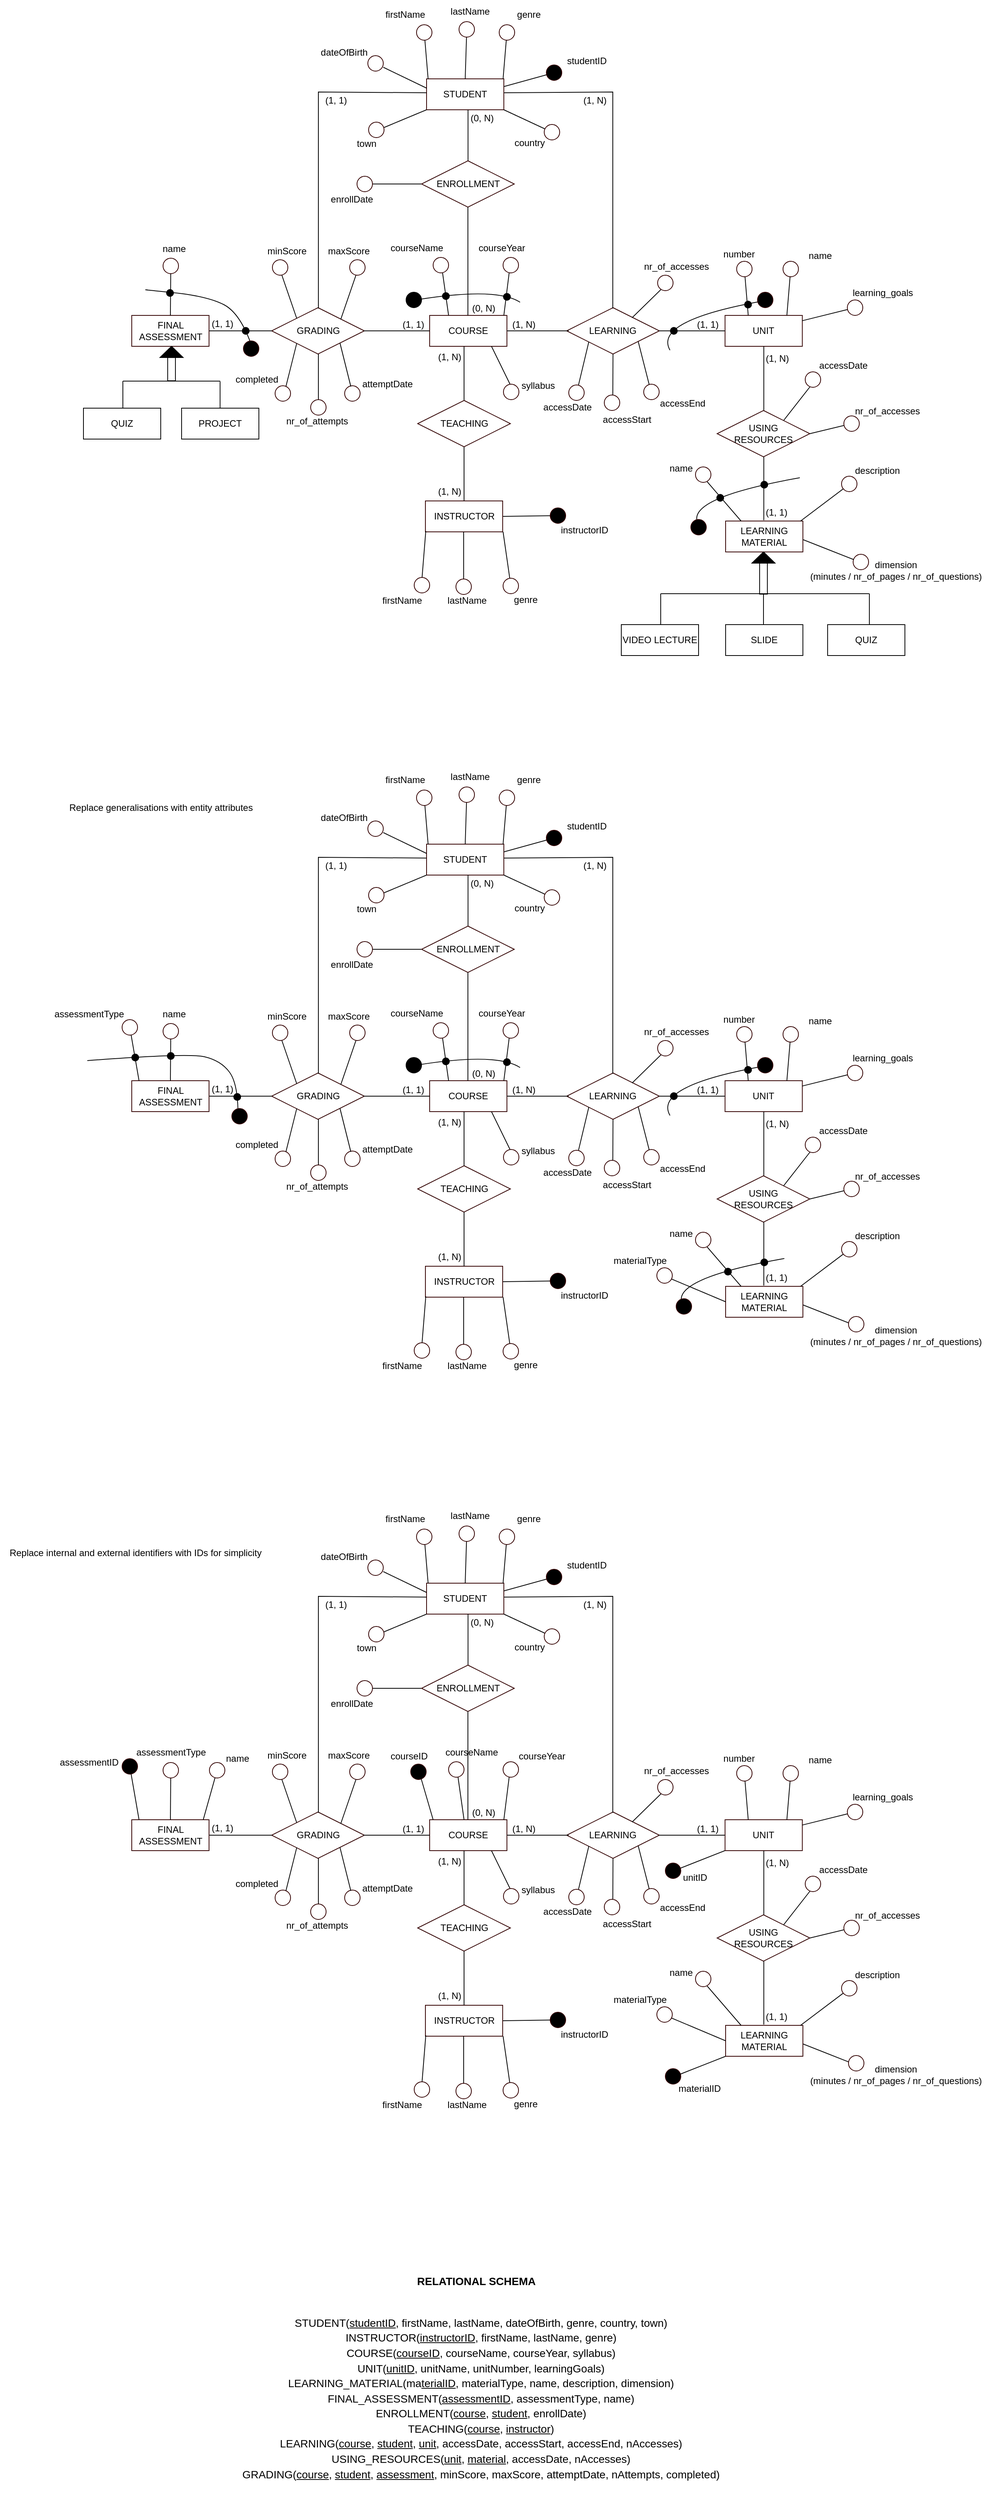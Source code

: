 <mxfile version="21.5.1" type="device">
  <diagram id="R2lEEEUBdFMjLlhIrx00" name="Page-1">
    <mxGraphModel dx="1950" dy="-375" grid="1" gridSize="10" guides="1" tooltips="1" connect="1" arrows="1" fold="1" page="1" pageScale="1" pageWidth="850" pageHeight="1100" background="none" math="0" shadow="0" extFonts="Permanent Marker^https://fonts.googleapis.com/css?family=Permanent+Marker">
      <root>
        <mxCell id="0" />
        <mxCell id="1" parent="0" />
        <mxCell id="wVbVgi7mBvC_HDMRMZZE-342" value="FINAL ASSESSMENT" style="whiteSpace=wrap;html=1;align=center;shadow=0;sketch=0;fillStyle=solid;strokeColor=#330000;strokeWidth=1;fillColor=#FFFFFF;" parent="1" vertex="1">
          <mxGeometry x="-432.5" y="1540" width="100" height="40" as="geometry" />
        </mxCell>
        <mxCell id="wVbVgi7mBvC_HDMRMZZE-343" value="STUDENT" style="whiteSpace=wrap;html=1;align=center;shadow=0;sketch=0;fillStyle=solid;strokeColor=#330000;strokeWidth=1;fillColor=#FFFFFF;" parent="1" vertex="1">
          <mxGeometry x="-51" y="1234" width="100" height="40" as="geometry" />
        </mxCell>
        <mxCell id="wVbVgi7mBvC_HDMRMZZE-369" value="GRADING" style="shape=rhombus;perimeter=rhombusPerimeter;whiteSpace=wrap;html=1;align=center;shadow=0;sketch=0;fillStyle=solid;strokeColor=#330000;strokeWidth=1;fillColor=#FFFFFF;" parent="1" vertex="1">
          <mxGeometry x="-251.5" y="1530" width="120" height="60" as="geometry" />
        </mxCell>
        <mxCell id="wVbVgi7mBvC_HDMRMZZE-370" value="" style="endArrow=none;html=1;rounded=0;sourcePerimeterSpacing=0;" parent="1" edge="1">
          <mxGeometry relative="1" as="geometry">
            <mxPoint x="-251" y="1560" as="sourcePoint" />
            <mxPoint x="-332" y="1560" as="targetPoint" />
          </mxGeometry>
        </mxCell>
        <mxCell id="wVbVgi7mBvC_HDMRMZZE-371" value="(1, 1)" style="resizable=0;html=1;align=left;verticalAlign=bottom;shadow=0;sketch=0;fillStyle=solid;strokeColor=#330000;strokeWidth=1;fillColor=#FFFFFF;" parent="wVbVgi7mBvC_HDMRMZZE-370" connectable="0" vertex="1">
          <mxGeometry x="-1" relative="1" as="geometry">
            <mxPoint x="-80" y="-1" as="offset" />
          </mxGeometry>
        </mxCell>
        <mxCell id="wVbVgi7mBvC_HDMRMZZE-372" value="COURSE" style="whiteSpace=wrap;html=1;align=center;shadow=0;sketch=0;fillStyle=solid;strokeColor=#330000;strokeWidth=1;fillColor=#FFFFFF;" parent="1" vertex="1">
          <mxGeometry x="-47" y="1540" width="100" height="40" as="geometry" />
        </mxCell>
        <mxCell id="wVbVgi7mBvC_HDMRMZZE-373" value="" style="endArrow=none;html=1;rounded=0;" parent="1" edge="1">
          <mxGeometry relative="1" as="geometry">
            <mxPoint x="-132.5" y="1560" as="sourcePoint" />
            <mxPoint x="-47" y="1560" as="targetPoint" />
          </mxGeometry>
        </mxCell>
        <mxCell id="wVbVgi7mBvC_HDMRMZZE-374" value="(1, 1)" style="resizable=0;html=1;align=left;verticalAlign=bottom;shadow=0;sketch=0;fillStyle=solid;strokeColor=#330000;strokeWidth=1;fillColor=#FFFFFF;" parent="wVbVgi7mBvC_HDMRMZZE-373" connectable="0" vertex="1">
          <mxGeometry x="-1" relative="1" as="geometry">
            <mxPoint x="48" as="offset" />
          </mxGeometry>
        </mxCell>
        <mxCell id="wVbVgi7mBvC_HDMRMZZE-378" value="" style="endArrow=none;html=1;rounded=0;" parent="1" edge="1">
          <mxGeometry width="50" height="50" relative="1" as="geometry">
            <mxPoint x="-31" y="1480" as="sourcePoint" />
            <mxPoint x="-22.5" y="1540" as="targetPoint" />
          </mxGeometry>
        </mxCell>
        <mxCell id="wVbVgi7mBvC_HDMRMZZE-379" value="" style="ellipse;whiteSpace=wrap;html=1;aspect=fixed;shadow=0;sketch=0;fillStyle=solid;strokeColor=#330000;strokeWidth=1;fillColor=#FFFFFF;flipV=0;flipH=1;perimeterSpacing=0;" parent="1" vertex="1">
          <mxGeometry x="-42.5" y="1465" width="20" height="20" as="geometry" />
        </mxCell>
        <mxCell id="wVbVgi7mBvC_HDMRMZZE-381" value="UNIT" style="whiteSpace=wrap;html=1;align=center;shadow=0;sketch=0;fillStyle=solid;strokeColor=#330000;strokeWidth=1;fillColor=#FFFFFF;" parent="1" vertex="1">
          <mxGeometry x="335.25" y="1540" width="100" height="40" as="geometry" />
        </mxCell>
        <mxCell id="wVbVgi7mBvC_HDMRMZZE-382" value="LEARNING" style="shape=rhombus;perimeter=rhombusPerimeter;whiteSpace=wrap;html=1;align=center;shadow=0;sketch=0;fillStyle=solid;strokeColor=#330000;strokeWidth=1;fillColor=#FFFFFF;" parent="1" vertex="1">
          <mxGeometry x="130.25" y="1530" width="120" height="60" as="geometry" />
        </mxCell>
        <mxCell id="wVbVgi7mBvC_HDMRMZZE-383" value="" style="endArrow=none;html=1;rounded=0;" parent="1" edge="1">
          <mxGeometry relative="1" as="geometry">
            <mxPoint x="52.75" y="1560" as="sourcePoint" />
            <mxPoint x="132.75" y="1560" as="targetPoint" />
          </mxGeometry>
        </mxCell>
        <mxCell id="wVbVgi7mBvC_HDMRMZZE-384" value="(1, N)" style="resizable=0;html=1;align=left;verticalAlign=bottom;shadow=0;sketch=0;fillStyle=solid;strokeColor=#330000;strokeWidth=1;fillColor=#FFFFFF;" parent="wVbVgi7mBvC_HDMRMZZE-383" connectable="0" vertex="1">
          <mxGeometry x="-1" relative="1" as="geometry">
            <mxPoint x="5" as="offset" />
          </mxGeometry>
        </mxCell>
        <mxCell id="wVbVgi7mBvC_HDMRMZZE-385" value="" style="endArrow=none;html=1;rounded=0;" parent="1" edge="1">
          <mxGeometry relative="1" as="geometry">
            <mxPoint x="249.75" y="1560" as="sourcePoint" />
            <mxPoint x="335.25" y="1560" as="targetPoint" />
          </mxGeometry>
        </mxCell>
        <mxCell id="wVbVgi7mBvC_HDMRMZZE-386" value="(1, 1)" style="resizable=0;html=1;align=left;verticalAlign=bottom;shadow=0;sketch=0;fillStyle=solid;strokeColor=#330000;strokeWidth=1;fillColor=#FFFFFF;" parent="wVbVgi7mBvC_HDMRMZZE-385" connectable="0" vertex="1">
          <mxGeometry x="-1" relative="1" as="geometry">
            <mxPoint x="47" as="offset" />
          </mxGeometry>
        </mxCell>
        <mxCell id="wVbVgi7mBvC_HDMRMZZE-387" style="edgeStyle=none;rounded=0;orthogonalLoop=1;jettySize=auto;html=1;exitX=0.75;exitY=0;exitDx=0;exitDy=0;startArrow=none;" parent="1" source="wVbVgi7mBvC_HDMRMZZE-391" edge="1">
          <mxGeometry relative="1" as="geometry">
            <mxPoint x="420.25" y="1480" as="targetPoint" />
          </mxGeometry>
        </mxCell>
        <mxCell id="wVbVgi7mBvC_HDMRMZZE-388" style="edgeStyle=none;rounded=0;orthogonalLoop=1;jettySize=auto;html=1;exitX=0.25;exitY=0;exitDx=0;exitDy=0;" parent="1" edge="1">
          <mxGeometry relative="1" as="geometry">
            <mxPoint x="360.25" y="1480" as="targetPoint" />
            <mxPoint x="365.25" y="1540" as="sourcePoint" />
          </mxGeometry>
        </mxCell>
        <mxCell id="wVbVgi7mBvC_HDMRMZZE-389" value="number" style="text;html=1;align=center;verticalAlign=middle;resizable=0;points=[];autosize=1;strokeColor=none;fillColor=none;" parent="1" vertex="1">
          <mxGeometry x="323" y="1446" width="60" height="30" as="geometry" />
        </mxCell>
        <mxCell id="wVbVgi7mBvC_HDMRMZZE-390" value="" style="edgeStyle=none;rounded=0;orthogonalLoop=1;jettySize=auto;html=1;exitX=0.75;exitY=0;exitDx=0;exitDy=0;endArrow=none;" parent="1" target="wVbVgi7mBvC_HDMRMZZE-391" edge="1">
          <mxGeometry relative="1" as="geometry">
            <mxPoint x="420.25" y="1480" as="targetPoint" />
            <mxPoint x="415.25" y="1540" as="sourcePoint" />
          </mxGeometry>
        </mxCell>
        <mxCell id="wVbVgi7mBvC_HDMRMZZE-391" value="" style="ellipse;whiteSpace=wrap;html=1;fillColor=#FFFFFF;strokeColor=#330000;shadow=0;sketch=0;fillStyle=solid;strokeWidth=1;" parent="1" vertex="1">
          <mxGeometry x="410.25" y="1470" width="20" height="20" as="geometry" />
        </mxCell>
        <mxCell id="wVbVgi7mBvC_HDMRMZZE-392" value="" style="ellipse;whiteSpace=wrap;html=1;fillColor=#FFFFFF;strokeColor=#330000;shadow=0;sketch=0;fillStyle=solid;strokeWidth=1;" parent="1" vertex="1">
          <mxGeometry x="350.25" y="1470" width="20" height="20" as="geometry" />
        </mxCell>
        <mxCell id="wVbVgi7mBvC_HDMRMZZE-397" value="name" style="text;html=1;align=center;verticalAlign=middle;resizable=0;points=[];autosize=1;strokeColor=none;fillColor=none;" parent="1" vertex="1">
          <mxGeometry x="433.25" y="1448" width="50" height="30" as="geometry" />
        </mxCell>
        <mxCell id="wVbVgi7mBvC_HDMRMZZE-400" value="" style="endArrow=none;html=1;rounded=0;" parent="1" edge="1">
          <mxGeometry relative="1" as="geometry">
            <mxPoint x="2.66" y="1274" as="sourcePoint" />
            <mxPoint x="2.66" y="1350" as="targetPoint" />
          </mxGeometry>
        </mxCell>
        <mxCell id="wVbVgi7mBvC_HDMRMZZE-401" value="(0, N)" style="resizable=0;html=1;align=left;verticalAlign=bottom;shadow=0;sketch=0;fillStyle=solid;strokeColor=#330000;strokeWidth=1;fillColor=#FFFFFF;" parent="wVbVgi7mBvC_HDMRMZZE-400" connectable="0" vertex="1">
          <mxGeometry x="-1" relative="1" as="geometry">
            <mxPoint x="1" y="19" as="offset" />
          </mxGeometry>
        </mxCell>
        <mxCell id="wVbVgi7mBvC_HDMRMZZE-405" value="" style="endArrow=none;html=1;rounded=0;entryX=-0.014;entryY=-0.133;entryDx=0;entryDy=0;entryPerimeter=0;exitX=1;exitY=0.25;exitDx=0;exitDy=0;" parent="1" source="wVbVgi7mBvC_HDMRMZZE-343" edge="1">
          <mxGeometry width="50" height="50" relative="1" as="geometry">
            <mxPoint x="49" y="1255" as="sourcePoint" />
            <mxPoint x="106.99" y="1227.99" as="targetPoint" />
          </mxGeometry>
        </mxCell>
        <mxCell id="wVbVgi7mBvC_HDMRMZZE-406" value="" style="ellipse;whiteSpace=wrap;html=1;aspect=fixed;shadow=0;sketch=0;fillStyle=solid;strokeColor=#330000;strokeWidth=1;fillColor=#000000;flipV=1;" parent="1" vertex="1">
          <mxGeometry x="104" y="1216" width="20" height="20" as="geometry" />
        </mxCell>
        <mxCell id="wVbVgi7mBvC_HDMRMZZE-407" value="studentID" style="text;html=1;align=center;verticalAlign=middle;resizable=0;points=[];autosize=1;strokeColor=none;fillColor=none;flipV=1;" parent="1" vertex="1">
          <mxGeometry x="121.25" y="1195.55" width="70" height="30" as="geometry" />
        </mxCell>
        <mxCell id="wVbVgi7mBvC_HDMRMZZE-410" value="" style="endArrow=none;html=1;rounded=0;" parent="1" edge="1">
          <mxGeometry relative="1" as="geometry">
            <mxPoint x="385.41" y="1663" as="sourcePoint" />
            <mxPoint x="385.41" y="1580" as="targetPoint" />
          </mxGeometry>
        </mxCell>
        <mxCell id="wVbVgi7mBvC_HDMRMZZE-411" value="(1, N)" style="resizable=0;html=1;align=left;verticalAlign=bottom;shadow=0;sketch=0;fillStyle=solid;strokeColor=#330000;strokeWidth=1;fillColor=#FFFFFF;" parent="wVbVgi7mBvC_HDMRMZZE-410" connectable="0" vertex="1">
          <mxGeometry x="-1" relative="1" as="geometry">
            <mxPoint x="1" y="-59" as="offset" />
          </mxGeometry>
        </mxCell>
        <mxCell id="wVbVgi7mBvC_HDMRMZZE-412" value="USING&lt;br&gt;RESOURCES" style="shape=rhombus;perimeter=rhombusPerimeter;whiteSpace=wrap;html=1;align=center;shadow=0;sketch=0;fillStyle=solid;strokeColor=#330000;strokeWidth=1;fillColor=#FFFFFF;" parent="1" vertex="1">
          <mxGeometry x="325" y="1663" width="120" height="60" as="geometry" />
        </mxCell>
        <mxCell id="wVbVgi7mBvC_HDMRMZZE-413" value="" style="endArrow=none;html=1;rounded=0;" parent="1" edge="1">
          <mxGeometry relative="1" as="geometry">
            <mxPoint x="385.41" y="1805" as="sourcePoint" />
            <mxPoint x="385.41" y="1723" as="targetPoint" />
          </mxGeometry>
        </mxCell>
        <mxCell id="wVbVgi7mBvC_HDMRMZZE-414" value="(1, 1)" style="resizable=0;html=1;align=left;verticalAlign=bottom;shadow=0;sketch=0;fillStyle=solid;strokeColor=#330000;strokeWidth=1;fillColor=#FFFFFF;" parent="wVbVgi7mBvC_HDMRMZZE-413" connectable="0" vertex="1">
          <mxGeometry x="-1" relative="1" as="geometry">
            <mxPoint x="1" y="-2" as="offset" />
          </mxGeometry>
        </mxCell>
        <mxCell id="wVbVgi7mBvC_HDMRMZZE-415" value="LEARNING MATERIAL" style="whiteSpace=wrap;html=1;align=center;shadow=0;sketch=0;fillStyle=solid;strokeColor=#330000;strokeWidth=1;fillColor=#FFFFFF;" parent="1" vertex="1">
          <mxGeometry x="336" y="1806" width="100" height="40" as="geometry" />
        </mxCell>
        <mxCell id="3XlOtEZdqVWkjSuW6pGu-1" value="" style="html=1;shadow=0;dashed=0;align=center;verticalAlign=middle;shape=mxgraph.arrows2.arrow;dy=0.6;dx=40;direction=north;notch=0;fillStyle=solid;fillColor=#000000;" parent="1" vertex="1">
          <mxGeometry x="370" y="1846" width="30" height="14.55" as="geometry" />
        </mxCell>
        <mxCell id="3XlOtEZdqVWkjSuW6pGu-2" value="" style="rounded=0;whiteSpace=wrap;html=1;" parent="1" vertex="1">
          <mxGeometry x="380" y="1860.55" width="10" height="40" as="geometry" />
        </mxCell>
        <mxCell id="3XlOtEZdqVWkjSuW6pGu-3" value="" style="endArrow=none;html=1;rounded=0;" parent="1" edge="1">
          <mxGeometry width="50" height="50" relative="1" as="geometry">
            <mxPoint x="252" y="1900" as="sourcePoint" />
            <mxPoint x="522" y="1900" as="targetPoint" />
          </mxGeometry>
        </mxCell>
        <mxCell id="3XlOtEZdqVWkjSuW6pGu-4" value="" style="endArrow=none;html=1;rounded=0;" parent="1" edge="1">
          <mxGeometry width="50" height="50" relative="1" as="geometry">
            <mxPoint x="252" y="1940" as="sourcePoint" />
            <mxPoint x="252" y="1900" as="targetPoint" />
          </mxGeometry>
        </mxCell>
        <mxCell id="3XlOtEZdqVWkjSuW6pGu-5" value="" style="endArrow=none;html=1;rounded=0;" parent="1" edge="1">
          <mxGeometry width="50" height="50" relative="1" as="geometry">
            <mxPoint x="385" y="1940" as="sourcePoint" />
            <mxPoint x="385" y="1900" as="targetPoint" />
          </mxGeometry>
        </mxCell>
        <mxCell id="3XlOtEZdqVWkjSuW6pGu-6" value="" style="endArrow=none;html=1;rounded=0;" parent="1" edge="1">
          <mxGeometry width="50" height="50" relative="1" as="geometry">
            <mxPoint x="522" y="1940" as="sourcePoint" />
            <mxPoint x="522" y="1900" as="targetPoint" />
          </mxGeometry>
        </mxCell>
        <mxCell id="3XlOtEZdqVWkjSuW6pGu-12" value="description" style="text;html=1;align=center;verticalAlign=middle;resizable=0;points=[];autosize=1;strokeColor=none;fillColor=none;" parent="1" vertex="1">
          <mxGeometry x="491.5" y="1726" width="80" height="30" as="geometry" />
        </mxCell>
        <mxCell id="3XlOtEZdqVWkjSuW6pGu-13" value="" style="edgeStyle=none;rounded=0;orthogonalLoop=1;jettySize=auto;html=1;exitX=0.75;exitY=0;exitDx=0;exitDy=0;endArrow=none;entryX=0;entryY=1;entryDx=0;entryDy=0;" parent="1" edge="1">
          <mxGeometry relative="1" as="geometry">
            <mxPoint x="489.929" y="1763.071" as="targetPoint" />
            <mxPoint x="433" y="1806" as="sourcePoint" />
          </mxGeometry>
        </mxCell>
        <mxCell id="3XlOtEZdqVWkjSuW6pGu-14" value="" style="ellipse;whiteSpace=wrap;html=1;fillColor=#FFFFFF;strokeColor=#330000;shadow=0;sketch=0;fillStyle=solid;strokeWidth=1;flipV=1;" parent="1" vertex="1">
          <mxGeometry x="501" y="1849" width="20" height="20" as="geometry" />
        </mxCell>
        <mxCell id="3XlOtEZdqVWkjSuW6pGu-20" value="dimension&lt;br style=&quot;border-color: var(--border-color);&quot;&gt;(minutes /&amp;nbsp;nr_of_pages / nr_of_questions)" style="text;html=1;align=center;verticalAlign=middle;resizable=0;points=[];autosize=1;strokeColor=none;fillColor=none;flipV=1;" parent="1" vertex="1">
          <mxGeometry x="431" y="1850" width="250" height="40" as="geometry" />
        </mxCell>
        <mxCell id="3XlOtEZdqVWkjSuW6pGu-23" value="" style="edgeStyle=none;rounded=0;orthogonalLoop=1;jettySize=auto;html=1;exitX=0.75;exitY=0;exitDx=0;exitDy=0;endArrow=none;" parent="1" edge="1">
          <mxGeometry relative="1" as="geometry">
            <mxPoint x="502" y="1856.0" as="targetPoint" />
            <mxPoint x="436" y="1830.0" as="sourcePoint" />
          </mxGeometry>
        </mxCell>
        <mxCell id="3XlOtEZdqVWkjSuW6pGu-25" value="" style="endArrow=none;html=1;rounded=0;" parent="1" edge="1">
          <mxGeometry width="50" height="50" relative="1" as="geometry">
            <mxPoint x="356" y="1806" as="sourcePoint" />
            <mxPoint x="312" y="1755" as="targetPoint" />
          </mxGeometry>
        </mxCell>
        <mxCell id="3XlOtEZdqVWkjSuW6pGu-26" value="" style="ellipse;whiteSpace=wrap;html=1;fillColor=#FFFFFF;strokeColor=#330000;shadow=0;sketch=0;fillStyle=solid;strokeWidth=1;" parent="1" vertex="1">
          <mxGeometry x="297" y="1736" width="20" height="20" as="geometry" />
        </mxCell>
        <mxCell id="3XlOtEZdqVWkjSuW6pGu-27" value="name" style="text;html=1;align=center;verticalAlign=middle;resizable=0;points=[];autosize=1;strokeColor=none;fillColor=none;flipV=1;" parent="1" vertex="1">
          <mxGeometry x="253" y="1723" width="50" height="30" as="geometry" />
        </mxCell>
        <mxCell id="3XlOtEZdqVWkjSuW6pGu-29" value="" style="endArrow=none;html=1;rounded=0;" parent="1" edge="1">
          <mxGeometry width="50" height="50" relative="1" as="geometry">
            <mxPoint x="447" y="1630" as="sourcePoint" />
            <mxPoint x="411" y="1676" as="targetPoint" />
          </mxGeometry>
        </mxCell>
        <mxCell id="3XlOtEZdqVWkjSuW6pGu-30" value="" style="ellipse;whiteSpace=wrap;html=1;fillColor=#FFFFFF;strokeColor=#330000;shadow=0;sketch=0;fillStyle=solid;strokeWidth=1;" parent="1" vertex="1">
          <mxGeometry x="439" y="1613" width="20" height="20" as="geometry" />
        </mxCell>
        <mxCell id="3XlOtEZdqVWkjSuW6pGu-33" value="accessDate" style="text;html=1;align=center;verticalAlign=middle;resizable=0;points=[];autosize=1;strokeColor=none;fillColor=none;" parent="1" vertex="1">
          <mxGeometry x="442.5" y="1590" width="90" height="30" as="geometry" />
        </mxCell>
        <mxCell id="HoVi9p8Lm3jnbSQNBDDz-15" value="" style="endArrow=none;html=1;rounded=0;" parent="1" edge="1">
          <mxGeometry width="50" height="50" relative="1" as="geometry">
            <mxPoint x="49" y="1540" as="sourcePoint" />
            <mxPoint x="56" y="1484" as="targetPoint" />
          </mxGeometry>
        </mxCell>
        <mxCell id="HoVi9p8Lm3jnbSQNBDDz-16" value="" style="ellipse;whiteSpace=wrap;html=1;aspect=fixed;shadow=0;sketch=0;fillStyle=solid;strokeColor=#330000;strokeWidth=1;fillColor=#FFFFFF;" parent="1" vertex="1">
          <mxGeometry x="48" y="1465" width="20" height="20" as="geometry" />
        </mxCell>
        <mxCell id="HoVi9p8Lm3jnbSQNBDDz-17" value="courseYear" style="text;html=1;align=center;verticalAlign=middle;resizable=0;points=[];autosize=1;strokeColor=none;fillColor=none;" parent="1" vertex="1">
          <mxGeometry x="6" y="1438" width="80" height="30" as="geometry" />
        </mxCell>
        <mxCell id="HoVi9p8Lm3jnbSQNBDDz-19" value="" style="curved=1;endArrow=classic;html=1;rounded=0;" parent="1" edge="1">
          <mxGeometry width="50" height="50" relative="1" as="geometry">
            <mxPoint x="70" y="1523" as="sourcePoint" />
            <mxPoint x="-71" y="1521" as="targetPoint" />
            <Array as="points">
              <mxPoint x="69.25" y="1523" />
              <mxPoint x="39.25" y="1503" />
            </Array>
          </mxGeometry>
        </mxCell>
        <mxCell id="HoVi9p8Lm3jnbSQNBDDz-20" value="" style="shape=waypoint;fillStyle=solid;size=6;pointerEvents=1;points=[];resizable=0;rotatable=0;perimeter=centerPerimeter;snapToPoint=1;strokeWidth=3;fillColor=none;strokeColor=default;perimeterSpacing=0;shadow=0;sketch=0;flipV=0;flipH=0;" parent="1" vertex="1">
          <mxGeometry x="-36" y="1505" width="20" height="20" as="geometry" />
        </mxCell>
        <mxCell id="HoVi9p8Lm3jnbSQNBDDz-21" value="" style="shape=waypoint;fillStyle=solid;size=6;pointerEvents=1;points=[];resizable=0;rotatable=0;perimeter=centerPerimeter;snapToPoint=1;strokeWidth=3;fillColor=none;strokeColor=default;perimeterSpacing=0;shadow=0;sketch=0;flipV=0;flipH=0;" parent="1" vertex="1">
          <mxGeometry x="43" y="1506" width="20" height="20" as="geometry" />
        </mxCell>
        <mxCell id="HoVi9p8Lm3jnbSQNBDDz-22" value="" style="ellipse;whiteSpace=wrap;html=1;aspect=fixed;fillColor=#000000;" parent="1" vertex="1">
          <mxGeometry x="-77.5" y="1510" width="20" height="20" as="geometry" />
        </mxCell>
        <mxCell id="RR2c_pu_wV1OcW-yYHsD-12" value="" style="rounded=0;whiteSpace=wrap;html=1;" parent="1" vertex="1">
          <mxGeometry x="380" y="1860.55" width="10" height="40" as="geometry" />
        </mxCell>
        <mxCell id="RR2c_pu_wV1OcW-yYHsD-13" value="" style="endArrow=none;html=1;rounded=0;" parent="1" edge="1">
          <mxGeometry width="50" height="50" relative="1" as="geometry">
            <mxPoint x="252" y="1900" as="sourcePoint" />
            <mxPoint x="522" y="1900" as="targetPoint" />
          </mxGeometry>
        </mxCell>
        <mxCell id="RR2c_pu_wV1OcW-yYHsD-14" value="" style="endArrow=none;html=1;rounded=0;" parent="1" edge="1">
          <mxGeometry width="50" height="50" relative="1" as="geometry">
            <mxPoint x="252" y="1940" as="sourcePoint" />
            <mxPoint x="252" y="1900" as="targetPoint" />
          </mxGeometry>
        </mxCell>
        <mxCell id="RR2c_pu_wV1OcW-yYHsD-15" value="" style="endArrow=none;html=1;rounded=0;" parent="1" edge="1">
          <mxGeometry width="50" height="50" relative="1" as="geometry">
            <mxPoint x="385" y="1940" as="sourcePoint" />
            <mxPoint x="385" y="1900" as="targetPoint" />
          </mxGeometry>
        </mxCell>
        <mxCell id="RR2c_pu_wV1OcW-yYHsD-16" value="" style="endArrow=none;html=1;rounded=0;" parent="1" edge="1">
          <mxGeometry width="50" height="50" relative="1" as="geometry">
            <mxPoint x="522" y="1940" as="sourcePoint" />
            <mxPoint x="522" y="1900" as="targetPoint" />
          </mxGeometry>
        </mxCell>
        <mxCell id="RR2c_pu_wV1OcW-yYHsD-17" value="VIDEO LECTURE" style="whiteSpace=wrap;html=1;align=center;fillStyle=auto;fillColor=#ffffff;" parent="1" vertex="1">
          <mxGeometry x="201" y="1940" width="100" height="40" as="geometry" />
        </mxCell>
        <mxCell id="RR2c_pu_wV1OcW-yYHsD-18" value="SLIDE" style="whiteSpace=wrap;html=1;align=center;fillStyle=auto;fillColor=#ffffff;" parent="1" vertex="1">
          <mxGeometry x="336" y="1940" width="100" height="40" as="geometry" />
        </mxCell>
        <mxCell id="RR2c_pu_wV1OcW-yYHsD-19" value="QUIZ" style="whiteSpace=wrap;html=1;align=center;fillStyle=auto;fillColor=#ffffff;" parent="1" vertex="1">
          <mxGeometry x="468" y="1940" width="100" height="40" as="geometry" />
        </mxCell>
        <mxCell id="UWVfNUczjuXZUvVL65qW-2" value="nr_of_attempts" style="text;html=1;align=center;verticalAlign=middle;resizable=0;points=[];autosize=1;strokeColor=none;fillColor=none;" parent="1" vertex="1">
          <mxGeometry x="-243" y="1662" width="100" height="30" as="geometry" />
        </mxCell>
        <mxCell id="UWVfNUczjuXZUvVL65qW-7" value="" style="edgeStyle=none;rounded=0;orthogonalLoop=1;jettySize=auto;html=1;exitX=0.5;exitY=0;exitDx=0;exitDy=0;endArrow=none;" parent="1" edge="1" source="wVbVgi7mBvC_HDMRMZZE-342">
          <mxGeometry relative="1" as="geometry">
            <mxPoint x="-382" y="1476" as="targetPoint" />
            <mxPoint x="-384" y="1540" as="sourcePoint" />
          </mxGeometry>
        </mxCell>
        <mxCell id="UWVfNUczjuXZUvVL65qW-8" value="" style="ellipse;whiteSpace=wrap;html=1;fillColor=#FFFFFF;strokeColor=#330000;shadow=0;sketch=0;fillStyle=solid;strokeWidth=1;" parent="1" vertex="1">
          <mxGeometry x="-392" y="1466" width="20" height="20" as="geometry" />
        </mxCell>
        <mxCell id="UWVfNUczjuXZUvVL65qW-9" value="name" style="text;html=1;align=center;verticalAlign=middle;resizable=0;points=[];autosize=1;strokeColor=none;fillColor=none;" parent="1" vertex="1">
          <mxGeometry x="-403.5" y="1439" width="50" height="30" as="geometry" />
        </mxCell>
        <mxCell id="UWVfNUczjuXZUvVL65qW-26" value="attemptDate" style="text;html=1;align=center;verticalAlign=middle;resizable=0;points=[];autosize=1;strokeColor=none;fillColor=none;" parent="1" vertex="1">
          <mxGeometry x="-147" y="1614" width="90" height="30" as="geometry" />
        </mxCell>
        <mxCell id="UWVfNUczjuXZUvVL65qW-27" value="" style="ellipse;whiteSpace=wrap;html=1;fillColor=#FFFFFF;strokeColor=#330000;shadow=0;sketch=0;fillStyle=solid;strokeWidth=1;" parent="1" vertex="1">
          <mxGeometry x="-157" y="1631" width="20" height="20" as="geometry" />
        </mxCell>
        <mxCell id="UWVfNUczjuXZUvVL65qW-28" value="" style="edgeStyle=none;rounded=0;orthogonalLoop=1;jettySize=auto;html=1;exitX=0.75;exitY=0;exitDx=0;exitDy=0;endArrow=none;" parent="1" edge="1">
          <mxGeometry relative="1" as="geometry">
            <mxPoint x="-149" y="1632" as="targetPoint" />
            <mxPoint x="-163" y="1576" as="sourcePoint" />
          </mxGeometry>
        </mxCell>
        <mxCell id="UWVfNUczjuXZUvVL65qW-32" value="courseName" style="text;html=1;align=center;verticalAlign=middle;resizable=0;points=[];autosize=1;strokeColor=none;fillColor=none;" parent="1" vertex="1">
          <mxGeometry x="-109" y="1438" width="90" height="30" as="geometry" />
        </mxCell>
        <mxCell id="UWVfNUczjuXZUvVL65qW-33" value="INSTRUCTOR" style="whiteSpace=wrap;html=1;align=center;shadow=0;sketch=0;fillStyle=solid;strokeColor=#330000;strokeWidth=1;fillColor=#FFFFFF;" parent="1" vertex="1">
          <mxGeometry x="-52.5" y="1780" width="100" height="40" as="geometry" />
        </mxCell>
        <mxCell id="UWVfNUczjuXZUvVL65qW-34" value="TEACHING" style="shape=rhombus;perimeter=rhombusPerimeter;whiteSpace=wrap;html=1;align=center;shadow=0;sketch=0;fillStyle=solid;strokeColor=#330000;strokeWidth=1;fillColor=#FFFFFF;" parent="1" vertex="1">
          <mxGeometry x="-62.5" y="1650" width="120" height="60" as="geometry" />
        </mxCell>
        <mxCell id="UWVfNUczjuXZUvVL65qW-35" value="" style="endArrow=none;html=1;rounded=0;" parent="1" edge="1">
          <mxGeometry relative="1" as="geometry">
            <mxPoint x="-2.5" y="1580" as="sourcePoint" />
            <mxPoint x="-2.5" y="1650" as="targetPoint" />
          </mxGeometry>
        </mxCell>
        <mxCell id="UWVfNUczjuXZUvVL65qW-36" value="" style="endArrow=none;html=1;rounded=0;" parent="1" edge="1">
          <mxGeometry relative="1" as="geometry">
            <mxPoint x="-2.5" y="1710" as="sourcePoint" />
            <mxPoint x="-2.5" y="1780" as="targetPoint" />
          </mxGeometry>
        </mxCell>
        <mxCell id="UWVfNUczjuXZUvVL65qW-37" value="" style="endArrow=none;html=1;rounded=0;" parent="1" edge="1">
          <mxGeometry width="50" height="50" relative="1" as="geometry">
            <mxPoint x="33" y="1580" as="sourcePoint" />
            <mxPoint x="57" y="1629" as="targetPoint" />
          </mxGeometry>
        </mxCell>
        <mxCell id="UWVfNUczjuXZUvVL65qW-38" value="" style="ellipse;whiteSpace=wrap;html=1;aspect=fixed;shadow=0;sketch=0;fillStyle=solid;strokeColor=#330000;strokeWidth=1;fillColor=#FFFFFF;" parent="1" vertex="1">
          <mxGeometry x="48.5" y="1629" width="20" height="20" as="geometry" />
        </mxCell>
        <mxCell id="UWVfNUczjuXZUvVL65qW-39" value="syllabus" style="text;html=1;align=center;verticalAlign=middle;resizable=0;points=[];autosize=1;strokeColor=none;fillColor=none;" parent="1" vertex="1">
          <mxGeometry x="58" y="1616" width="70" height="30" as="geometry" />
        </mxCell>
        <mxCell id="UWVfNUczjuXZUvVL65qW-40" value="firstName" style="text;html=1;align=center;verticalAlign=middle;resizable=0;points=[];autosize=1;strokeColor=none;fillColor=none;flipV=1;" parent="1" vertex="1">
          <mxGeometry x="-118" y="1894" width="70" height="30" as="geometry" />
        </mxCell>
        <mxCell id="UWVfNUczjuXZUvVL65qW-41" value="" style="edgeStyle=none;rounded=0;orthogonalLoop=1;jettySize=auto;html=1;exitX=0.75;exitY=0;exitDx=0;exitDy=0;endArrow=none;" parent="1" edge="1">
          <mxGeometry relative="1" as="geometry">
            <mxPoint x="58.939" y="1843.138" as="targetPoint" />
            <mxPoint x="58" y="1843.975" as="sourcePoint" />
          </mxGeometry>
        </mxCell>
        <mxCell id="UWVfNUczjuXZUvVL65qW-42" value="genre" style="text;html=1;align=center;verticalAlign=middle;resizable=0;points=[];autosize=1;strokeColor=none;fillColor=none;flipV=1;" parent="1" vertex="1">
          <mxGeometry x="52" y="1893" width="50" height="30" as="geometry" />
        </mxCell>
        <mxCell id="UWVfNUczjuXZUvVL65qW-43" value="" style="edgeStyle=none;rounded=0;orthogonalLoop=1;jettySize=auto;html=1;endArrow=none;" parent="1" edge="1">
          <mxGeometry relative="1" as="geometry">
            <mxPoint x="-3" y="1884" as="targetPoint" />
            <mxPoint x="-3" y="1820" as="sourcePoint" />
          </mxGeometry>
        </mxCell>
        <mxCell id="UWVfNUczjuXZUvVL65qW-44" value="" style="ellipse;whiteSpace=wrap;html=1;fillColor=#FFFFFF;strokeColor=#330000;shadow=0;sketch=0;fillStyle=solid;strokeWidth=1;flipV=1;" parent="1" vertex="1">
          <mxGeometry x="-13" y="1881" width="20" height="20" as="geometry" />
        </mxCell>
        <mxCell id="UWVfNUczjuXZUvVL65qW-45" value="lastName" style="text;html=1;align=center;verticalAlign=middle;resizable=0;points=[];autosize=1;strokeColor=none;fillColor=none;flipV=1;" parent="1" vertex="1">
          <mxGeometry x="-34" y="1894" width="70" height="30" as="geometry" />
        </mxCell>
        <mxCell id="UWVfNUczjuXZUvVL65qW-46" value="" style="edgeStyle=none;rounded=0;orthogonalLoop=1;jettySize=auto;html=1;exitX=0.75;exitY=0;exitDx=0;exitDy=0;endArrow=none;entryX=0;entryY=0;entryDx=0;entryDy=0;" parent="1" edge="1">
          <mxGeometry relative="1" as="geometry">
            <mxPoint x="-57.071" y="1881.929" as="targetPoint" />
            <mxPoint x="-52" y="1819" as="sourcePoint" />
          </mxGeometry>
        </mxCell>
        <mxCell id="UWVfNUczjuXZUvVL65qW-47" value="" style="ellipse;whiteSpace=wrap;html=1;fillColor=#FFFFFF;strokeColor=#330000;shadow=0;sketch=0;fillStyle=solid;strokeWidth=1;flipV=1;" parent="1" vertex="1">
          <mxGeometry x="-67" y="1879" width="20" height="20" as="geometry" />
        </mxCell>
        <mxCell id="UWVfNUczjuXZUvVL65qW-48" value="" style="edgeStyle=none;rounded=0;orthogonalLoop=1;jettySize=auto;html=1;exitX=0.75;exitY=0;exitDx=0;exitDy=0;endArrow=none;entryX=1;entryY=0;entryDx=0;entryDy=0;" parent="1" edge="1">
          <mxGeometry relative="1" as="geometry">
            <mxPoint x="57.071" y="1882.929" as="targetPoint" />
            <mxPoint x="48" y="1820" as="sourcePoint" />
          </mxGeometry>
        </mxCell>
        <mxCell id="UWVfNUczjuXZUvVL65qW-49" value="" style="ellipse;whiteSpace=wrap;html=1;fillColor=#FFFFFF;strokeColor=#330000;shadow=0;sketch=0;fillStyle=solid;strokeWidth=1;flipV=1;" parent="1" vertex="1">
          <mxGeometry x="48" y="1880" width="20" height="20" as="geometry" />
        </mxCell>
        <mxCell id="UWVfNUczjuXZUvVL65qW-50" value="(1, N)" style="resizable=0;html=1;align=left;verticalAlign=bottom;shadow=0;sketch=0;fillStyle=solid;strokeColor=#330000;strokeWidth=1;fillColor=#FFFFFF;" parent="1" connectable="0" vertex="1">
          <mxGeometry x="-38" y="1602" as="geometry" />
        </mxCell>
        <mxCell id="UWVfNUczjuXZUvVL65qW-51" value="(1, N)" style="resizable=0;html=1;align=left;verticalAlign=bottom;shadow=0;sketch=0;fillStyle=solid;strokeColor=#330000;strokeWidth=1;fillColor=#FFFFFF;" parent="1" connectable="0" vertex="1">
          <mxGeometry x="-38" y="1776" as="geometry" />
        </mxCell>
        <mxCell id="UWVfNUczjuXZUvVL65qW-52" style="edgeStyle=none;rounded=0;orthogonalLoop=1;jettySize=auto;html=1;exitX=0.25;exitY=0;exitDx=0;exitDy=0;" parent="1" edge="1">
          <mxGeometry relative="1" as="geometry">
            <mxPoint x="-54" y="1174" as="targetPoint" />
            <mxPoint x="-49" y="1234" as="sourcePoint" />
          </mxGeometry>
        </mxCell>
        <mxCell id="UWVfNUczjuXZUvVL65qW-53" value="firstName" style="text;html=1;align=center;verticalAlign=middle;resizable=0;points=[];autosize=1;strokeColor=none;fillColor=none;" parent="1" vertex="1">
          <mxGeometry x="-114" y="1136" width="70" height="30" as="geometry" />
        </mxCell>
        <mxCell id="UWVfNUczjuXZUvVL65qW-54" value="" style="edgeStyle=none;rounded=0;orthogonalLoop=1;jettySize=auto;html=1;exitX=1;exitY=0;exitDx=0;exitDy=0;endArrow=none;" parent="1" target="UWVfNUczjuXZUvVL65qW-55" edge="1">
          <mxGeometry relative="1" as="geometry">
            <mxPoint x="53" y="1174" as="targetPoint" />
            <mxPoint x="48" y="1234" as="sourcePoint" />
          </mxGeometry>
        </mxCell>
        <mxCell id="UWVfNUczjuXZUvVL65qW-55" value="" style="ellipse;whiteSpace=wrap;html=1;fillColor=#FFFFFF;strokeColor=#330000;shadow=0;sketch=0;fillStyle=solid;strokeWidth=1;" parent="1" vertex="1">
          <mxGeometry x="43" y="1164" width="20" height="20" as="geometry" />
        </mxCell>
        <mxCell id="UWVfNUczjuXZUvVL65qW-56" value="" style="ellipse;whiteSpace=wrap;html=1;fillColor=#FFFFFF;strokeColor=#330000;shadow=0;sketch=0;fillStyle=solid;strokeWidth=1;" parent="1" vertex="1">
          <mxGeometry x="-64" y="1164" width="20" height="20" as="geometry" />
        </mxCell>
        <mxCell id="UWVfNUczjuXZUvVL65qW-57" value="genre" style="text;html=1;align=center;verticalAlign=middle;resizable=0;points=[];autosize=1;strokeColor=none;fillColor=none;" parent="1" vertex="1">
          <mxGeometry x="56" y="1136" width="50" height="30" as="geometry" />
        </mxCell>
        <mxCell id="UWVfNUczjuXZUvVL65qW-58" value="" style="edgeStyle=none;rounded=0;orthogonalLoop=1;jettySize=auto;html=1;exitX=0.75;exitY=0;exitDx=0;exitDy=0;endArrow=none;" parent="1" edge="1">
          <mxGeometry relative="1" as="geometry">
            <mxPoint x="1" y="1170" as="targetPoint" />
            <mxPoint x="-1" y="1234" as="sourcePoint" />
          </mxGeometry>
        </mxCell>
        <mxCell id="UWVfNUczjuXZUvVL65qW-59" value="" style="ellipse;whiteSpace=wrap;html=1;fillColor=#FFFFFF;strokeColor=#330000;shadow=0;sketch=0;fillStyle=solid;strokeWidth=1;" parent="1" vertex="1">
          <mxGeometry x="-9" y="1160" width="20" height="20" as="geometry" />
        </mxCell>
        <mxCell id="UWVfNUczjuXZUvVL65qW-60" value="lastName" style="text;html=1;align=center;verticalAlign=middle;resizable=0;points=[];autosize=1;strokeColor=none;fillColor=none;" parent="1" vertex="1">
          <mxGeometry x="-30" y="1132" width="70" height="30" as="geometry" />
        </mxCell>
        <mxCell id="UWVfNUczjuXZUvVL65qW-71" value="" style="endArrow=none;html=1;rounded=0;entryX=1;entryY=0.5;entryDx=0;entryDy=0;" parent="1" edge="1">
          <mxGeometry width="50" height="50" relative="1" as="geometry">
            <mxPoint x="-51" y="1246" as="sourcePoint" />
            <mxPoint x="-107" y="1219" as="targetPoint" />
          </mxGeometry>
        </mxCell>
        <mxCell id="UWVfNUczjuXZUvVL65qW-73" value="" style="endArrow=none;html=1;rounded=0;" parent="1" edge="1">
          <mxGeometry width="50" height="50" relative="1" as="geometry">
            <mxPoint x="-51" y="1274" as="sourcePoint" />
            <mxPoint x="-111" y="1299" as="targetPoint" />
          </mxGeometry>
        </mxCell>
        <mxCell id="UWVfNUczjuXZUvVL65qW-74" value="" style="ellipse;whiteSpace=wrap;html=1;fillColor=#FFFFFF;strokeColor=#330000;shadow=0;sketch=0;fillStyle=solid;strokeWidth=1;" parent="1" vertex="1">
          <mxGeometry x="-126" y="1290" width="20" height="20" as="geometry" />
        </mxCell>
        <mxCell id="UWVfNUczjuXZUvVL65qW-77" value="" style="endArrow=none;html=1;rounded=0;entryX=-0.014;entryY=-0.133;entryDx=0;entryDy=0;entryPerimeter=0;" parent="1" edge="1">
          <mxGeometry width="50" height="50" relative="1" as="geometry">
            <mxPoint x="106.99" y="1301" as="sourcePoint" />
            <mxPoint x="49.0" y="1273.99" as="targetPoint" />
          </mxGeometry>
        </mxCell>
        <mxCell id="UWVfNUczjuXZUvVL65qW-78" value="" style="ellipse;whiteSpace=wrap;html=1;fillColor=#FFFFFF;strokeColor=#330000;shadow=0;sketch=0;fillStyle=solid;strokeWidth=1;" parent="1" vertex="1">
          <mxGeometry x="101.25" y="1293" width="20" height="20" as="geometry" />
        </mxCell>
        <mxCell id="UWVfNUczjuXZUvVL65qW-80" value="" style="ellipse;whiteSpace=wrap;html=1;fillColor=#FFFFFF;strokeColor=#330000;shadow=0;sketch=0;fillStyle=solid;strokeWidth=1;" parent="1" vertex="1">
          <mxGeometry x="-127" y="1204" width="20" height="20" as="geometry" />
        </mxCell>
        <mxCell id="UWVfNUczjuXZUvVL65qW-81" value="dateOfBirth" style="text;html=1;align=center;verticalAlign=middle;resizable=0;points=[];autosize=1;strokeColor=none;fillColor=none;" parent="1" vertex="1">
          <mxGeometry x="-198" y="1185" width="80" height="30" as="geometry" />
        </mxCell>
        <mxCell id="UWVfNUczjuXZUvVL65qW-82" value="town" style="text;html=1;align=center;verticalAlign=middle;resizable=0;points=[];autosize=1;strokeColor=none;fillColor=none;" parent="1" vertex="1">
          <mxGeometry x="-154" y="1303" width="50" height="30" as="geometry" />
        </mxCell>
        <mxCell id="UWVfNUczjuXZUvVL65qW-83" value="country" style="text;html=1;align=center;verticalAlign=middle;resizable=0;points=[];autosize=1;strokeColor=none;fillColor=none;" parent="1" vertex="1">
          <mxGeometry x="52" y="1302" width="60" height="30" as="geometry" />
        </mxCell>
        <mxCell id="UWVfNUczjuXZUvVL65qW-86" value="" style="edgeStyle=none;rounded=0;orthogonalLoop=1;jettySize=auto;html=1;exitX=0.421;exitY=0.667;exitDx=0;exitDy=0;endArrow=none;exitPerimeter=0;" parent="1" edge="1">
          <mxGeometry relative="1" as="geometry">
            <mxPoint x="-241" y="1480" as="targetPoint" />
            <mxPoint x="-218.98" y="1544.02" as="sourcePoint" />
          </mxGeometry>
        </mxCell>
        <mxCell id="UWVfNUczjuXZUvVL65qW-87" value="" style="ellipse;whiteSpace=wrap;html=1;fillColor=#FFFFFF;strokeColor=#330000;shadow=0;sketch=0;fillStyle=solid;strokeWidth=1;flipH=1;" parent="1" vertex="1">
          <mxGeometry x="-250.5" y="1468" width="20" height="20" as="geometry" />
        </mxCell>
        <mxCell id="UWVfNUczjuXZUvVL65qW-88" value="minScore" style="text;html=1;align=center;verticalAlign=middle;resizable=0;points=[];autosize=1;strokeColor=none;fillColor=none;flipH=1;" parent="1" vertex="1">
          <mxGeometry x="-267" y="1442" width="70" height="30" as="geometry" />
        </mxCell>
        <mxCell id="aS-zO1egy4f74LGjRlCD-18" value="" style="edgeStyle=none;rounded=0;orthogonalLoop=1;jettySize=auto;html=1;exitX=0.421;exitY=0.667;exitDx=0;exitDy=0;endArrow=none;exitPerimeter=0;" parent="1" edge="1">
          <mxGeometry relative="1" as="geometry">
            <mxPoint x="-139.98" y="1481" as="targetPoint" />
            <mxPoint x="-162" y="1545.02" as="sourcePoint" />
          </mxGeometry>
        </mxCell>
        <mxCell id="aS-zO1egy4f74LGjRlCD-19" value="" style="ellipse;whiteSpace=wrap;html=1;fillColor=#FFFFFF;strokeColor=#330000;shadow=0;sketch=0;fillStyle=solid;strokeWidth=1;flipH=1;" parent="1" vertex="1">
          <mxGeometry x="-150.5" y="1468" width="20" height="20" as="geometry" />
        </mxCell>
        <mxCell id="aS-zO1egy4f74LGjRlCD-20" value="maxScore" style="text;html=1;align=center;verticalAlign=middle;resizable=0;points=[];autosize=1;strokeColor=none;fillColor=none;flipH=1;" parent="1" vertex="1">
          <mxGeometry x="-192" y="1442" width="80" height="30" as="geometry" />
        </mxCell>
        <mxCell id="aS-zO1egy4f74LGjRlCD-22" value="" style="html=1;shadow=0;dashed=0;align=center;verticalAlign=middle;shape=mxgraph.arrows2.arrow;dy=0.6;dx=40;direction=north;notch=0;fillStyle=solid;fillColor=#000000;" parent="1" vertex="1">
          <mxGeometry x="-396" y="1580" width="30" height="14.55" as="geometry" />
        </mxCell>
        <mxCell id="aS-zO1egy4f74LGjRlCD-23" value="" style="rounded=0;whiteSpace=wrap;html=1;" parent="1" vertex="1">
          <mxGeometry x="-386" y="1594.55" width="10" height="30" as="geometry" />
        </mxCell>
        <mxCell id="aS-zO1egy4f74LGjRlCD-26" value="" style="rounded=0;whiteSpace=wrap;html=1;" parent="1" vertex="1">
          <mxGeometry x="-386" y="1594.55" width="10" height="30" as="geometry" />
        </mxCell>
        <mxCell id="aS-zO1egy4f74LGjRlCD-27" value="" style="endArrow=none;html=1;rounded=0;" parent="1" edge="1">
          <mxGeometry width="50" height="50" relative="1" as="geometry">
            <mxPoint x="-444" y="1625" as="sourcePoint" />
            <mxPoint x="-318" y="1625" as="targetPoint" />
          </mxGeometry>
        </mxCell>
        <mxCell id="aS-zO1egy4f74LGjRlCD-28" value="" style="endArrow=none;html=1;rounded=0;" parent="1" edge="1">
          <mxGeometry width="50" height="50" relative="1" as="geometry">
            <mxPoint x="-318.2" y="1660" as="sourcePoint" />
            <mxPoint x="-318.2" y="1625.55" as="targetPoint" />
          </mxGeometry>
        </mxCell>
        <mxCell id="aS-zO1egy4f74LGjRlCD-29" value="QUIZ" style="whiteSpace=wrap;html=1;align=center;fillStyle=auto;fillColor=#ffffff;" parent="1" vertex="1">
          <mxGeometry x="-495" y="1660" width="100" height="40" as="geometry" />
        </mxCell>
        <mxCell id="aS-zO1egy4f74LGjRlCD-30" value="PROJECT" style="whiteSpace=wrap;html=1;align=center;fillStyle=auto;fillColor=#ffffff;" parent="1" vertex="1">
          <mxGeometry x="-368" y="1660" width="100" height="40" as="geometry" />
        </mxCell>
        <mxCell id="aS-zO1egy4f74LGjRlCD-31" value="" style="endArrow=none;html=1;rounded=0;" parent="1" edge="1">
          <mxGeometry width="50" height="50" relative="1" as="geometry">
            <mxPoint x="-444" y="1660" as="sourcePoint" />
            <mxPoint x="-444" y="1625" as="targetPoint" />
          </mxGeometry>
        </mxCell>
        <mxCell id="aS-zO1egy4f74LGjRlCD-34" value="" style="edgeStyle=none;rounded=0;orthogonalLoop=1;jettySize=auto;html=1;exitX=0.75;exitY=0;exitDx=0;exitDy=0;endArrow=none;" parent="1" target="aS-zO1egy4f74LGjRlCD-35" edge="1">
          <mxGeometry relative="1" as="geometry">
            <mxPoint x="436" y="1482.946" as="targetPoint" />
            <mxPoint x="435" y="1546.946" as="sourcePoint" />
          </mxGeometry>
        </mxCell>
        <mxCell id="aS-zO1egy4f74LGjRlCD-35" value="" style="ellipse;whiteSpace=wrap;html=1;fillColor=#FFFFFF;strokeColor=#330000;shadow=0;sketch=0;fillStyle=solid;strokeWidth=1;flipV=1;" parent="1" vertex="1">
          <mxGeometry x="493.5" y="1520" width="20" height="20" as="geometry" />
        </mxCell>
        <mxCell id="aS-zO1egy4f74LGjRlCD-36" value="learning_goals" style="text;html=1;align=center;verticalAlign=middle;resizable=0;points=[];autosize=1;strokeColor=none;fillColor=none;" parent="1" vertex="1">
          <mxGeometry x="489" y="1496" width="100" height="30" as="geometry" />
        </mxCell>
        <mxCell id="aS-zO1egy4f74LGjRlCD-40" value="" style="ellipse;whiteSpace=wrap;html=1;fillColor=#FFFFFF;strokeColor=#330000;shadow=0;sketch=0;fillStyle=solid;strokeWidth=1;" parent="1" vertex="1">
          <mxGeometry x="486" y="1748" width="20" height="20" as="geometry" />
        </mxCell>
        <mxCell id="aS-zO1egy4f74LGjRlCD-41" value="accessDate" style="text;html=1;align=center;verticalAlign=middle;resizable=0;points=[];autosize=1;strokeColor=none;fillColor=none;" parent="1" vertex="1">
          <mxGeometry x="86" y="1644" width="90" height="30" as="geometry" />
        </mxCell>
        <mxCell id="aS-zO1egy4f74LGjRlCD-52" value="accessStart" style="text;html=1;align=center;verticalAlign=middle;resizable=0;points=[];autosize=1;strokeColor=none;fillColor=none;" parent="1" vertex="1">
          <mxGeometry x="163" y="1660" width="90" height="30" as="geometry" />
        </mxCell>
        <mxCell id="aS-zO1egy4f74LGjRlCD-58" value="" style="endArrow=none;html=1;rounded=0;" parent="1" source="aS-zO1egy4f74LGjRlCD-61" edge="1">
          <mxGeometry width="50" height="50" relative="1" as="geometry">
            <mxPoint x="48.0" y="1800" as="sourcePoint" />
            <mxPoint x="121.0" y="1800" as="targetPoint" />
          </mxGeometry>
        </mxCell>
        <mxCell id="aS-zO1egy4f74LGjRlCD-59" value="instructorID" style="text;html=1;align=center;verticalAlign=middle;resizable=0;points=[];autosize=1;strokeColor=none;fillColor=none;" parent="1" vertex="1">
          <mxGeometry x="113" y="1803" width="80" height="30" as="geometry" />
        </mxCell>
        <mxCell id="aS-zO1egy4f74LGjRlCD-60" value="" style="endArrow=none;html=1;rounded=0;" parent="1" target="aS-zO1egy4f74LGjRlCD-61" edge="1">
          <mxGeometry width="50" height="50" relative="1" as="geometry">
            <mxPoint x="48.0" y="1800" as="sourcePoint" />
            <mxPoint x="121.0" y="1800" as="targetPoint" />
          </mxGeometry>
        </mxCell>
        <mxCell id="aS-zO1egy4f74LGjRlCD-61" value="" style="ellipse;whiteSpace=wrap;html=1;aspect=fixed;shadow=0;sketch=0;fillStyle=solid;strokeColor=#330000;strokeWidth=1;fillColor=#000000;" parent="1" vertex="1">
          <mxGeometry x="109" y="1789" width="20" height="20" as="geometry" />
        </mxCell>
        <mxCell id="aS-zO1egy4f74LGjRlCD-62" value="" style="edgeStyle=none;rounded=0;orthogonalLoop=1;jettySize=auto;html=1;exitX=0.5;exitY=1;exitDx=0;exitDy=0;endArrow=none;" parent="1" source="wVbVgi7mBvC_HDMRMZZE-382" edge="1">
          <mxGeometry relative="1" as="geometry">
            <mxPoint x="190" y="1650" as="targetPoint" />
            <mxPoint x="196" y="1587" as="sourcePoint" />
          </mxGeometry>
        </mxCell>
        <mxCell id="aS-zO1egy4f74LGjRlCD-63" value="" style="ellipse;whiteSpace=wrap;html=1;fillColor=#FFFFFF;strokeColor=#330000;shadow=0;sketch=0;fillStyle=solid;strokeWidth=1;" parent="1" vertex="1">
          <mxGeometry x="179" y="1643" width="20" height="20" as="geometry" />
        </mxCell>
        <mxCell id="aS-zO1egy4f74LGjRlCD-64" value="" style="edgeStyle=none;rounded=0;orthogonalLoop=1;jettySize=auto;html=1;endArrow=none;entryX=0;entryY=0;entryDx=0;entryDy=0;" parent="1" edge="1">
          <mxGeometry relative="1" as="geometry">
            <mxPoint x="144.929" y="1632.929" as="targetPoint" />
            <mxPoint x="159" y="1574" as="sourcePoint" />
          </mxGeometry>
        </mxCell>
        <mxCell id="aS-zO1egy4f74LGjRlCD-66" value="accessEnd" style="text;html=1;align=center;verticalAlign=middle;resizable=0;points=[];autosize=1;strokeColor=none;fillColor=none;" parent="1" vertex="1">
          <mxGeometry x="239.5" y="1639" width="80" height="30" as="geometry" />
        </mxCell>
        <mxCell id="aS-zO1egy4f74LGjRlCD-67" value="" style="endArrow=none;html=1;rounded=0;" parent="1" edge="1">
          <mxGeometry relative="1" as="geometry">
            <mxPoint x="-191" y="1531" as="sourcePoint" />
            <mxPoint x="-51" y="1252" as="targetPoint" />
            <Array as="points">
              <mxPoint x="-191" y="1251" />
            </Array>
          </mxGeometry>
        </mxCell>
        <mxCell id="aS-zO1egy4f74LGjRlCD-69" value="" style="endArrow=none;html=1;rounded=0;" parent="1" edge="1">
          <mxGeometry relative="1" as="geometry">
            <mxPoint x="190" y="1531" as="sourcePoint" />
            <mxPoint x="49" y="1252" as="targetPoint" />
            <Array as="points">
              <mxPoint x="190" y="1251" />
            </Array>
          </mxGeometry>
        </mxCell>
        <mxCell id="aS-zO1egy4f74LGjRlCD-71" value="ENROLLMENT" style="shape=rhombus;perimeter=rhombusPerimeter;whiteSpace=wrap;html=1;align=center;shadow=0;sketch=0;fillStyle=solid;strokeColor=#330000;strokeWidth=1;fillColor=#FFFFFF;" parent="1" vertex="1">
          <mxGeometry x="-57.5" y="1340" width="120" height="60" as="geometry" />
        </mxCell>
        <mxCell id="aS-zO1egy4f74LGjRlCD-72" value="" style="endArrow=none;html=1;rounded=0;" parent="1" edge="1">
          <mxGeometry relative="1" as="geometry">
            <mxPoint x="2.5" y="1400" as="sourcePoint" />
            <mxPoint x="2.5" y="1540" as="targetPoint" />
          </mxGeometry>
        </mxCell>
        <mxCell id="aS-zO1egy4f74LGjRlCD-75" value="(0, N)" style="resizable=0;html=1;align=left;verticalAlign=bottom;shadow=0;sketch=0;fillStyle=solid;strokeColor=#330000;strokeWidth=1;fillColor=#FFFFFF;" parent="1" connectable="0" vertex="1">
          <mxGeometry x="5.66" y="1539" as="geometry" />
        </mxCell>
        <mxCell id="aS-zO1egy4f74LGjRlCD-76" value="(1, N)" style="resizable=0;html=1;align=left;verticalAlign=bottom;shadow=0;sketch=0;fillStyle=solid;strokeColor=#330000;strokeWidth=1;fillColor=#FFFFFF;" parent="1" connectable="0" vertex="1">
          <mxGeometry x="149.75" y="1270" as="geometry" />
        </mxCell>
        <mxCell id="5ZSzfDrvXd6z9-84WiZO-5" value="" style="curved=1;endArrow=classic;html=1;rounded=0;entryX=0.574;entryY=0.321;entryDx=0;entryDy=0;entryPerimeter=0;" edge="1" parent="1">
          <mxGeometry width="50" height="50" relative="1" as="geometry">
            <mxPoint x="264" y="1585" as="sourcePoint" />
            <mxPoint x="392" y="1520" as="targetPoint" />
            <Array as="points">
              <mxPoint x="263.75" y="1585.55" />
              <mxPoint x="242" y="1546.55" />
            </Array>
          </mxGeometry>
        </mxCell>
        <mxCell id="5ZSzfDrvXd6z9-84WiZO-6" value="" style="ellipse;whiteSpace=wrap;html=1;fillColor=#000000;strokeColor=#330000;shadow=0;sketch=0;fillStyle=solid;strokeWidth=1;" vertex="1" parent="1">
          <mxGeometry x="377.25" y="1510" width="20" height="20" as="geometry" />
        </mxCell>
        <mxCell id="5ZSzfDrvXd6z9-84WiZO-8" value="" style="shape=waypoint;fillStyle=solid;size=6;pointerEvents=1;points=[];resizable=0;rotatable=0;perimeter=centerPerimeter;snapToPoint=1;strokeWidth=3;fillColor=none;strokeColor=default;perimeterSpacing=0;shadow=0;sketch=0;flipV=0;flipH=0;" vertex="1" parent="1">
          <mxGeometry x="355" y="1516" width="20" height="20" as="geometry" />
        </mxCell>
        <mxCell id="5ZSzfDrvXd6z9-84WiZO-9" value="" style="shape=waypoint;fillStyle=solid;size=6;pointerEvents=1;points=[];resizable=0;rotatable=0;perimeter=centerPerimeter;snapToPoint=1;strokeWidth=3;fillColor=none;strokeColor=default;perimeterSpacing=0;shadow=0;sketch=0;flipV=0;flipH=0;" vertex="1" parent="1">
          <mxGeometry x="259" y="1550" width="20" height="20" as="geometry" />
        </mxCell>
        <mxCell id="5ZSzfDrvXd6z9-84WiZO-10" value="(1, 1)" style="resizable=0;html=1;align=left;verticalAlign=bottom;shadow=0;sketch=0;fillStyle=solid;strokeColor=#330000;strokeWidth=1;fillColor=#FFFFFF;" connectable="0" vertex="1" parent="1">
          <mxGeometry x="-184.25" y="1270" as="geometry" />
        </mxCell>
        <mxCell id="5ZSzfDrvXd6z9-84WiZO-11" value="" style="edgeStyle=none;rounded=0;orthogonalLoop=1;jettySize=auto;html=1;exitX=0.75;exitY=0;exitDx=0;exitDy=0;endArrow=none;" edge="1" parent="1">
          <mxGeometry relative="1" as="geometry">
            <mxPoint x="-233" y="1632" as="targetPoint" />
            <mxPoint x="-219" y="1576" as="sourcePoint" />
          </mxGeometry>
        </mxCell>
        <mxCell id="5ZSzfDrvXd6z9-84WiZO-12" value="" style="ellipse;whiteSpace=wrap;html=1;fillColor=#FFFFFF;strokeColor=#330000;shadow=0;sketch=0;fillStyle=solid;strokeWidth=1;" vertex="1" parent="1">
          <mxGeometry x="-247" y="1631" width="20" height="20" as="geometry" />
        </mxCell>
        <mxCell id="5ZSzfDrvXd6z9-84WiZO-13" value="completed" style="text;html=1;align=center;verticalAlign=middle;resizable=0;points=[];autosize=1;strokeColor=none;fillColor=none;" vertex="1" parent="1">
          <mxGeometry x="-311" y="1608" width="80" height="30" as="geometry" />
        </mxCell>
        <mxCell id="5ZSzfDrvXd6z9-84WiZO-15" value="" style="curved=1;endArrow=classic;html=1;rounded=0;entryX=0.574;entryY=0.321;entryDx=0;entryDy=0;entryPerimeter=0;" edge="1" parent="1">
          <mxGeometry width="50" height="50" relative="1" as="geometry">
            <mxPoint x="432" y="1750" as="sourcePoint" />
            <mxPoint x="304" y="1815" as="targetPoint" />
            <Array as="points">
              <mxPoint x="282" y="1776.55" />
              <mxPoint x="303.75" y="1815.55" />
            </Array>
          </mxGeometry>
        </mxCell>
        <mxCell id="5ZSzfDrvXd6z9-84WiZO-16" value="" style="ellipse;whiteSpace=wrap;html=1;fillColor=#000000;strokeColor=#330000;shadow=0;sketch=0;fillStyle=solid;strokeWidth=1;" vertex="1" parent="1">
          <mxGeometry x="291" y="1804" width="20" height="20" as="geometry" />
        </mxCell>
        <mxCell id="5ZSzfDrvXd6z9-84WiZO-17" value="" style="shape=waypoint;fillStyle=solid;size=6;pointerEvents=1;points=[];resizable=0;rotatable=0;perimeter=centerPerimeter;snapToPoint=1;strokeWidth=3;fillColor=none;strokeColor=default;perimeterSpacing=0;shadow=0;sketch=0;flipV=0;flipH=0;" vertex="1" parent="1">
          <mxGeometry x="319" y="1766" width="20" height="20" as="geometry" />
        </mxCell>
        <mxCell id="5ZSzfDrvXd6z9-84WiZO-18" value="" style="shape=waypoint;fillStyle=solid;size=6;pointerEvents=1;points=[];resizable=0;rotatable=0;perimeter=centerPerimeter;snapToPoint=1;strokeWidth=3;fillColor=none;strokeColor=default;perimeterSpacing=0;shadow=0;sketch=0;flipV=0;flipH=0;" vertex="1" parent="1">
          <mxGeometry x="376" y="1749" width="20" height="20" as="geometry" />
        </mxCell>
        <mxCell id="5ZSzfDrvXd6z9-84WiZO-24" value="" style="edgeStyle=none;rounded=0;orthogonalLoop=1;jettySize=auto;html=1;endArrow=none;" edge="1" parent="1">
          <mxGeometry relative="1" as="geometry">
            <mxPoint x="-191" y="1654" as="targetPoint" />
            <mxPoint x="-191" y="1590" as="sourcePoint" />
          </mxGeometry>
        </mxCell>
        <mxCell id="UWVfNUczjuXZUvVL65qW-5" value="" style="ellipse;whiteSpace=wrap;html=1;fillColor=#FFFFFF;strokeColor=#330000;shadow=0;sketch=0;fillStyle=solid;strokeWidth=1;" parent="1" vertex="1">
          <mxGeometry x="-201" y="1649" width="20" height="20" as="geometry" />
        </mxCell>
        <mxCell id="5ZSzfDrvXd6z9-84WiZO-37" value="" style="curved=1;endArrow=classic;html=1;rounded=0;startSize=6;" edge="1" parent="1">
          <mxGeometry width="50" height="50" relative="1" as="geometry">
            <mxPoint x="-412" y="1507" as="sourcePoint" />
            <mxPoint x="-275" y="1586" as="targetPoint" />
            <Array as="points">
              <mxPoint x="-424" y="1506" />
              <mxPoint x="-335" y="1515" />
              <mxPoint x="-292" y="1537" />
            </Array>
          </mxGeometry>
        </mxCell>
        <mxCell id="5ZSzfDrvXd6z9-84WiZO-38" value="" style="ellipse;whiteSpace=wrap;html=1;fillColor=#000000;strokeColor=#330000;shadow=0;sketch=0;fillStyle=solid;strokeWidth=1;" vertex="1" parent="1">
          <mxGeometry x="-288" y="1573" width="20" height="20" as="geometry" />
        </mxCell>
        <mxCell id="5ZSzfDrvXd6z9-84WiZO-39" value="" style="shape=waypoint;fillStyle=solid;size=6;pointerEvents=1;points=[];resizable=0;rotatable=0;perimeter=centerPerimeter;snapToPoint=1;strokeWidth=3;fillColor=none;strokeColor=default;perimeterSpacing=0;shadow=0;sketch=0;flipV=0;flipH=0;" vertex="1" parent="1">
          <mxGeometry x="-295" y="1550" width="20" height="20" as="geometry" />
        </mxCell>
        <mxCell id="5ZSzfDrvXd6z9-84WiZO-40" value="" style="shape=waypoint;fillStyle=solid;size=6;pointerEvents=1;points=[];resizable=0;rotatable=0;perimeter=centerPerimeter;snapToPoint=1;strokeWidth=3;fillColor=none;strokeColor=default;perimeterSpacing=0;shadow=0;sketch=0;flipV=0;flipH=0;" vertex="1" parent="1">
          <mxGeometry x="-393" y="1501" width="20" height="20" as="geometry" />
        </mxCell>
        <mxCell id="5ZSzfDrvXd6z9-84WiZO-41" value="" style="edgeStyle=none;rounded=0;orthogonalLoop=1;jettySize=auto;html=1;endArrow=none;" edge="1" parent="1">
          <mxGeometry relative="1" as="geometry">
            <mxPoint x="239" y="1637" as="targetPoint" />
            <mxPoint x="222.929" y="1574" as="sourcePoint" />
          </mxGeometry>
        </mxCell>
        <mxCell id="aS-zO1egy4f74LGjRlCD-49" value="" style="ellipse;whiteSpace=wrap;html=1;fillColor=#FFFFFF;strokeColor=#330000;shadow=0;sketch=0;fillStyle=solid;strokeWidth=1;" parent="1" vertex="1">
          <mxGeometry x="230" y="1629" width="20" height="20" as="geometry" />
        </mxCell>
        <mxCell id="5ZSzfDrvXd6z9-84WiZO-42" value="" style="ellipse;whiteSpace=wrap;html=1;fillColor=#FFFFFF;strokeColor=#330000;shadow=0;sketch=0;fillStyle=solid;strokeWidth=1;" vertex="1" parent="1">
          <mxGeometry x="133" y="1630" width="20" height="20" as="geometry" />
        </mxCell>
        <mxCell id="5ZSzfDrvXd6z9-84WiZO-43" value="" style="endArrow=none;html=1;rounded=0;" edge="1" parent="1">
          <mxGeometry width="50" height="50" relative="1" as="geometry">
            <mxPoint x="499" y="1680" as="sourcePoint" />
            <mxPoint x="445" y="1693" as="targetPoint" />
          </mxGeometry>
        </mxCell>
        <mxCell id="5ZSzfDrvXd6z9-84WiZO-44" value="nr_of_accesses" style="text;html=1;align=center;verticalAlign=middle;resizable=0;points=[];autosize=1;strokeColor=none;fillColor=none;" vertex="1" parent="1">
          <mxGeometry x="489.5" y="1649" width="110" height="30" as="geometry" />
        </mxCell>
        <mxCell id="5ZSzfDrvXd6z9-84WiZO-45" value="" style="ellipse;whiteSpace=wrap;html=1;fillColor=#FFFFFF;strokeColor=#330000;shadow=0;sketch=0;fillStyle=solid;strokeWidth=1;" vertex="1" parent="1">
          <mxGeometry x="489" y="1670" width="20" height="20" as="geometry" />
        </mxCell>
        <mxCell id="5ZSzfDrvXd6z9-84WiZO-49" value="" style="endArrow=none;html=1;rounded=0;" edge="1" parent="1">
          <mxGeometry width="50" height="50" relative="1" as="geometry">
            <mxPoint x="259" y="1500" as="sourcePoint" />
            <mxPoint x="215" y="1543" as="targetPoint" />
          </mxGeometry>
        </mxCell>
        <mxCell id="5ZSzfDrvXd6z9-84WiZO-50" value="nr_of_accesses" style="text;html=1;align=center;verticalAlign=middle;resizable=0;points=[];autosize=1;strokeColor=none;fillColor=none;" vertex="1" parent="1">
          <mxGeometry x="217" y="1462" width="110" height="30" as="geometry" />
        </mxCell>
        <mxCell id="5ZSzfDrvXd6z9-84WiZO-54" value="" style="ellipse;whiteSpace=wrap;html=1;fillColor=#FFFFFF;strokeColor=#330000;shadow=0;sketch=0;fillStyle=solid;strokeWidth=1;" vertex="1" parent="1">
          <mxGeometry x="248" y="1488" width="20" height="20" as="geometry" />
        </mxCell>
        <mxCell id="5ZSzfDrvXd6z9-84WiZO-60" value="" style="endArrow=none;html=1;rounded=0;" edge="1" parent="1">
          <mxGeometry width="50" height="50" relative="1" as="geometry">
            <mxPoint x="-58" y="1370" as="sourcePoint" />
            <mxPoint x="-131" y="1370" as="targetPoint" />
          </mxGeometry>
        </mxCell>
        <mxCell id="5ZSzfDrvXd6z9-84WiZO-61" value="" style="ellipse;whiteSpace=wrap;html=1;fillColor=#FFFFFF;strokeColor=#330000;shadow=0;sketch=0;fillStyle=solid;strokeWidth=1;" vertex="1" parent="1">
          <mxGeometry x="-141" y="1360" width="20" height="20" as="geometry" />
        </mxCell>
        <mxCell id="5ZSzfDrvXd6z9-84WiZO-62" value="enrollDate" style="text;html=1;align=center;verticalAlign=middle;resizable=0;points=[];autosize=1;strokeColor=none;fillColor=none;" vertex="1" parent="1">
          <mxGeometry x="-188" y="1375" width="80" height="30" as="geometry" />
        </mxCell>
        <mxCell id="5ZSzfDrvXd6z9-84WiZO-63" value="FINAL ASSESSMENT" style="whiteSpace=wrap;html=1;align=center;shadow=0;sketch=0;fillStyle=solid;strokeColor=#330000;strokeWidth=1;fillColor=#FFFFFF;" vertex="1" parent="1">
          <mxGeometry x="-432.5" y="2530" width="100" height="40" as="geometry" />
        </mxCell>
        <mxCell id="5ZSzfDrvXd6z9-84WiZO-64" value="STUDENT" style="whiteSpace=wrap;html=1;align=center;shadow=0;sketch=0;fillStyle=solid;strokeColor=#330000;strokeWidth=1;fillColor=#FFFFFF;" vertex="1" parent="1">
          <mxGeometry x="-51" y="2224" width="100" height="40" as="geometry" />
        </mxCell>
        <mxCell id="5ZSzfDrvXd6z9-84WiZO-65" value="GRADING" style="shape=rhombus;perimeter=rhombusPerimeter;whiteSpace=wrap;html=1;align=center;shadow=0;sketch=0;fillStyle=solid;strokeColor=#330000;strokeWidth=1;fillColor=#FFFFFF;" vertex="1" parent="1">
          <mxGeometry x="-251.5" y="2520" width="120" height="60" as="geometry" />
        </mxCell>
        <mxCell id="5ZSzfDrvXd6z9-84WiZO-66" value="" style="endArrow=none;html=1;rounded=0;sourcePerimeterSpacing=0;" edge="1" parent="1">
          <mxGeometry relative="1" as="geometry">
            <mxPoint x="-251" y="2550" as="sourcePoint" />
            <mxPoint x="-332" y="2550" as="targetPoint" />
          </mxGeometry>
        </mxCell>
        <mxCell id="5ZSzfDrvXd6z9-84WiZO-67" value="(1, 1)" style="resizable=0;html=1;align=left;verticalAlign=bottom;shadow=0;sketch=0;fillStyle=solid;strokeColor=#330000;strokeWidth=1;fillColor=#FFFFFF;" connectable="0" vertex="1" parent="5ZSzfDrvXd6z9-84WiZO-66">
          <mxGeometry x="-1" relative="1" as="geometry">
            <mxPoint x="-80" y="-1" as="offset" />
          </mxGeometry>
        </mxCell>
        <mxCell id="5ZSzfDrvXd6z9-84WiZO-68" value="COURSE" style="whiteSpace=wrap;html=1;align=center;shadow=0;sketch=0;fillStyle=solid;strokeColor=#330000;strokeWidth=1;fillColor=#FFFFFF;" vertex="1" parent="1">
          <mxGeometry x="-47" y="2530" width="100" height="40" as="geometry" />
        </mxCell>
        <mxCell id="5ZSzfDrvXd6z9-84WiZO-69" value="" style="endArrow=none;html=1;rounded=0;" edge="1" parent="1">
          <mxGeometry relative="1" as="geometry">
            <mxPoint x="-132.5" y="2550" as="sourcePoint" />
            <mxPoint x="-47" y="2550" as="targetPoint" />
          </mxGeometry>
        </mxCell>
        <mxCell id="5ZSzfDrvXd6z9-84WiZO-70" value="(1, 1)" style="resizable=0;html=1;align=left;verticalAlign=bottom;shadow=0;sketch=0;fillStyle=solid;strokeColor=#330000;strokeWidth=1;fillColor=#FFFFFF;" connectable="0" vertex="1" parent="5ZSzfDrvXd6z9-84WiZO-69">
          <mxGeometry x="-1" relative="1" as="geometry">
            <mxPoint x="48" as="offset" />
          </mxGeometry>
        </mxCell>
        <mxCell id="5ZSzfDrvXd6z9-84WiZO-71" value="" style="endArrow=none;html=1;rounded=0;" edge="1" parent="1">
          <mxGeometry width="50" height="50" relative="1" as="geometry">
            <mxPoint x="-31" y="2470" as="sourcePoint" />
            <mxPoint x="-22.5" y="2530" as="targetPoint" />
          </mxGeometry>
        </mxCell>
        <mxCell id="5ZSzfDrvXd6z9-84WiZO-72" value="" style="ellipse;whiteSpace=wrap;html=1;aspect=fixed;shadow=0;sketch=0;fillStyle=solid;strokeColor=#330000;strokeWidth=1;fillColor=#FFFFFF;flipV=0;flipH=1;perimeterSpacing=0;" vertex="1" parent="1">
          <mxGeometry x="-42.5" y="2455" width="20" height="20" as="geometry" />
        </mxCell>
        <mxCell id="5ZSzfDrvXd6z9-84WiZO-73" value="UNIT" style="whiteSpace=wrap;html=1;align=center;shadow=0;sketch=0;fillStyle=solid;strokeColor=#330000;strokeWidth=1;fillColor=#FFFFFF;" vertex="1" parent="1">
          <mxGeometry x="335.25" y="2530" width="100" height="40" as="geometry" />
        </mxCell>
        <mxCell id="5ZSzfDrvXd6z9-84WiZO-74" value="LEARNING" style="shape=rhombus;perimeter=rhombusPerimeter;whiteSpace=wrap;html=1;align=center;shadow=0;sketch=0;fillStyle=solid;strokeColor=#330000;strokeWidth=1;fillColor=#FFFFFF;" vertex="1" parent="1">
          <mxGeometry x="130.25" y="2520" width="120" height="60" as="geometry" />
        </mxCell>
        <mxCell id="5ZSzfDrvXd6z9-84WiZO-75" value="" style="endArrow=none;html=1;rounded=0;" edge="1" parent="1">
          <mxGeometry relative="1" as="geometry">
            <mxPoint x="52.75" y="2550" as="sourcePoint" />
            <mxPoint x="132.75" y="2550" as="targetPoint" />
          </mxGeometry>
        </mxCell>
        <mxCell id="5ZSzfDrvXd6z9-84WiZO-76" value="(1, N)" style="resizable=0;html=1;align=left;verticalAlign=bottom;shadow=0;sketch=0;fillStyle=solid;strokeColor=#330000;strokeWidth=1;fillColor=#FFFFFF;" connectable="0" vertex="1" parent="5ZSzfDrvXd6z9-84WiZO-75">
          <mxGeometry x="-1" relative="1" as="geometry">
            <mxPoint x="5" as="offset" />
          </mxGeometry>
        </mxCell>
        <mxCell id="5ZSzfDrvXd6z9-84WiZO-77" value="" style="endArrow=none;html=1;rounded=0;" edge="1" parent="1">
          <mxGeometry relative="1" as="geometry">
            <mxPoint x="249.75" y="2550" as="sourcePoint" />
            <mxPoint x="335.25" y="2550" as="targetPoint" />
          </mxGeometry>
        </mxCell>
        <mxCell id="5ZSzfDrvXd6z9-84WiZO-78" value="(1, 1)" style="resizable=0;html=1;align=left;verticalAlign=bottom;shadow=0;sketch=0;fillStyle=solid;strokeColor=#330000;strokeWidth=1;fillColor=#FFFFFF;" connectable="0" vertex="1" parent="5ZSzfDrvXd6z9-84WiZO-77">
          <mxGeometry x="-1" relative="1" as="geometry">
            <mxPoint x="47" as="offset" />
          </mxGeometry>
        </mxCell>
        <mxCell id="5ZSzfDrvXd6z9-84WiZO-79" style="edgeStyle=none;rounded=0;orthogonalLoop=1;jettySize=auto;html=1;exitX=0.75;exitY=0;exitDx=0;exitDy=0;startArrow=none;" edge="1" parent="1" source="5ZSzfDrvXd6z9-84WiZO-83">
          <mxGeometry relative="1" as="geometry">
            <mxPoint x="420.25" y="2470" as="targetPoint" />
          </mxGeometry>
        </mxCell>
        <mxCell id="5ZSzfDrvXd6z9-84WiZO-80" style="edgeStyle=none;rounded=0;orthogonalLoop=1;jettySize=auto;html=1;exitX=0.25;exitY=0;exitDx=0;exitDy=0;" edge="1" parent="1">
          <mxGeometry relative="1" as="geometry">
            <mxPoint x="360.25" y="2470" as="targetPoint" />
            <mxPoint x="365.25" y="2530" as="sourcePoint" />
          </mxGeometry>
        </mxCell>
        <mxCell id="5ZSzfDrvXd6z9-84WiZO-81" value="number" style="text;html=1;align=center;verticalAlign=middle;resizable=0;points=[];autosize=1;strokeColor=none;fillColor=none;" vertex="1" parent="1">
          <mxGeometry x="323" y="2436" width="60" height="30" as="geometry" />
        </mxCell>
        <mxCell id="5ZSzfDrvXd6z9-84WiZO-82" value="" style="edgeStyle=none;rounded=0;orthogonalLoop=1;jettySize=auto;html=1;exitX=0.75;exitY=0;exitDx=0;exitDy=0;endArrow=none;" edge="1" parent="1" target="5ZSzfDrvXd6z9-84WiZO-83">
          <mxGeometry relative="1" as="geometry">
            <mxPoint x="420.25" y="2470" as="targetPoint" />
            <mxPoint x="415.25" y="2530" as="sourcePoint" />
          </mxGeometry>
        </mxCell>
        <mxCell id="5ZSzfDrvXd6z9-84WiZO-83" value="" style="ellipse;whiteSpace=wrap;html=1;fillColor=#FFFFFF;strokeColor=#330000;shadow=0;sketch=0;fillStyle=solid;strokeWidth=1;" vertex="1" parent="1">
          <mxGeometry x="410.25" y="2460" width="20" height="20" as="geometry" />
        </mxCell>
        <mxCell id="5ZSzfDrvXd6z9-84WiZO-84" value="" style="ellipse;whiteSpace=wrap;html=1;fillColor=#FFFFFF;strokeColor=#330000;shadow=0;sketch=0;fillStyle=solid;strokeWidth=1;" vertex="1" parent="1">
          <mxGeometry x="350.25" y="2460" width="20" height="20" as="geometry" />
        </mxCell>
        <mxCell id="5ZSzfDrvXd6z9-84WiZO-85" value="name" style="text;html=1;align=center;verticalAlign=middle;resizable=0;points=[];autosize=1;strokeColor=none;fillColor=none;" vertex="1" parent="1">
          <mxGeometry x="433.25" y="2438" width="50" height="30" as="geometry" />
        </mxCell>
        <mxCell id="5ZSzfDrvXd6z9-84WiZO-86" value="" style="endArrow=none;html=1;rounded=0;" edge="1" parent="1">
          <mxGeometry relative="1" as="geometry">
            <mxPoint x="2.66" y="2264" as="sourcePoint" />
            <mxPoint x="2.66" y="2340" as="targetPoint" />
          </mxGeometry>
        </mxCell>
        <mxCell id="5ZSzfDrvXd6z9-84WiZO-87" value="(0, N)" style="resizable=0;html=1;align=left;verticalAlign=bottom;shadow=0;sketch=0;fillStyle=solid;strokeColor=#330000;strokeWidth=1;fillColor=#FFFFFF;" connectable="0" vertex="1" parent="5ZSzfDrvXd6z9-84WiZO-86">
          <mxGeometry x="-1" relative="1" as="geometry">
            <mxPoint x="1" y="19" as="offset" />
          </mxGeometry>
        </mxCell>
        <mxCell id="5ZSzfDrvXd6z9-84WiZO-88" value="" style="endArrow=none;html=1;rounded=0;entryX=-0.014;entryY=-0.133;entryDx=0;entryDy=0;entryPerimeter=0;exitX=1;exitY=0.25;exitDx=0;exitDy=0;" edge="1" parent="1" source="5ZSzfDrvXd6z9-84WiZO-64">
          <mxGeometry width="50" height="50" relative="1" as="geometry">
            <mxPoint x="49" y="2245" as="sourcePoint" />
            <mxPoint x="106.99" y="2217.99" as="targetPoint" />
          </mxGeometry>
        </mxCell>
        <mxCell id="5ZSzfDrvXd6z9-84WiZO-89" value="" style="ellipse;whiteSpace=wrap;html=1;aspect=fixed;shadow=0;sketch=0;fillStyle=solid;strokeColor=#330000;strokeWidth=1;fillColor=#000000;flipV=1;" vertex="1" parent="1">
          <mxGeometry x="104" y="2206" width="20" height="20" as="geometry" />
        </mxCell>
        <mxCell id="5ZSzfDrvXd6z9-84WiZO-90" value="studentID" style="text;html=1;align=center;verticalAlign=middle;resizable=0;points=[];autosize=1;strokeColor=none;fillColor=none;flipV=1;" vertex="1" parent="1">
          <mxGeometry x="121.25" y="2185.55" width="70" height="30" as="geometry" />
        </mxCell>
        <mxCell id="5ZSzfDrvXd6z9-84WiZO-91" value="" style="endArrow=none;html=1;rounded=0;" edge="1" parent="1">
          <mxGeometry relative="1" as="geometry">
            <mxPoint x="385.41" y="2653" as="sourcePoint" />
            <mxPoint x="385.41" y="2570" as="targetPoint" />
          </mxGeometry>
        </mxCell>
        <mxCell id="5ZSzfDrvXd6z9-84WiZO-92" value="(1, N)" style="resizable=0;html=1;align=left;verticalAlign=bottom;shadow=0;sketch=0;fillStyle=solid;strokeColor=#330000;strokeWidth=1;fillColor=#FFFFFF;" connectable="0" vertex="1" parent="5ZSzfDrvXd6z9-84WiZO-91">
          <mxGeometry x="-1" relative="1" as="geometry">
            <mxPoint x="1" y="-59" as="offset" />
          </mxGeometry>
        </mxCell>
        <mxCell id="5ZSzfDrvXd6z9-84WiZO-93" value="USING&lt;br&gt;RESOURCES" style="shape=rhombus;perimeter=rhombusPerimeter;whiteSpace=wrap;html=1;align=center;shadow=0;sketch=0;fillStyle=solid;strokeColor=#330000;strokeWidth=1;fillColor=#FFFFFF;" vertex="1" parent="1">
          <mxGeometry x="325" y="2653" width="120" height="60" as="geometry" />
        </mxCell>
        <mxCell id="5ZSzfDrvXd6z9-84WiZO-94" value="" style="endArrow=none;html=1;rounded=0;" edge="1" parent="1">
          <mxGeometry relative="1" as="geometry">
            <mxPoint x="385.41" y="2795" as="sourcePoint" />
            <mxPoint x="385.41" y="2713" as="targetPoint" />
          </mxGeometry>
        </mxCell>
        <mxCell id="5ZSzfDrvXd6z9-84WiZO-95" value="(1, 1)" style="resizable=0;html=1;align=left;verticalAlign=bottom;shadow=0;sketch=0;fillStyle=solid;strokeColor=#330000;strokeWidth=1;fillColor=#FFFFFF;" connectable="0" vertex="1" parent="5ZSzfDrvXd6z9-84WiZO-94">
          <mxGeometry x="-1" relative="1" as="geometry">
            <mxPoint x="1" y="-2" as="offset" />
          </mxGeometry>
        </mxCell>
        <mxCell id="5ZSzfDrvXd6z9-84WiZO-96" value="LEARNING MATERIAL" style="whiteSpace=wrap;html=1;align=center;shadow=0;sketch=0;fillStyle=solid;strokeColor=#330000;strokeWidth=1;fillColor=#FFFFFF;" vertex="1" parent="1">
          <mxGeometry x="336" y="2796" width="100" height="40" as="geometry" />
        </mxCell>
        <mxCell id="5ZSzfDrvXd6z9-84WiZO-103" value="description" style="text;html=1;align=center;verticalAlign=middle;resizable=0;points=[];autosize=1;strokeColor=none;fillColor=none;" vertex="1" parent="1">
          <mxGeometry x="491.5" y="2716" width="80" height="30" as="geometry" />
        </mxCell>
        <mxCell id="5ZSzfDrvXd6z9-84WiZO-104" value="" style="edgeStyle=none;rounded=0;orthogonalLoop=1;jettySize=auto;html=1;exitX=0.75;exitY=0;exitDx=0;exitDy=0;endArrow=none;entryX=0;entryY=1;entryDx=0;entryDy=0;" edge="1" parent="1">
          <mxGeometry relative="1" as="geometry">
            <mxPoint x="489.929" y="2753.071" as="targetPoint" />
            <mxPoint x="433" y="2796" as="sourcePoint" />
          </mxGeometry>
        </mxCell>
        <mxCell id="5ZSzfDrvXd6z9-84WiZO-106" value="dimension&lt;br style=&quot;border-color: var(--border-color);&quot;&gt;(minutes /&amp;nbsp;nr_of_pages / nr_of_questions)" style="text;html=1;align=center;verticalAlign=middle;resizable=0;points=[];autosize=1;strokeColor=none;fillColor=none;flipV=1;" vertex="1" parent="1">
          <mxGeometry x="431" y="2840" width="250" height="40" as="geometry" />
        </mxCell>
        <mxCell id="5ZSzfDrvXd6z9-84WiZO-107" value="" style="edgeStyle=none;rounded=0;orthogonalLoop=1;jettySize=auto;html=1;exitX=0.75;exitY=0;exitDx=0;exitDy=0;endArrow=none;" edge="1" parent="1">
          <mxGeometry relative="1" as="geometry">
            <mxPoint x="502" y="2846.0" as="targetPoint" />
            <mxPoint x="436" y="2820.0" as="sourcePoint" />
          </mxGeometry>
        </mxCell>
        <mxCell id="5ZSzfDrvXd6z9-84WiZO-108" value="" style="endArrow=none;html=1;rounded=0;" edge="1" parent="1">
          <mxGeometry width="50" height="50" relative="1" as="geometry">
            <mxPoint x="356" y="2796" as="sourcePoint" />
            <mxPoint x="312" y="2745" as="targetPoint" />
          </mxGeometry>
        </mxCell>
        <mxCell id="5ZSzfDrvXd6z9-84WiZO-109" value="" style="ellipse;whiteSpace=wrap;html=1;fillColor=#FFFFFF;strokeColor=#330000;shadow=0;sketch=0;fillStyle=solid;strokeWidth=1;" vertex="1" parent="1">
          <mxGeometry x="297" y="2726" width="20" height="20" as="geometry" />
        </mxCell>
        <mxCell id="5ZSzfDrvXd6z9-84WiZO-110" value="name" style="text;html=1;align=center;verticalAlign=middle;resizable=0;points=[];autosize=1;strokeColor=none;fillColor=none;flipV=1;" vertex="1" parent="1">
          <mxGeometry x="253" y="2713" width="50" height="30" as="geometry" />
        </mxCell>
        <mxCell id="5ZSzfDrvXd6z9-84WiZO-111" value="" style="endArrow=none;html=1;rounded=0;" edge="1" parent="1">
          <mxGeometry width="50" height="50" relative="1" as="geometry">
            <mxPoint x="447" y="2620" as="sourcePoint" />
            <mxPoint x="411" y="2666" as="targetPoint" />
          </mxGeometry>
        </mxCell>
        <mxCell id="5ZSzfDrvXd6z9-84WiZO-112" value="" style="ellipse;whiteSpace=wrap;html=1;fillColor=#FFFFFF;strokeColor=#330000;shadow=0;sketch=0;fillStyle=solid;strokeWidth=1;" vertex="1" parent="1">
          <mxGeometry x="439" y="2603" width="20" height="20" as="geometry" />
        </mxCell>
        <mxCell id="5ZSzfDrvXd6z9-84WiZO-113" value="accessDate" style="text;html=1;align=center;verticalAlign=middle;resizable=0;points=[];autosize=1;strokeColor=none;fillColor=none;" vertex="1" parent="1">
          <mxGeometry x="442.5" y="2580" width="90" height="30" as="geometry" />
        </mxCell>
        <mxCell id="5ZSzfDrvXd6z9-84WiZO-114" value="" style="endArrow=none;html=1;rounded=0;" edge="1" parent="1">
          <mxGeometry width="50" height="50" relative="1" as="geometry">
            <mxPoint x="49" y="2530" as="sourcePoint" />
            <mxPoint x="56" y="2474" as="targetPoint" />
          </mxGeometry>
        </mxCell>
        <mxCell id="5ZSzfDrvXd6z9-84WiZO-115" value="" style="ellipse;whiteSpace=wrap;html=1;aspect=fixed;shadow=0;sketch=0;fillStyle=solid;strokeColor=#330000;strokeWidth=1;fillColor=#FFFFFF;" vertex="1" parent="1">
          <mxGeometry x="48" y="2455" width="20" height="20" as="geometry" />
        </mxCell>
        <mxCell id="5ZSzfDrvXd6z9-84WiZO-116" value="courseYear" style="text;html=1;align=center;verticalAlign=middle;resizable=0;points=[];autosize=1;strokeColor=none;fillColor=none;" vertex="1" parent="1">
          <mxGeometry x="6" y="2428" width="80" height="30" as="geometry" />
        </mxCell>
        <mxCell id="5ZSzfDrvXd6z9-84WiZO-117" value="" style="curved=1;endArrow=classic;html=1;rounded=0;" edge="1" parent="1">
          <mxGeometry width="50" height="50" relative="1" as="geometry">
            <mxPoint x="70" y="2513" as="sourcePoint" />
            <mxPoint x="-71" y="2511" as="targetPoint" />
            <Array as="points">
              <mxPoint x="69.25" y="2513" />
              <mxPoint x="39.25" y="2493" />
            </Array>
          </mxGeometry>
        </mxCell>
        <mxCell id="5ZSzfDrvXd6z9-84WiZO-118" value="" style="shape=waypoint;fillStyle=solid;size=6;pointerEvents=1;points=[];resizable=0;rotatable=0;perimeter=centerPerimeter;snapToPoint=1;strokeWidth=3;fillColor=none;strokeColor=default;perimeterSpacing=0;shadow=0;sketch=0;flipV=0;flipH=0;" vertex="1" parent="1">
          <mxGeometry x="-36" y="2495" width="20" height="20" as="geometry" />
        </mxCell>
        <mxCell id="5ZSzfDrvXd6z9-84WiZO-119" value="" style="shape=waypoint;fillStyle=solid;size=6;pointerEvents=1;points=[];resizable=0;rotatable=0;perimeter=centerPerimeter;snapToPoint=1;strokeWidth=3;fillColor=none;strokeColor=default;perimeterSpacing=0;shadow=0;sketch=0;flipV=0;flipH=0;" vertex="1" parent="1">
          <mxGeometry x="43" y="2496" width="20" height="20" as="geometry" />
        </mxCell>
        <mxCell id="5ZSzfDrvXd6z9-84WiZO-120" value="" style="ellipse;whiteSpace=wrap;html=1;aspect=fixed;fillColor=#000000;" vertex="1" parent="1">
          <mxGeometry x="-77.5" y="2500" width="20" height="20" as="geometry" />
        </mxCell>
        <mxCell id="5ZSzfDrvXd6z9-84WiZO-129" value="nr_of_attempts" style="text;html=1;align=center;verticalAlign=middle;resizable=0;points=[];autosize=1;strokeColor=none;fillColor=none;" vertex="1" parent="1">
          <mxGeometry x="-243" y="2652" width="100" height="30" as="geometry" />
        </mxCell>
        <mxCell id="5ZSzfDrvXd6z9-84WiZO-130" value="" style="edgeStyle=none;rounded=0;orthogonalLoop=1;jettySize=auto;html=1;exitX=0.5;exitY=0;exitDx=0;exitDy=0;endArrow=none;" edge="1" parent="1" source="5ZSzfDrvXd6z9-84WiZO-63">
          <mxGeometry relative="1" as="geometry">
            <mxPoint x="-382" y="2466" as="targetPoint" />
            <mxPoint x="-384" y="2530" as="sourcePoint" />
          </mxGeometry>
        </mxCell>
        <mxCell id="5ZSzfDrvXd6z9-84WiZO-131" value="" style="ellipse;whiteSpace=wrap;html=1;fillColor=#FFFFFF;strokeColor=#330000;shadow=0;sketch=0;fillStyle=solid;strokeWidth=1;" vertex="1" parent="1">
          <mxGeometry x="-392" y="2456" width="20" height="20" as="geometry" />
        </mxCell>
        <mxCell id="5ZSzfDrvXd6z9-84WiZO-132" value="name" style="text;html=1;align=center;verticalAlign=middle;resizable=0;points=[];autosize=1;strokeColor=none;fillColor=none;" vertex="1" parent="1">
          <mxGeometry x="-403.5" y="2429" width="50" height="30" as="geometry" />
        </mxCell>
        <mxCell id="5ZSzfDrvXd6z9-84WiZO-133" value="attemptDate" style="text;html=1;align=center;verticalAlign=middle;resizable=0;points=[];autosize=1;strokeColor=none;fillColor=none;" vertex="1" parent="1">
          <mxGeometry x="-147" y="2604" width="90" height="30" as="geometry" />
        </mxCell>
        <mxCell id="5ZSzfDrvXd6z9-84WiZO-134" value="" style="ellipse;whiteSpace=wrap;html=1;fillColor=#FFFFFF;strokeColor=#330000;shadow=0;sketch=0;fillStyle=solid;strokeWidth=1;" vertex="1" parent="1">
          <mxGeometry x="-157" y="2621" width="20" height="20" as="geometry" />
        </mxCell>
        <mxCell id="5ZSzfDrvXd6z9-84WiZO-135" value="" style="edgeStyle=none;rounded=0;orthogonalLoop=1;jettySize=auto;html=1;exitX=0.75;exitY=0;exitDx=0;exitDy=0;endArrow=none;" edge="1" parent="1">
          <mxGeometry relative="1" as="geometry">
            <mxPoint x="-149" y="2622" as="targetPoint" />
            <mxPoint x="-163" y="2566" as="sourcePoint" />
          </mxGeometry>
        </mxCell>
        <mxCell id="5ZSzfDrvXd6z9-84WiZO-136" value="courseName" style="text;html=1;align=center;verticalAlign=middle;resizable=0;points=[];autosize=1;strokeColor=none;fillColor=none;" vertex="1" parent="1">
          <mxGeometry x="-109" y="2428" width="90" height="30" as="geometry" />
        </mxCell>
        <mxCell id="5ZSzfDrvXd6z9-84WiZO-137" value="INSTRUCTOR" style="whiteSpace=wrap;html=1;align=center;shadow=0;sketch=0;fillStyle=solid;strokeColor=#330000;strokeWidth=1;fillColor=#FFFFFF;" vertex="1" parent="1">
          <mxGeometry x="-52.5" y="2770" width="100" height="40" as="geometry" />
        </mxCell>
        <mxCell id="5ZSzfDrvXd6z9-84WiZO-138" value="TEACHING" style="shape=rhombus;perimeter=rhombusPerimeter;whiteSpace=wrap;html=1;align=center;shadow=0;sketch=0;fillStyle=solid;strokeColor=#330000;strokeWidth=1;fillColor=#FFFFFF;" vertex="1" parent="1">
          <mxGeometry x="-62.5" y="2640" width="120" height="60" as="geometry" />
        </mxCell>
        <mxCell id="5ZSzfDrvXd6z9-84WiZO-139" value="" style="endArrow=none;html=1;rounded=0;" edge="1" parent="1">
          <mxGeometry relative="1" as="geometry">
            <mxPoint x="-2.5" y="2570" as="sourcePoint" />
            <mxPoint x="-2.5" y="2640" as="targetPoint" />
          </mxGeometry>
        </mxCell>
        <mxCell id="5ZSzfDrvXd6z9-84WiZO-140" value="" style="endArrow=none;html=1;rounded=0;" edge="1" parent="1">
          <mxGeometry relative="1" as="geometry">
            <mxPoint x="-2.5" y="2700" as="sourcePoint" />
            <mxPoint x="-2.5" y="2770" as="targetPoint" />
          </mxGeometry>
        </mxCell>
        <mxCell id="5ZSzfDrvXd6z9-84WiZO-141" value="" style="endArrow=none;html=1;rounded=0;" edge="1" parent="1">
          <mxGeometry width="50" height="50" relative="1" as="geometry">
            <mxPoint x="33" y="2570" as="sourcePoint" />
            <mxPoint x="57" y="2619" as="targetPoint" />
          </mxGeometry>
        </mxCell>
        <mxCell id="5ZSzfDrvXd6z9-84WiZO-142" value="" style="ellipse;whiteSpace=wrap;html=1;aspect=fixed;shadow=0;sketch=0;fillStyle=solid;strokeColor=#330000;strokeWidth=1;fillColor=#FFFFFF;" vertex="1" parent="1">
          <mxGeometry x="48.5" y="2619" width="20" height="20" as="geometry" />
        </mxCell>
        <mxCell id="5ZSzfDrvXd6z9-84WiZO-143" value="syllabus" style="text;html=1;align=center;verticalAlign=middle;resizable=0;points=[];autosize=1;strokeColor=none;fillColor=none;" vertex="1" parent="1">
          <mxGeometry x="58" y="2606" width="70" height="30" as="geometry" />
        </mxCell>
        <mxCell id="5ZSzfDrvXd6z9-84WiZO-144" value="firstName" style="text;html=1;align=center;verticalAlign=middle;resizable=0;points=[];autosize=1;strokeColor=none;fillColor=none;flipV=1;" vertex="1" parent="1">
          <mxGeometry x="-118" y="2884" width="70" height="30" as="geometry" />
        </mxCell>
        <mxCell id="5ZSzfDrvXd6z9-84WiZO-145" value="" style="edgeStyle=none;rounded=0;orthogonalLoop=1;jettySize=auto;html=1;exitX=0.75;exitY=0;exitDx=0;exitDy=0;endArrow=none;" edge="1" parent="1">
          <mxGeometry relative="1" as="geometry">
            <mxPoint x="58.939" y="2833.138" as="targetPoint" />
            <mxPoint x="58" y="2833.975" as="sourcePoint" />
          </mxGeometry>
        </mxCell>
        <mxCell id="5ZSzfDrvXd6z9-84WiZO-146" value="genre" style="text;html=1;align=center;verticalAlign=middle;resizable=0;points=[];autosize=1;strokeColor=none;fillColor=none;flipV=1;" vertex="1" parent="1">
          <mxGeometry x="52" y="2883" width="50" height="30" as="geometry" />
        </mxCell>
        <mxCell id="5ZSzfDrvXd6z9-84WiZO-147" value="" style="edgeStyle=none;rounded=0;orthogonalLoop=1;jettySize=auto;html=1;endArrow=none;" edge="1" parent="1">
          <mxGeometry relative="1" as="geometry">
            <mxPoint x="-3" y="2874" as="targetPoint" />
            <mxPoint x="-3" y="2810" as="sourcePoint" />
          </mxGeometry>
        </mxCell>
        <mxCell id="5ZSzfDrvXd6z9-84WiZO-148" value="" style="ellipse;whiteSpace=wrap;html=1;fillColor=#FFFFFF;strokeColor=#330000;shadow=0;sketch=0;fillStyle=solid;strokeWidth=1;flipV=1;" vertex="1" parent="1">
          <mxGeometry x="-13" y="2871" width="20" height="20" as="geometry" />
        </mxCell>
        <mxCell id="5ZSzfDrvXd6z9-84WiZO-149" value="lastName" style="text;html=1;align=center;verticalAlign=middle;resizable=0;points=[];autosize=1;strokeColor=none;fillColor=none;flipV=1;" vertex="1" parent="1">
          <mxGeometry x="-34" y="2884" width="70" height="30" as="geometry" />
        </mxCell>
        <mxCell id="5ZSzfDrvXd6z9-84WiZO-150" value="" style="edgeStyle=none;rounded=0;orthogonalLoop=1;jettySize=auto;html=1;exitX=0.75;exitY=0;exitDx=0;exitDy=0;endArrow=none;entryX=0;entryY=0;entryDx=0;entryDy=0;" edge="1" parent="1">
          <mxGeometry relative="1" as="geometry">
            <mxPoint x="-57.071" y="2871.929" as="targetPoint" />
            <mxPoint x="-52" y="2809" as="sourcePoint" />
          </mxGeometry>
        </mxCell>
        <mxCell id="5ZSzfDrvXd6z9-84WiZO-151" value="" style="ellipse;whiteSpace=wrap;html=1;fillColor=#FFFFFF;strokeColor=#330000;shadow=0;sketch=0;fillStyle=solid;strokeWidth=1;flipV=1;" vertex="1" parent="1">
          <mxGeometry x="-67" y="2869" width="20" height="20" as="geometry" />
        </mxCell>
        <mxCell id="5ZSzfDrvXd6z9-84WiZO-152" value="" style="edgeStyle=none;rounded=0;orthogonalLoop=1;jettySize=auto;html=1;exitX=0.75;exitY=0;exitDx=0;exitDy=0;endArrow=none;entryX=1;entryY=0;entryDx=0;entryDy=0;" edge="1" parent="1">
          <mxGeometry relative="1" as="geometry">
            <mxPoint x="57.071" y="2872.929" as="targetPoint" />
            <mxPoint x="48" y="2810" as="sourcePoint" />
          </mxGeometry>
        </mxCell>
        <mxCell id="5ZSzfDrvXd6z9-84WiZO-153" value="" style="ellipse;whiteSpace=wrap;html=1;fillColor=#FFFFFF;strokeColor=#330000;shadow=0;sketch=0;fillStyle=solid;strokeWidth=1;flipV=1;" vertex="1" parent="1">
          <mxGeometry x="48" y="2870" width="20" height="20" as="geometry" />
        </mxCell>
        <mxCell id="5ZSzfDrvXd6z9-84WiZO-154" value="(1, N)" style="resizable=0;html=1;align=left;verticalAlign=bottom;shadow=0;sketch=0;fillStyle=solid;strokeColor=#330000;strokeWidth=1;fillColor=#FFFFFF;" connectable="0" vertex="1" parent="1">
          <mxGeometry x="-38" y="2592" as="geometry" />
        </mxCell>
        <mxCell id="5ZSzfDrvXd6z9-84WiZO-155" value="(1, N)" style="resizable=0;html=1;align=left;verticalAlign=bottom;shadow=0;sketch=0;fillStyle=solid;strokeColor=#330000;strokeWidth=1;fillColor=#FFFFFF;" connectable="0" vertex="1" parent="1">
          <mxGeometry x="-38" y="2766" as="geometry" />
        </mxCell>
        <mxCell id="5ZSzfDrvXd6z9-84WiZO-156" style="edgeStyle=none;rounded=0;orthogonalLoop=1;jettySize=auto;html=1;exitX=0.25;exitY=0;exitDx=0;exitDy=0;" edge="1" parent="1">
          <mxGeometry relative="1" as="geometry">
            <mxPoint x="-54" y="2164" as="targetPoint" />
            <mxPoint x="-49" y="2224" as="sourcePoint" />
          </mxGeometry>
        </mxCell>
        <mxCell id="5ZSzfDrvXd6z9-84WiZO-157" value="firstName" style="text;html=1;align=center;verticalAlign=middle;resizable=0;points=[];autosize=1;strokeColor=none;fillColor=none;" vertex="1" parent="1">
          <mxGeometry x="-114" y="2126" width="70" height="30" as="geometry" />
        </mxCell>
        <mxCell id="5ZSzfDrvXd6z9-84WiZO-158" value="" style="edgeStyle=none;rounded=0;orthogonalLoop=1;jettySize=auto;html=1;exitX=1;exitY=0;exitDx=0;exitDy=0;endArrow=none;" edge="1" parent="1" target="5ZSzfDrvXd6z9-84WiZO-159">
          <mxGeometry relative="1" as="geometry">
            <mxPoint x="53" y="2164" as="targetPoint" />
            <mxPoint x="48" y="2224" as="sourcePoint" />
          </mxGeometry>
        </mxCell>
        <mxCell id="5ZSzfDrvXd6z9-84WiZO-159" value="" style="ellipse;whiteSpace=wrap;html=1;fillColor=#FFFFFF;strokeColor=#330000;shadow=0;sketch=0;fillStyle=solid;strokeWidth=1;" vertex="1" parent="1">
          <mxGeometry x="43" y="2154" width="20" height="20" as="geometry" />
        </mxCell>
        <mxCell id="5ZSzfDrvXd6z9-84WiZO-160" value="" style="ellipse;whiteSpace=wrap;html=1;fillColor=#FFFFFF;strokeColor=#330000;shadow=0;sketch=0;fillStyle=solid;strokeWidth=1;" vertex="1" parent="1">
          <mxGeometry x="-64" y="2154" width="20" height="20" as="geometry" />
        </mxCell>
        <mxCell id="5ZSzfDrvXd6z9-84WiZO-161" value="genre" style="text;html=1;align=center;verticalAlign=middle;resizable=0;points=[];autosize=1;strokeColor=none;fillColor=none;" vertex="1" parent="1">
          <mxGeometry x="56" y="2126" width="50" height="30" as="geometry" />
        </mxCell>
        <mxCell id="5ZSzfDrvXd6z9-84WiZO-162" value="" style="edgeStyle=none;rounded=0;orthogonalLoop=1;jettySize=auto;html=1;exitX=0.75;exitY=0;exitDx=0;exitDy=0;endArrow=none;" edge="1" parent="1">
          <mxGeometry relative="1" as="geometry">
            <mxPoint x="1" y="2160" as="targetPoint" />
            <mxPoint x="-1" y="2224" as="sourcePoint" />
          </mxGeometry>
        </mxCell>
        <mxCell id="5ZSzfDrvXd6z9-84WiZO-163" value="" style="ellipse;whiteSpace=wrap;html=1;fillColor=#FFFFFF;strokeColor=#330000;shadow=0;sketch=0;fillStyle=solid;strokeWidth=1;" vertex="1" parent="1">
          <mxGeometry x="-9" y="2150" width="20" height="20" as="geometry" />
        </mxCell>
        <mxCell id="5ZSzfDrvXd6z9-84WiZO-164" value="lastName" style="text;html=1;align=center;verticalAlign=middle;resizable=0;points=[];autosize=1;strokeColor=none;fillColor=none;" vertex="1" parent="1">
          <mxGeometry x="-30" y="2122" width="70" height="30" as="geometry" />
        </mxCell>
        <mxCell id="5ZSzfDrvXd6z9-84WiZO-165" value="" style="endArrow=none;html=1;rounded=0;entryX=1;entryY=0.5;entryDx=0;entryDy=0;" edge="1" parent="1">
          <mxGeometry width="50" height="50" relative="1" as="geometry">
            <mxPoint x="-51" y="2236" as="sourcePoint" />
            <mxPoint x="-107" y="2209" as="targetPoint" />
          </mxGeometry>
        </mxCell>
        <mxCell id="5ZSzfDrvXd6z9-84WiZO-166" value="" style="endArrow=none;html=1;rounded=0;" edge="1" parent="1">
          <mxGeometry width="50" height="50" relative="1" as="geometry">
            <mxPoint x="-51" y="2264" as="sourcePoint" />
            <mxPoint x="-111" y="2289" as="targetPoint" />
          </mxGeometry>
        </mxCell>
        <mxCell id="5ZSzfDrvXd6z9-84WiZO-167" value="" style="ellipse;whiteSpace=wrap;html=1;fillColor=#FFFFFF;strokeColor=#330000;shadow=0;sketch=0;fillStyle=solid;strokeWidth=1;" vertex="1" parent="1">
          <mxGeometry x="-126" y="2280" width="20" height="20" as="geometry" />
        </mxCell>
        <mxCell id="5ZSzfDrvXd6z9-84WiZO-168" value="" style="endArrow=none;html=1;rounded=0;entryX=-0.014;entryY=-0.133;entryDx=0;entryDy=0;entryPerimeter=0;" edge="1" parent="1">
          <mxGeometry width="50" height="50" relative="1" as="geometry">
            <mxPoint x="106.99" y="2291" as="sourcePoint" />
            <mxPoint x="49.0" y="2263.99" as="targetPoint" />
          </mxGeometry>
        </mxCell>
        <mxCell id="5ZSzfDrvXd6z9-84WiZO-169" value="" style="ellipse;whiteSpace=wrap;html=1;fillColor=#FFFFFF;strokeColor=#330000;shadow=0;sketch=0;fillStyle=solid;strokeWidth=1;" vertex="1" parent="1">
          <mxGeometry x="101.25" y="2283" width="20" height="20" as="geometry" />
        </mxCell>
        <mxCell id="5ZSzfDrvXd6z9-84WiZO-170" value="" style="ellipse;whiteSpace=wrap;html=1;fillColor=#FFFFFF;strokeColor=#330000;shadow=0;sketch=0;fillStyle=solid;strokeWidth=1;" vertex="1" parent="1">
          <mxGeometry x="-127" y="2194" width="20" height="20" as="geometry" />
        </mxCell>
        <mxCell id="5ZSzfDrvXd6z9-84WiZO-171" value="dateOfBirth" style="text;html=1;align=center;verticalAlign=middle;resizable=0;points=[];autosize=1;strokeColor=none;fillColor=none;" vertex="1" parent="1">
          <mxGeometry x="-198" y="2175" width="80" height="30" as="geometry" />
        </mxCell>
        <mxCell id="5ZSzfDrvXd6z9-84WiZO-172" value="town" style="text;html=1;align=center;verticalAlign=middle;resizable=0;points=[];autosize=1;strokeColor=none;fillColor=none;" vertex="1" parent="1">
          <mxGeometry x="-154" y="2293" width="50" height="30" as="geometry" />
        </mxCell>
        <mxCell id="5ZSzfDrvXd6z9-84WiZO-173" value="country" style="text;html=1;align=center;verticalAlign=middle;resizable=0;points=[];autosize=1;strokeColor=none;fillColor=none;" vertex="1" parent="1">
          <mxGeometry x="52" y="2292" width="60" height="30" as="geometry" />
        </mxCell>
        <mxCell id="5ZSzfDrvXd6z9-84WiZO-174" value="" style="edgeStyle=none;rounded=0;orthogonalLoop=1;jettySize=auto;html=1;exitX=0.421;exitY=0.667;exitDx=0;exitDy=0;endArrow=none;exitPerimeter=0;" edge="1" parent="1">
          <mxGeometry relative="1" as="geometry">
            <mxPoint x="-241" y="2470" as="targetPoint" />
            <mxPoint x="-218.98" y="2534.02" as="sourcePoint" />
          </mxGeometry>
        </mxCell>
        <mxCell id="5ZSzfDrvXd6z9-84WiZO-175" value="" style="ellipse;whiteSpace=wrap;html=1;fillColor=#FFFFFF;strokeColor=#330000;shadow=0;sketch=0;fillStyle=solid;strokeWidth=1;flipH=1;" vertex="1" parent="1">
          <mxGeometry x="-250.5" y="2458" width="20" height="20" as="geometry" />
        </mxCell>
        <mxCell id="5ZSzfDrvXd6z9-84WiZO-176" value="minScore" style="text;html=1;align=center;verticalAlign=middle;resizable=0;points=[];autosize=1;strokeColor=none;fillColor=none;flipH=1;" vertex="1" parent="1">
          <mxGeometry x="-267" y="2432" width="70" height="30" as="geometry" />
        </mxCell>
        <mxCell id="5ZSzfDrvXd6z9-84WiZO-177" value="" style="edgeStyle=none;rounded=0;orthogonalLoop=1;jettySize=auto;html=1;exitX=0.421;exitY=0.667;exitDx=0;exitDy=0;endArrow=none;exitPerimeter=0;" edge="1" parent="1">
          <mxGeometry relative="1" as="geometry">
            <mxPoint x="-139.98" y="2471" as="targetPoint" />
            <mxPoint x="-162" y="2535.02" as="sourcePoint" />
          </mxGeometry>
        </mxCell>
        <mxCell id="5ZSzfDrvXd6z9-84WiZO-178" value="" style="ellipse;whiteSpace=wrap;html=1;fillColor=#FFFFFF;strokeColor=#330000;shadow=0;sketch=0;fillStyle=solid;strokeWidth=1;flipH=1;" vertex="1" parent="1">
          <mxGeometry x="-150.5" y="2458" width="20" height="20" as="geometry" />
        </mxCell>
        <mxCell id="5ZSzfDrvXd6z9-84WiZO-179" value="maxScore" style="text;html=1;align=center;verticalAlign=middle;resizable=0;points=[];autosize=1;strokeColor=none;fillColor=none;flipH=1;" vertex="1" parent="1">
          <mxGeometry x="-192" y="2432" width="80" height="30" as="geometry" />
        </mxCell>
        <mxCell id="5ZSzfDrvXd6z9-84WiZO-188" value="" style="edgeStyle=none;rounded=0;orthogonalLoop=1;jettySize=auto;html=1;exitX=0.75;exitY=0;exitDx=0;exitDy=0;endArrow=none;" edge="1" parent="1" target="5ZSzfDrvXd6z9-84WiZO-189">
          <mxGeometry relative="1" as="geometry">
            <mxPoint x="436" y="2472.946" as="targetPoint" />
            <mxPoint x="435" y="2536.946" as="sourcePoint" />
          </mxGeometry>
        </mxCell>
        <mxCell id="5ZSzfDrvXd6z9-84WiZO-189" value="" style="ellipse;whiteSpace=wrap;html=1;fillColor=#FFFFFF;strokeColor=#330000;shadow=0;sketch=0;fillStyle=solid;strokeWidth=1;flipV=1;" vertex="1" parent="1">
          <mxGeometry x="493.5" y="2510" width="20" height="20" as="geometry" />
        </mxCell>
        <mxCell id="5ZSzfDrvXd6z9-84WiZO-190" value="learning_goals" style="text;html=1;align=center;verticalAlign=middle;resizable=0;points=[];autosize=1;strokeColor=none;fillColor=none;" vertex="1" parent="1">
          <mxGeometry x="489" y="2486" width="100" height="30" as="geometry" />
        </mxCell>
        <mxCell id="5ZSzfDrvXd6z9-84WiZO-191" value="" style="ellipse;whiteSpace=wrap;html=1;fillColor=#FFFFFF;strokeColor=#330000;shadow=0;sketch=0;fillStyle=solid;strokeWidth=1;" vertex="1" parent="1">
          <mxGeometry x="486" y="2738" width="20" height="20" as="geometry" />
        </mxCell>
        <mxCell id="5ZSzfDrvXd6z9-84WiZO-192" value="accessDate" style="text;html=1;align=center;verticalAlign=middle;resizable=0;points=[];autosize=1;strokeColor=none;fillColor=none;" vertex="1" parent="1">
          <mxGeometry x="86" y="2634" width="90" height="30" as="geometry" />
        </mxCell>
        <mxCell id="5ZSzfDrvXd6z9-84WiZO-193" value="accessStart" style="text;html=1;align=center;verticalAlign=middle;resizable=0;points=[];autosize=1;strokeColor=none;fillColor=none;" vertex="1" parent="1">
          <mxGeometry x="163" y="2650" width="90" height="30" as="geometry" />
        </mxCell>
        <mxCell id="5ZSzfDrvXd6z9-84WiZO-194" value="" style="endArrow=none;html=1;rounded=0;" edge="1" parent="1" source="5ZSzfDrvXd6z9-84WiZO-197">
          <mxGeometry width="50" height="50" relative="1" as="geometry">
            <mxPoint x="48.0" y="2790" as="sourcePoint" />
            <mxPoint x="121.0" y="2790" as="targetPoint" />
          </mxGeometry>
        </mxCell>
        <mxCell id="5ZSzfDrvXd6z9-84WiZO-195" value="instructorID" style="text;html=1;align=center;verticalAlign=middle;resizable=0;points=[];autosize=1;strokeColor=none;fillColor=none;" vertex="1" parent="1">
          <mxGeometry x="113" y="2793" width="80" height="30" as="geometry" />
        </mxCell>
        <mxCell id="5ZSzfDrvXd6z9-84WiZO-196" value="" style="endArrow=none;html=1;rounded=0;" edge="1" parent="1" target="5ZSzfDrvXd6z9-84WiZO-197">
          <mxGeometry width="50" height="50" relative="1" as="geometry">
            <mxPoint x="48.0" y="2790" as="sourcePoint" />
            <mxPoint x="121.0" y="2790" as="targetPoint" />
          </mxGeometry>
        </mxCell>
        <mxCell id="5ZSzfDrvXd6z9-84WiZO-197" value="" style="ellipse;whiteSpace=wrap;html=1;aspect=fixed;shadow=0;sketch=0;fillStyle=solid;strokeColor=#330000;strokeWidth=1;fillColor=#000000;" vertex="1" parent="1">
          <mxGeometry x="109" y="2779" width="20" height="20" as="geometry" />
        </mxCell>
        <mxCell id="5ZSzfDrvXd6z9-84WiZO-198" value="" style="edgeStyle=none;rounded=0;orthogonalLoop=1;jettySize=auto;html=1;exitX=0.5;exitY=1;exitDx=0;exitDy=0;endArrow=none;" edge="1" parent="1" source="5ZSzfDrvXd6z9-84WiZO-74">
          <mxGeometry relative="1" as="geometry">
            <mxPoint x="190" y="2640" as="targetPoint" />
            <mxPoint x="196" y="2577" as="sourcePoint" />
          </mxGeometry>
        </mxCell>
        <mxCell id="5ZSzfDrvXd6z9-84WiZO-199" value="" style="ellipse;whiteSpace=wrap;html=1;fillColor=#FFFFFF;strokeColor=#330000;shadow=0;sketch=0;fillStyle=solid;strokeWidth=1;" vertex="1" parent="1">
          <mxGeometry x="179" y="2633" width="20" height="20" as="geometry" />
        </mxCell>
        <mxCell id="5ZSzfDrvXd6z9-84WiZO-200" value="" style="edgeStyle=none;rounded=0;orthogonalLoop=1;jettySize=auto;html=1;endArrow=none;entryX=0;entryY=0;entryDx=0;entryDy=0;" edge="1" parent="1">
          <mxGeometry relative="1" as="geometry">
            <mxPoint x="144.929" y="2622.929" as="targetPoint" />
            <mxPoint x="159" y="2564" as="sourcePoint" />
          </mxGeometry>
        </mxCell>
        <mxCell id="5ZSzfDrvXd6z9-84WiZO-201" value="accessEnd" style="text;html=1;align=center;verticalAlign=middle;resizable=0;points=[];autosize=1;strokeColor=none;fillColor=none;" vertex="1" parent="1">
          <mxGeometry x="239.5" y="2629" width="80" height="30" as="geometry" />
        </mxCell>
        <mxCell id="5ZSzfDrvXd6z9-84WiZO-202" value="" style="endArrow=none;html=1;rounded=0;" edge="1" parent="1">
          <mxGeometry relative="1" as="geometry">
            <mxPoint x="-191" y="2521" as="sourcePoint" />
            <mxPoint x="-51" y="2242" as="targetPoint" />
            <Array as="points">
              <mxPoint x="-191" y="2241" />
            </Array>
          </mxGeometry>
        </mxCell>
        <mxCell id="5ZSzfDrvXd6z9-84WiZO-203" value="" style="endArrow=none;html=1;rounded=0;" edge="1" parent="1">
          <mxGeometry relative="1" as="geometry">
            <mxPoint x="190" y="2521" as="sourcePoint" />
            <mxPoint x="49" y="2242" as="targetPoint" />
            <Array as="points">
              <mxPoint x="190" y="2241" />
            </Array>
          </mxGeometry>
        </mxCell>
        <mxCell id="5ZSzfDrvXd6z9-84WiZO-204" value="ENROLLMENT" style="shape=rhombus;perimeter=rhombusPerimeter;whiteSpace=wrap;html=1;align=center;shadow=0;sketch=0;fillStyle=solid;strokeColor=#330000;strokeWidth=1;fillColor=#FFFFFF;" vertex="1" parent="1">
          <mxGeometry x="-57.5" y="2330" width="120" height="60" as="geometry" />
        </mxCell>
        <mxCell id="5ZSzfDrvXd6z9-84WiZO-205" value="" style="endArrow=none;html=1;rounded=0;" edge="1" parent="1">
          <mxGeometry relative="1" as="geometry">
            <mxPoint x="2.5" y="2390" as="sourcePoint" />
            <mxPoint x="2.5" y="2530" as="targetPoint" />
          </mxGeometry>
        </mxCell>
        <mxCell id="5ZSzfDrvXd6z9-84WiZO-206" value="(0, N)" style="resizable=0;html=1;align=left;verticalAlign=bottom;shadow=0;sketch=0;fillStyle=solid;strokeColor=#330000;strokeWidth=1;fillColor=#FFFFFF;" connectable="0" vertex="1" parent="1">
          <mxGeometry x="5.66" y="2529" as="geometry" />
        </mxCell>
        <mxCell id="5ZSzfDrvXd6z9-84WiZO-207" value="(1, N)" style="resizable=0;html=1;align=left;verticalAlign=bottom;shadow=0;sketch=0;fillStyle=solid;strokeColor=#330000;strokeWidth=1;fillColor=#FFFFFF;" connectable="0" vertex="1" parent="1">
          <mxGeometry x="149.75" y="2260" as="geometry" />
        </mxCell>
        <mxCell id="5ZSzfDrvXd6z9-84WiZO-208" value="" style="curved=1;endArrow=classic;html=1;rounded=0;entryX=0.574;entryY=0.321;entryDx=0;entryDy=0;entryPerimeter=0;" edge="1" parent="1">
          <mxGeometry width="50" height="50" relative="1" as="geometry">
            <mxPoint x="264" y="2575" as="sourcePoint" />
            <mxPoint x="392" y="2510" as="targetPoint" />
            <Array as="points">
              <mxPoint x="263.75" y="2575.55" />
              <mxPoint x="242" y="2536.55" />
            </Array>
          </mxGeometry>
        </mxCell>
        <mxCell id="5ZSzfDrvXd6z9-84WiZO-209" value="" style="ellipse;whiteSpace=wrap;html=1;fillColor=#000000;strokeColor=#330000;shadow=0;sketch=0;fillStyle=solid;strokeWidth=1;" vertex="1" parent="1">
          <mxGeometry x="377.25" y="2500" width="20" height="20" as="geometry" />
        </mxCell>
        <mxCell id="5ZSzfDrvXd6z9-84WiZO-210" value="" style="shape=waypoint;fillStyle=solid;size=6;pointerEvents=1;points=[];resizable=0;rotatable=0;perimeter=centerPerimeter;snapToPoint=1;strokeWidth=3;fillColor=none;strokeColor=default;perimeterSpacing=0;shadow=0;sketch=0;flipV=0;flipH=0;" vertex="1" parent="1">
          <mxGeometry x="355" y="2506" width="20" height="20" as="geometry" />
        </mxCell>
        <mxCell id="5ZSzfDrvXd6z9-84WiZO-211" value="" style="shape=waypoint;fillStyle=solid;size=6;pointerEvents=1;points=[];resizable=0;rotatable=0;perimeter=centerPerimeter;snapToPoint=1;strokeWidth=3;fillColor=none;strokeColor=default;perimeterSpacing=0;shadow=0;sketch=0;flipV=0;flipH=0;" vertex="1" parent="1">
          <mxGeometry x="259" y="2540" width="20" height="20" as="geometry" />
        </mxCell>
        <mxCell id="5ZSzfDrvXd6z9-84WiZO-212" value="(1, 1)" style="resizable=0;html=1;align=left;verticalAlign=bottom;shadow=0;sketch=0;fillStyle=solid;strokeColor=#330000;strokeWidth=1;fillColor=#FFFFFF;" connectable="0" vertex="1" parent="1">
          <mxGeometry x="-184.25" y="2260" as="geometry" />
        </mxCell>
        <mxCell id="5ZSzfDrvXd6z9-84WiZO-213" value="" style="edgeStyle=none;rounded=0;orthogonalLoop=1;jettySize=auto;html=1;exitX=0.75;exitY=0;exitDx=0;exitDy=0;endArrow=none;" edge="1" parent="1">
          <mxGeometry relative="1" as="geometry">
            <mxPoint x="-233" y="2622" as="targetPoint" />
            <mxPoint x="-219" y="2566" as="sourcePoint" />
          </mxGeometry>
        </mxCell>
        <mxCell id="5ZSzfDrvXd6z9-84WiZO-214" value="" style="ellipse;whiteSpace=wrap;html=1;fillColor=#FFFFFF;strokeColor=#330000;shadow=0;sketch=0;fillStyle=solid;strokeWidth=1;" vertex="1" parent="1">
          <mxGeometry x="-247" y="2621" width="20" height="20" as="geometry" />
        </mxCell>
        <mxCell id="5ZSzfDrvXd6z9-84WiZO-215" value="completed" style="text;html=1;align=center;verticalAlign=middle;resizable=0;points=[];autosize=1;strokeColor=none;fillColor=none;" vertex="1" parent="1">
          <mxGeometry x="-311" y="2598" width="80" height="30" as="geometry" />
        </mxCell>
        <mxCell id="5ZSzfDrvXd6z9-84WiZO-216" value="" style="curved=1;endArrow=classic;html=1;rounded=0;entryX=0.574;entryY=0.321;entryDx=0;entryDy=0;entryPerimeter=0;" edge="1" parent="1">
          <mxGeometry width="50" height="50" relative="1" as="geometry">
            <mxPoint x="412" y="2760" as="sourcePoint" />
            <mxPoint x="284" y="2825" as="targetPoint" />
            <Array as="points">
              <mxPoint x="262" y="2786.55" />
              <mxPoint x="283.75" y="2825.55" />
            </Array>
          </mxGeometry>
        </mxCell>
        <mxCell id="5ZSzfDrvXd6z9-84WiZO-217" value="" style="ellipse;whiteSpace=wrap;html=1;fillColor=#000000;strokeColor=#330000;shadow=0;sketch=0;fillStyle=solid;strokeWidth=1;" vertex="1" parent="1">
          <mxGeometry x="272" y="2812" width="20" height="20" as="geometry" />
        </mxCell>
        <mxCell id="5ZSzfDrvXd6z9-84WiZO-218" value="" style="shape=waypoint;fillStyle=solid;size=6;pointerEvents=1;points=[];resizable=0;rotatable=0;perimeter=centerPerimeter;snapToPoint=1;strokeWidth=3;fillColor=none;strokeColor=default;perimeterSpacing=0;shadow=0;sketch=0;flipV=0;flipH=0;" vertex="1" parent="1">
          <mxGeometry x="329" y="2767" width="20" height="20" as="geometry" />
        </mxCell>
        <mxCell id="5ZSzfDrvXd6z9-84WiZO-219" value="" style="shape=waypoint;fillStyle=solid;size=6;pointerEvents=1;points=[];resizable=0;rotatable=0;perimeter=centerPerimeter;snapToPoint=1;strokeWidth=3;fillColor=none;strokeColor=default;perimeterSpacing=0;shadow=0;sketch=0;flipV=0;flipH=0;" vertex="1" parent="1">
          <mxGeometry x="376" y="2755" width="20" height="20" as="geometry" />
        </mxCell>
        <mxCell id="5ZSzfDrvXd6z9-84WiZO-220" value="" style="edgeStyle=none;rounded=0;orthogonalLoop=1;jettySize=auto;html=1;endArrow=none;" edge="1" parent="1">
          <mxGeometry relative="1" as="geometry">
            <mxPoint x="-191" y="2644" as="targetPoint" />
            <mxPoint x="-191" y="2580" as="sourcePoint" />
          </mxGeometry>
        </mxCell>
        <mxCell id="5ZSzfDrvXd6z9-84WiZO-221" value="" style="ellipse;whiteSpace=wrap;html=1;fillColor=#FFFFFF;strokeColor=#330000;shadow=0;sketch=0;fillStyle=solid;strokeWidth=1;" vertex="1" parent="1">
          <mxGeometry x="-201" y="2639" width="20" height="20" as="geometry" />
        </mxCell>
        <mxCell id="5ZSzfDrvXd6z9-84WiZO-222" value="" style="curved=1;endArrow=classic;html=1;rounded=0;startSize=6;entryX=0.469;entryY=-0.069;entryDx=0;entryDy=0;entryPerimeter=0;" edge="1" parent="1">
          <mxGeometry width="50" height="50" relative="1" as="geometry">
            <mxPoint x="-490" y="2504" as="sourcePoint" />
            <mxPoint x="-295" y="2580" as="targetPoint" />
            <Array as="points">
              <mxPoint x="-360" y="2494" />
              <mxPoint x="-317" y="2504" />
              <mxPoint x="-295" y="2534" />
            </Array>
          </mxGeometry>
        </mxCell>
        <mxCell id="5ZSzfDrvXd6z9-84WiZO-223" value="" style="ellipse;whiteSpace=wrap;html=1;fillColor=#000000;strokeColor=#330000;shadow=0;sketch=0;fillStyle=solid;strokeWidth=1;" vertex="1" parent="1">
          <mxGeometry x="-303" y="2566" width="20" height="20" as="geometry" />
        </mxCell>
        <mxCell id="5ZSzfDrvXd6z9-84WiZO-225" value="" style="shape=waypoint;fillStyle=solid;size=6;pointerEvents=1;points=[];resizable=0;rotatable=0;perimeter=centerPerimeter;snapToPoint=1;strokeWidth=3;fillColor=none;strokeColor=default;perimeterSpacing=0;shadow=0;sketch=0;flipV=0;flipH=0;" vertex="1" parent="1">
          <mxGeometry x="-392" y="2488" width="20" height="20" as="geometry" />
        </mxCell>
        <mxCell id="5ZSzfDrvXd6z9-84WiZO-226" value="" style="edgeStyle=none;rounded=0;orthogonalLoop=1;jettySize=auto;html=1;endArrow=none;" edge="1" parent="1">
          <mxGeometry relative="1" as="geometry">
            <mxPoint x="239" y="2627" as="targetPoint" />
            <mxPoint x="222.929" y="2564" as="sourcePoint" />
          </mxGeometry>
        </mxCell>
        <mxCell id="5ZSzfDrvXd6z9-84WiZO-227" value="" style="ellipse;whiteSpace=wrap;html=1;fillColor=#FFFFFF;strokeColor=#330000;shadow=0;sketch=0;fillStyle=solid;strokeWidth=1;" vertex="1" parent="1">
          <mxGeometry x="230" y="2619" width="20" height="20" as="geometry" />
        </mxCell>
        <mxCell id="5ZSzfDrvXd6z9-84WiZO-228" value="" style="ellipse;whiteSpace=wrap;html=1;fillColor=#FFFFFF;strokeColor=#330000;shadow=0;sketch=0;fillStyle=solid;strokeWidth=1;" vertex="1" parent="1">
          <mxGeometry x="133" y="2620" width="20" height="20" as="geometry" />
        </mxCell>
        <mxCell id="5ZSzfDrvXd6z9-84WiZO-229" value="" style="endArrow=none;html=1;rounded=0;" edge="1" parent="1">
          <mxGeometry width="50" height="50" relative="1" as="geometry">
            <mxPoint x="499" y="2670" as="sourcePoint" />
            <mxPoint x="445" y="2683" as="targetPoint" />
          </mxGeometry>
        </mxCell>
        <mxCell id="5ZSzfDrvXd6z9-84WiZO-230" value="nr_of_accesses" style="text;html=1;align=center;verticalAlign=middle;resizable=0;points=[];autosize=1;strokeColor=none;fillColor=none;" vertex="1" parent="1">
          <mxGeometry x="489.5" y="2639" width="110" height="30" as="geometry" />
        </mxCell>
        <mxCell id="5ZSzfDrvXd6z9-84WiZO-231" value="" style="ellipse;whiteSpace=wrap;html=1;fillColor=#FFFFFF;strokeColor=#330000;shadow=0;sketch=0;fillStyle=solid;strokeWidth=1;" vertex="1" parent="1">
          <mxGeometry x="489" y="2660" width="20" height="20" as="geometry" />
        </mxCell>
        <mxCell id="5ZSzfDrvXd6z9-84WiZO-232" value="" style="endArrow=none;html=1;rounded=0;" edge="1" parent="1">
          <mxGeometry width="50" height="50" relative="1" as="geometry">
            <mxPoint x="259" y="2490" as="sourcePoint" />
            <mxPoint x="215" y="2533" as="targetPoint" />
          </mxGeometry>
        </mxCell>
        <mxCell id="5ZSzfDrvXd6z9-84WiZO-233" value="nr_of_accesses" style="text;html=1;align=center;verticalAlign=middle;resizable=0;points=[];autosize=1;strokeColor=none;fillColor=none;" vertex="1" parent="1">
          <mxGeometry x="217" y="2452" width="110" height="30" as="geometry" />
        </mxCell>
        <mxCell id="5ZSzfDrvXd6z9-84WiZO-234" value="" style="ellipse;whiteSpace=wrap;html=1;fillColor=#FFFFFF;strokeColor=#330000;shadow=0;sketch=0;fillStyle=solid;strokeWidth=1;" vertex="1" parent="1">
          <mxGeometry x="248" y="2478" width="20" height="20" as="geometry" />
        </mxCell>
        <mxCell id="5ZSzfDrvXd6z9-84WiZO-235" value="" style="endArrow=none;html=1;rounded=0;" edge="1" parent="1">
          <mxGeometry width="50" height="50" relative="1" as="geometry">
            <mxPoint x="-58" y="2360" as="sourcePoint" />
            <mxPoint x="-131" y="2360" as="targetPoint" />
          </mxGeometry>
        </mxCell>
        <mxCell id="5ZSzfDrvXd6z9-84WiZO-236" value="" style="ellipse;whiteSpace=wrap;html=1;fillColor=#FFFFFF;strokeColor=#330000;shadow=0;sketch=0;fillStyle=solid;strokeWidth=1;" vertex="1" parent="1">
          <mxGeometry x="-141" y="2350" width="20" height="20" as="geometry" />
        </mxCell>
        <mxCell id="5ZSzfDrvXd6z9-84WiZO-237" value="enrollDate" style="text;html=1;align=center;verticalAlign=middle;resizable=0;points=[];autosize=1;strokeColor=none;fillColor=none;" vertex="1" parent="1">
          <mxGeometry x="-188" y="2365" width="80" height="30" as="geometry" />
        </mxCell>
        <mxCell id="5ZSzfDrvXd6z9-84WiZO-238" value="" style="ellipse;whiteSpace=wrap;html=1;fillColor=#FFFFFF;strokeColor=#330000;shadow=0;sketch=0;fillStyle=solid;strokeWidth=1;" vertex="1" parent="1">
          <mxGeometry x="495" y="2835" width="20" height="20" as="geometry" />
        </mxCell>
        <mxCell id="5ZSzfDrvXd6z9-84WiZO-240" value="" style="endArrow=none;html=1;rounded=0;" edge="1" parent="1">
          <mxGeometry width="50" height="50" relative="1" as="geometry">
            <mxPoint x="336" y="2816" as="sourcePoint" />
            <mxPoint x="260" y="2784" as="targetPoint" />
          </mxGeometry>
        </mxCell>
        <mxCell id="5ZSzfDrvXd6z9-84WiZO-241" value="" style="ellipse;whiteSpace=wrap;html=1;fillColor=#FFFFFF;strokeColor=#330000;shadow=0;sketch=0;fillStyle=solid;strokeWidth=1;" vertex="1" parent="1">
          <mxGeometry x="247" y="2772" width="20" height="20" as="geometry" />
        </mxCell>
        <mxCell id="5ZSzfDrvXd6z9-84WiZO-242" value="materialType" style="text;html=1;align=center;verticalAlign=middle;resizable=0;points=[];autosize=1;strokeColor=none;fillColor=none;flipV=1;" vertex="1" parent="1">
          <mxGeometry x="180" y="2748" width="90" height="30" as="geometry" />
        </mxCell>
        <mxCell id="5ZSzfDrvXd6z9-84WiZO-243" value="" style="edgeStyle=none;rounded=0;orthogonalLoop=1;jettySize=auto;html=1;exitX=0.094;exitY=-0.003;exitDx=0;exitDy=0;endArrow=none;exitPerimeter=0;" edge="1" parent="1" source="5ZSzfDrvXd6z9-84WiZO-63">
          <mxGeometry relative="1" as="geometry">
            <mxPoint x="-434" y="2467" as="targetPoint" />
            <mxPoint x="-411.98" y="2531.02" as="sourcePoint" />
          </mxGeometry>
        </mxCell>
        <mxCell id="5ZSzfDrvXd6z9-84WiZO-244" value="" style="ellipse;whiteSpace=wrap;html=1;fillColor=#FFFFFF;strokeColor=#330000;shadow=0;sketch=0;fillStyle=solid;strokeWidth=1;" vertex="1" parent="1">
          <mxGeometry x="-445" y="2451" width="20" height="20" as="geometry" />
        </mxCell>
        <mxCell id="5ZSzfDrvXd6z9-84WiZO-245" value="assessmentType" style="text;html=1;align=center;verticalAlign=middle;resizable=0;points=[];autosize=1;strokeColor=none;fillColor=none;" vertex="1" parent="1">
          <mxGeometry x="-543.5" y="2429" width="110" height="30" as="geometry" />
        </mxCell>
        <mxCell id="5ZSzfDrvXd6z9-84WiZO-247" value="" style="shape=waypoint;fillStyle=solid;size=6;pointerEvents=1;points=[];resizable=0;rotatable=0;perimeter=centerPerimeter;snapToPoint=1;strokeWidth=3;fillColor=none;strokeColor=default;perimeterSpacing=0;shadow=0;sketch=0;flipV=0;flipH=0;" vertex="1" parent="1">
          <mxGeometry x="-306" y="2541" width="20" height="20" as="geometry" />
        </mxCell>
        <mxCell id="5ZSzfDrvXd6z9-84WiZO-249" value="" style="shape=waypoint;fillStyle=solid;size=6;pointerEvents=1;points=[];resizable=0;rotatable=0;perimeter=centerPerimeter;snapToPoint=1;strokeWidth=3;fillColor=none;strokeColor=default;perimeterSpacing=0;shadow=0;sketch=0;flipV=0;flipH=0;" vertex="1" parent="1">
          <mxGeometry x="-438" y="2490" width="20" height="20" as="geometry" />
        </mxCell>
        <mxCell id="5ZSzfDrvXd6z9-84WiZO-250" value="FINAL ASSESSMENT" style="whiteSpace=wrap;html=1;align=center;shadow=0;sketch=0;fillStyle=solid;strokeColor=#330000;strokeWidth=1;fillColor=#FFFFFF;" vertex="1" parent="1">
          <mxGeometry x="-432.5" y="3486" width="100" height="40" as="geometry" />
        </mxCell>
        <mxCell id="5ZSzfDrvXd6z9-84WiZO-251" value="STUDENT" style="whiteSpace=wrap;html=1;align=center;shadow=0;sketch=0;fillStyle=solid;strokeColor=#330000;strokeWidth=1;fillColor=#FFFFFF;" vertex="1" parent="1">
          <mxGeometry x="-51" y="3180" width="100" height="40" as="geometry" />
        </mxCell>
        <mxCell id="5ZSzfDrvXd6z9-84WiZO-252" value="GRADING" style="shape=rhombus;perimeter=rhombusPerimeter;whiteSpace=wrap;html=1;align=center;shadow=0;sketch=0;fillStyle=solid;strokeColor=#330000;strokeWidth=1;fillColor=#FFFFFF;" vertex="1" parent="1">
          <mxGeometry x="-251.5" y="3476" width="120" height="60" as="geometry" />
        </mxCell>
        <mxCell id="5ZSzfDrvXd6z9-84WiZO-253" value="" style="endArrow=none;html=1;rounded=0;sourcePerimeterSpacing=0;" edge="1" parent="1">
          <mxGeometry relative="1" as="geometry">
            <mxPoint x="-251" y="3506" as="sourcePoint" />
            <mxPoint x="-332" y="3506" as="targetPoint" />
          </mxGeometry>
        </mxCell>
        <mxCell id="5ZSzfDrvXd6z9-84WiZO-254" value="(1, 1)" style="resizable=0;html=1;align=left;verticalAlign=bottom;shadow=0;sketch=0;fillStyle=solid;strokeColor=#330000;strokeWidth=1;fillColor=#FFFFFF;" connectable="0" vertex="1" parent="5ZSzfDrvXd6z9-84WiZO-253">
          <mxGeometry x="-1" relative="1" as="geometry">
            <mxPoint x="-80" y="-1" as="offset" />
          </mxGeometry>
        </mxCell>
        <mxCell id="5ZSzfDrvXd6z9-84WiZO-255" value="COURSE" style="whiteSpace=wrap;html=1;align=center;shadow=0;sketch=0;fillStyle=solid;strokeColor=#330000;strokeWidth=1;fillColor=#FFFFFF;" vertex="1" parent="1">
          <mxGeometry x="-47" y="3486" width="100" height="40" as="geometry" />
        </mxCell>
        <mxCell id="5ZSzfDrvXd6z9-84WiZO-256" value="" style="endArrow=none;html=1;rounded=0;" edge="1" parent="1">
          <mxGeometry relative="1" as="geometry">
            <mxPoint x="-132.5" y="3506" as="sourcePoint" />
            <mxPoint x="-47" y="3506" as="targetPoint" />
          </mxGeometry>
        </mxCell>
        <mxCell id="5ZSzfDrvXd6z9-84WiZO-257" value="(1, 1)" style="resizable=0;html=1;align=left;verticalAlign=bottom;shadow=0;sketch=0;fillStyle=solid;strokeColor=#330000;strokeWidth=1;fillColor=#FFFFFF;" connectable="0" vertex="1" parent="5ZSzfDrvXd6z9-84WiZO-256">
          <mxGeometry x="-1" relative="1" as="geometry">
            <mxPoint x="48" as="offset" />
          </mxGeometry>
        </mxCell>
        <mxCell id="5ZSzfDrvXd6z9-84WiZO-258" value="" style="endArrow=none;html=1;rounded=0;" edge="1" parent="1">
          <mxGeometry width="50" height="50" relative="1" as="geometry">
            <mxPoint x="-11" y="3426" as="sourcePoint" />
            <mxPoint x="-2.5" y="3486" as="targetPoint" />
          </mxGeometry>
        </mxCell>
        <mxCell id="5ZSzfDrvXd6z9-84WiZO-259" value="" style="ellipse;whiteSpace=wrap;html=1;aspect=fixed;shadow=0;sketch=0;fillStyle=solid;strokeColor=#330000;strokeWidth=1;fillColor=#FFFFFF;flipV=0;flipH=1;perimeterSpacing=0;" vertex="1" parent="1">
          <mxGeometry x="-22.5" y="3411" width="20" height="20" as="geometry" />
        </mxCell>
        <mxCell id="5ZSzfDrvXd6z9-84WiZO-260" value="UNIT" style="whiteSpace=wrap;html=1;align=center;shadow=0;sketch=0;fillStyle=solid;strokeColor=#330000;strokeWidth=1;fillColor=#FFFFFF;" vertex="1" parent="1">
          <mxGeometry x="335.25" y="3486" width="100" height="40" as="geometry" />
        </mxCell>
        <mxCell id="5ZSzfDrvXd6z9-84WiZO-261" value="LEARNING" style="shape=rhombus;perimeter=rhombusPerimeter;whiteSpace=wrap;html=1;align=center;shadow=0;sketch=0;fillStyle=solid;strokeColor=#330000;strokeWidth=1;fillColor=#FFFFFF;" vertex="1" parent="1">
          <mxGeometry x="130.25" y="3476" width="120" height="60" as="geometry" />
        </mxCell>
        <mxCell id="5ZSzfDrvXd6z9-84WiZO-262" value="" style="endArrow=none;html=1;rounded=0;" edge="1" parent="1">
          <mxGeometry relative="1" as="geometry">
            <mxPoint x="52.75" y="3506" as="sourcePoint" />
            <mxPoint x="132.75" y="3506" as="targetPoint" />
          </mxGeometry>
        </mxCell>
        <mxCell id="5ZSzfDrvXd6z9-84WiZO-263" value="(1, N)" style="resizable=0;html=1;align=left;verticalAlign=bottom;shadow=0;sketch=0;fillStyle=solid;strokeColor=#330000;strokeWidth=1;fillColor=#FFFFFF;" connectable="0" vertex="1" parent="5ZSzfDrvXd6z9-84WiZO-262">
          <mxGeometry x="-1" relative="1" as="geometry">
            <mxPoint x="5" as="offset" />
          </mxGeometry>
        </mxCell>
        <mxCell id="5ZSzfDrvXd6z9-84WiZO-264" value="" style="endArrow=none;html=1;rounded=0;" edge="1" parent="1">
          <mxGeometry relative="1" as="geometry">
            <mxPoint x="249.75" y="3506" as="sourcePoint" />
            <mxPoint x="335.25" y="3506" as="targetPoint" />
          </mxGeometry>
        </mxCell>
        <mxCell id="5ZSzfDrvXd6z9-84WiZO-265" value="(1, 1)" style="resizable=0;html=1;align=left;verticalAlign=bottom;shadow=0;sketch=0;fillStyle=solid;strokeColor=#330000;strokeWidth=1;fillColor=#FFFFFF;" connectable="0" vertex="1" parent="5ZSzfDrvXd6z9-84WiZO-264">
          <mxGeometry x="-1" relative="1" as="geometry">
            <mxPoint x="47" as="offset" />
          </mxGeometry>
        </mxCell>
        <mxCell id="5ZSzfDrvXd6z9-84WiZO-266" style="edgeStyle=none;rounded=0;orthogonalLoop=1;jettySize=auto;html=1;exitX=0.75;exitY=0;exitDx=0;exitDy=0;startArrow=none;" edge="1" parent="1" source="5ZSzfDrvXd6z9-84WiZO-270">
          <mxGeometry relative="1" as="geometry">
            <mxPoint x="420.25" y="3426" as="targetPoint" />
          </mxGeometry>
        </mxCell>
        <mxCell id="5ZSzfDrvXd6z9-84WiZO-267" style="edgeStyle=none;rounded=0;orthogonalLoop=1;jettySize=auto;html=1;exitX=0.25;exitY=0;exitDx=0;exitDy=0;" edge="1" parent="1">
          <mxGeometry relative="1" as="geometry">
            <mxPoint x="360.25" y="3426" as="targetPoint" />
            <mxPoint x="365.25" y="3486" as="sourcePoint" />
          </mxGeometry>
        </mxCell>
        <mxCell id="5ZSzfDrvXd6z9-84WiZO-268" value="number" style="text;html=1;align=center;verticalAlign=middle;resizable=0;points=[];autosize=1;strokeColor=none;fillColor=none;" vertex="1" parent="1">
          <mxGeometry x="323" y="3392" width="60" height="30" as="geometry" />
        </mxCell>
        <mxCell id="5ZSzfDrvXd6z9-84WiZO-269" value="" style="edgeStyle=none;rounded=0;orthogonalLoop=1;jettySize=auto;html=1;exitX=0.75;exitY=0;exitDx=0;exitDy=0;endArrow=none;" edge="1" parent="1" target="5ZSzfDrvXd6z9-84WiZO-270">
          <mxGeometry relative="1" as="geometry">
            <mxPoint x="420.25" y="3426" as="targetPoint" />
            <mxPoint x="415.25" y="3486" as="sourcePoint" />
          </mxGeometry>
        </mxCell>
        <mxCell id="5ZSzfDrvXd6z9-84WiZO-270" value="" style="ellipse;whiteSpace=wrap;html=1;fillColor=#FFFFFF;strokeColor=#330000;shadow=0;sketch=0;fillStyle=solid;strokeWidth=1;" vertex="1" parent="1">
          <mxGeometry x="410.25" y="3416" width="20" height="20" as="geometry" />
        </mxCell>
        <mxCell id="5ZSzfDrvXd6z9-84WiZO-271" value="" style="ellipse;whiteSpace=wrap;html=1;fillColor=#FFFFFF;strokeColor=#330000;shadow=0;sketch=0;fillStyle=solid;strokeWidth=1;" vertex="1" parent="1">
          <mxGeometry x="350.25" y="3416" width="20" height="20" as="geometry" />
        </mxCell>
        <mxCell id="5ZSzfDrvXd6z9-84WiZO-272" value="name" style="text;html=1;align=center;verticalAlign=middle;resizable=0;points=[];autosize=1;strokeColor=none;fillColor=none;" vertex="1" parent="1">
          <mxGeometry x="433.25" y="3394" width="50" height="30" as="geometry" />
        </mxCell>
        <mxCell id="5ZSzfDrvXd6z9-84WiZO-273" value="" style="endArrow=none;html=1;rounded=0;" edge="1" parent="1">
          <mxGeometry relative="1" as="geometry">
            <mxPoint x="2.66" y="3220" as="sourcePoint" />
            <mxPoint x="2.66" y="3296" as="targetPoint" />
          </mxGeometry>
        </mxCell>
        <mxCell id="5ZSzfDrvXd6z9-84WiZO-274" value="(0, N)" style="resizable=0;html=1;align=left;verticalAlign=bottom;shadow=0;sketch=0;fillStyle=solid;strokeColor=#330000;strokeWidth=1;fillColor=#FFFFFF;" connectable="0" vertex="1" parent="5ZSzfDrvXd6z9-84WiZO-273">
          <mxGeometry x="-1" relative="1" as="geometry">
            <mxPoint x="1" y="19" as="offset" />
          </mxGeometry>
        </mxCell>
        <mxCell id="5ZSzfDrvXd6z9-84WiZO-275" value="" style="endArrow=none;html=1;rounded=0;entryX=-0.014;entryY=-0.133;entryDx=0;entryDy=0;entryPerimeter=0;exitX=1;exitY=0.25;exitDx=0;exitDy=0;" edge="1" parent="1" source="5ZSzfDrvXd6z9-84WiZO-251">
          <mxGeometry width="50" height="50" relative="1" as="geometry">
            <mxPoint x="49" y="3201" as="sourcePoint" />
            <mxPoint x="106.99" y="3173.99" as="targetPoint" />
          </mxGeometry>
        </mxCell>
        <mxCell id="5ZSzfDrvXd6z9-84WiZO-276" value="" style="ellipse;whiteSpace=wrap;html=1;aspect=fixed;shadow=0;sketch=0;fillStyle=solid;strokeColor=#330000;strokeWidth=1;fillColor=#000000;flipV=1;" vertex="1" parent="1">
          <mxGeometry x="104" y="3162" width="20" height="20" as="geometry" />
        </mxCell>
        <mxCell id="5ZSzfDrvXd6z9-84WiZO-277" value="studentID" style="text;html=1;align=center;verticalAlign=middle;resizable=0;points=[];autosize=1;strokeColor=none;fillColor=none;flipV=1;" vertex="1" parent="1">
          <mxGeometry x="121.25" y="3141.55" width="70" height="30" as="geometry" />
        </mxCell>
        <mxCell id="5ZSzfDrvXd6z9-84WiZO-278" value="" style="endArrow=none;html=1;rounded=0;" edge="1" parent="1">
          <mxGeometry relative="1" as="geometry">
            <mxPoint x="385.41" y="3609" as="sourcePoint" />
            <mxPoint x="385.41" y="3526" as="targetPoint" />
          </mxGeometry>
        </mxCell>
        <mxCell id="5ZSzfDrvXd6z9-84WiZO-279" value="(1, N)" style="resizable=0;html=1;align=left;verticalAlign=bottom;shadow=0;sketch=0;fillStyle=solid;strokeColor=#330000;strokeWidth=1;fillColor=#FFFFFF;" connectable="0" vertex="1" parent="5ZSzfDrvXd6z9-84WiZO-278">
          <mxGeometry x="-1" relative="1" as="geometry">
            <mxPoint x="1" y="-59" as="offset" />
          </mxGeometry>
        </mxCell>
        <mxCell id="5ZSzfDrvXd6z9-84WiZO-280" value="USING&lt;br&gt;RESOURCES" style="shape=rhombus;perimeter=rhombusPerimeter;whiteSpace=wrap;html=1;align=center;shadow=0;sketch=0;fillStyle=solid;strokeColor=#330000;strokeWidth=1;fillColor=#FFFFFF;" vertex="1" parent="1">
          <mxGeometry x="325" y="3609" width="120" height="60" as="geometry" />
        </mxCell>
        <mxCell id="5ZSzfDrvXd6z9-84WiZO-281" value="" style="endArrow=none;html=1;rounded=0;" edge="1" parent="1">
          <mxGeometry relative="1" as="geometry">
            <mxPoint x="385.41" y="3751" as="sourcePoint" />
            <mxPoint x="385.41" y="3669" as="targetPoint" />
          </mxGeometry>
        </mxCell>
        <mxCell id="5ZSzfDrvXd6z9-84WiZO-282" value="(1, 1)" style="resizable=0;html=1;align=left;verticalAlign=bottom;shadow=0;sketch=0;fillStyle=solid;strokeColor=#330000;strokeWidth=1;fillColor=#FFFFFF;" connectable="0" vertex="1" parent="5ZSzfDrvXd6z9-84WiZO-281">
          <mxGeometry x="-1" relative="1" as="geometry">
            <mxPoint x="1" y="-2" as="offset" />
          </mxGeometry>
        </mxCell>
        <mxCell id="5ZSzfDrvXd6z9-84WiZO-283" value="LEARNING MATERIAL" style="whiteSpace=wrap;html=1;align=center;shadow=0;sketch=0;fillStyle=solid;strokeColor=#330000;strokeWidth=1;fillColor=#FFFFFF;" vertex="1" parent="1">
          <mxGeometry x="336" y="3752" width="100" height="40" as="geometry" />
        </mxCell>
        <mxCell id="5ZSzfDrvXd6z9-84WiZO-284" value="description" style="text;html=1;align=center;verticalAlign=middle;resizable=0;points=[];autosize=1;strokeColor=none;fillColor=none;" vertex="1" parent="1">
          <mxGeometry x="491.5" y="3672" width="80" height="30" as="geometry" />
        </mxCell>
        <mxCell id="5ZSzfDrvXd6z9-84WiZO-285" value="" style="edgeStyle=none;rounded=0;orthogonalLoop=1;jettySize=auto;html=1;exitX=0.75;exitY=0;exitDx=0;exitDy=0;endArrow=none;entryX=0;entryY=1;entryDx=0;entryDy=0;" edge="1" parent="1">
          <mxGeometry relative="1" as="geometry">
            <mxPoint x="489.929" y="3709.071" as="targetPoint" />
            <mxPoint x="433" y="3752" as="sourcePoint" />
          </mxGeometry>
        </mxCell>
        <mxCell id="5ZSzfDrvXd6z9-84WiZO-286" value="dimension&lt;br style=&quot;border-color: var(--border-color);&quot;&gt;(minutes /&amp;nbsp;nr_of_pages / nr_of_questions)" style="text;html=1;align=center;verticalAlign=middle;resizable=0;points=[];autosize=1;strokeColor=none;fillColor=none;flipV=1;" vertex="1" parent="1">
          <mxGeometry x="431" y="3796" width="250" height="40" as="geometry" />
        </mxCell>
        <mxCell id="5ZSzfDrvXd6z9-84WiZO-287" value="" style="edgeStyle=none;rounded=0;orthogonalLoop=1;jettySize=auto;html=1;exitX=0.75;exitY=0;exitDx=0;exitDy=0;endArrow=none;" edge="1" parent="1">
          <mxGeometry relative="1" as="geometry">
            <mxPoint x="502" y="3802.0" as="targetPoint" />
            <mxPoint x="436" y="3776.0" as="sourcePoint" />
          </mxGeometry>
        </mxCell>
        <mxCell id="5ZSzfDrvXd6z9-84WiZO-288" value="" style="endArrow=none;html=1;rounded=0;" edge="1" parent="1">
          <mxGeometry width="50" height="50" relative="1" as="geometry">
            <mxPoint x="356" y="3752" as="sourcePoint" />
            <mxPoint x="312" y="3701" as="targetPoint" />
          </mxGeometry>
        </mxCell>
        <mxCell id="5ZSzfDrvXd6z9-84WiZO-289" value="" style="ellipse;whiteSpace=wrap;html=1;fillColor=#FFFFFF;strokeColor=#330000;shadow=0;sketch=0;fillStyle=solid;strokeWidth=1;" vertex="1" parent="1">
          <mxGeometry x="297" y="3682" width="20" height="20" as="geometry" />
        </mxCell>
        <mxCell id="5ZSzfDrvXd6z9-84WiZO-290" value="name" style="text;html=1;align=center;verticalAlign=middle;resizable=0;points=[];autosize=1;strokeColor=none;fillColor=none;flipV=1;" vertex="1" parent="1">
          <mxGeometry x="253" y="3669" width="50" height="30" as="geometry" />
        </mxCell>
        <mxCell id="5ZSzfDrvXd6z9-84WiZO-291" value="" style="endArrow=none;html=1;rounded=0;" edge="1" parent="1">
          <mxGeometry width="50" height="50" relative="1" as="geometry">
            <mxPoint x="447" y="3576" as="sourcePoint" />
            <mxPoint x="411" y="3622" as="targetPoint" />
          </mxGeometry>
        </mxCell>
        <mxCell id="5ZSzfDrvXd6z9-84WiZO-292" value="" style="ellipse;whiteSpace=wrap;html=1;fillColor=#FFFFFF;strokeColor=#330000;shadow=0;sketch=0;fillStyle=solid;strokeWidth=1;" vertex="1" parent="1">
          <mxGeometry x="439" y="3559" width="20" height="20" as="geometry" />
        </mxCell>
        <mxCell id="5ZSzfDrvXd6z9-84WiZO-293" value="accessDate" style="text;html=1;align=center;verticalAlign=middle;resizable=0;points=[];autosize=1;strokeColor=none;fillColor=none;" vertex="1" parent="1">
          <mxGeometry x="442.5" y="3536" width="90" height="30" as="geometry" />
        </mxCell>
        <mxCell id="5ZSzfDrvXd6z9-84WiZO-294" value="" style="endArrow=none;html=1;rounded=0;" edge="1" parent="1">
          <mxGeometry width="50" height="50" relative="1" as="geometry">
            <mxPoint x="49" y="3486" as="sourcePoint" />
            <mxPoint x="56" y="3430" as="targetPoint" />
          </mxGeometry>
        </mxCell>
        <mxCell id="5ZSzfDrvXd6z9-84WiZO-295" value="" style="ellipse;whiteSpace=wrap;html=1;aspect=fixed;shadow=0;sketch=0;fillStyle=solid;strokeColor=#330000;strokeWidth=1;fillColor=#FFFFFF;" vertex="1" parent="1">
          <mxGeometry x="48" y="3411" width="20" height="20" as="geometry" />
        </mxCell>
        <mxCell id="5ZSzfDrvXd6z9-84WiZO-296" value="courseYear" style="text;html=1;align=center;verticalAlign=middle;resizable=0;points=[];autosize=1;strokeColor=none;fillColor=none;" vertex="1" parent="1">
          <mxGeometry x="58" y="3389" width="80" height="30" as="geometry" />
        </mxCell>
        <mxCell id="5ZSzfDrvXd6z9-84WiZO-301" value="nr_of_attempts" style="text;html=1;align=center;verticalAlign=middle;resizable=0;points=[];autosize=1;strokeColor=none;fillColor=none;" vertex="1" parent="1">
          <mxGeometry x="-243" y="3608" width="100" height="30" as="geometry" />
        </mxCell>
        <mxCell id="5ZSzfDrvXd6z9-84WiZO-302" value="" style="edgeStyle=none;rounded=0;orthogonalLoop=1;jettySize=auto;html=1;exitX=0.5;exitY=0;exitDx=0;exitDy=0;endArrow=none;" edge="1" parent="1" source="5ZSzfDrvXd6z9-84WiZO-250">
          <mxGeometry relative="1" as="geometry">
            <mxPoint x="-382" y="3422" as="targetPoint" />
            <mxPoint x="-384" y="3486" as="sourcePoint" />
          </mxGeometry>
        </mxCell>
        <mxCell id="5ZSzfDrvXd6z9-84WiZO-303" value="" style="ellipse;whiteSpace=wrap;html=1;fillColor=#FFFFFF;strokeColor=#330000;shadow=0;sketch=0;fillStyle=solid;strokeWidth=1;" vertex="1" parent="1">
          <mxGeometry x="-392" y="3412" width="20" height="20" as="geometry" />
        </mxCell>
        <mxCell id="5ZSzfDrvXd6z9-84WiZO-304" value="assessmentType" style="text;html=1;align=center;verticalAlign=middle;resizable=0;points=[];autosize=1;strokeColor=none;fillColor=none;" vertex="1" parent="1">
          <mxGeometry x="-437.5" y="3384" width="110" height="30" as="geometry" />
        </mxCell>
        <mxCell id="5ZSzfDrvXd6z9-84WiZO-305" value="attemptDate" style="text;html=1;align=center;verticalAlign=middle;resizable=0;points=[];autosize=1;strokeColor=none;fillColor=none;" vertex="1" parent="1">
          <mxGeometry x="-147" y="3560" width="90" height="30" as="geometry" />
        </mxCell>
        <mxCell id="5ZSzfDrvXd6z9-84WiZO-306" value="" style="ellipse;whiteSpace=wrap;html=1;fillColor=#FFFFFF;strokeColor=#330000;shadow=0;sketch=0;fillStyle=solid;strokeWidth=1;" vertex="1" parent="1">
          <mxGeometry x="-157" y="3577" width="20" height="20" as="geometry" />
        </mxCell>
        <mxCell id="5ZSzfDrvXd6z9-84WiZO-307" value="" style="edgeStyle=none;rounded=0;orthogonalLoop=1;jettySize=auto;html=1;exitX=0.75;exitY=0;exitDx=0;exitDy=0;endArrow=none;" edge="1" parent="1">
          <mxGeometry relative="1" as="geometry">
            <mxPoint x="-149" y="3578" as="targetPoint" />
            <mxPoint x="-163" y="3522" as="sourcePoint" />
          </mxGeometry>
        </mxCell>
        <mxCell id="5ZSzfDrvXd6z9-84WiZO-308" value="courseName" style="text;html=1;align=center;verticalAlign=middle;resizable=0;points=[];autosize=1;strokeColor=none;fillColor=none;" vertex="1" parent="1">
          <mxGeometry x="-38" y="3384" width="90" height="30" as="geometry" />
        </mxCell>
        <mxCell id="5ZSzfDrvXd6z9-84WiZO-309" value="INSTRUCTOR" style="whiteSpace=wrap;html=1;align=center;shadow=0;sketch=0;fillStyle=solid;strokeColor=#330000;strokeWidth=1;fillColor=#FFFFFF;" vertex="1" parent="1">
          <mxGeometry x="-52.5" y="3726" width="100" height="40" as="geometry" />
        </mxCell>
        <mxCell id="5ZSzfDrvXd6z9-84WiZO-310" value="TEACHING" style="shape=rhombus;perimeter=rhombusPerimeter;whiteSpace=wrap;html=1;align=center;shadow=0;sketch=0;fillStyle=solid;strokeColor=#330000;strokeWidth=1;fillColor=#FFFFFF;" vertex="1" parent="1">
          <mxGeometry x="-62.5" y="3596" width="120" height="60" as="geometry" />
        </mxCell>
        <mxCell id="5ZSzfDrvXd6z9-84WiZO-311" value="" style="endArrow=none;html=1;rounded=0;" edge="1" parent="1">
          <mxGeometry relative="1" as="geometry">
            <mxPoint x="-2.5" y="3526" as="sourcePoint" />
            <mxPoint x="-2.5" y="3596" as="targetPoint" />
          </mxGeometry>
        </mxCell>
        <mxCell id="5ZSzfDrvXd6z9-84WiZO-312" value="" style="endArrow=none;html=1;rounded=0;" edge="1" parent="1">
          <mxGeometry relative="1" as="geometry">
            <mxPoint x="-2.5" y="3656" as="sourcePoint" />
            <mxPoint x="-2.5" y="3726" as="targetPoint" />
          </mxGeometry>
        </mxCell>
        <mxCell id="5ZSzfDrvXd6z9-84WiZO-313" value="" style="endArrow=none;html=1;rounded=0;" edge="1" parent="1">
          <mxGeometry width="50" height="50" relative="1" as="geometry">
            <mxPoint x="33" y="3526" as="sourcePoint" />
            <mxPoint x="57" y="3575" as="targetPoint" />
          </mxGeometry>
        </mxCell>
        <mxCell id="5ZSzfDrvXd6z9-84WiZO-314" value="" style="ellipse;whiteSpace=wrap;html=1;aspect=fixed;shadow=0;sketch=0;fillStyle=solid;strokeColor=#330000;strokeWidth=1;fillColor=#FFFFFF;" vertex="1" parent="1">
          <mxGeometry x="48.5" y="3575" width="20" height="20" as="geometry" />
        </mxCell>
        <mxCell id="5ZSzfDrvXd6z9-84WiZO-315" value="syllabus" style="text;html=1;align=center;verticalAlign=middle;resizable=0;points=[];autosize=1;strokeColor=none;fillColor=none;" vertex="1" parent="1">
          <mxGeometry x="58" y="3562" width="70" height="30" as="geometry" />
        </mxCell>
        <mxCell id="5ZSzfDrvXd6z9-84WiZO-316" value="firstName" style="text;html=1;align=center;verticalAlign=middle;resizable=0;points=[];autosize=1;strokeColor=none;fillColor=none;flipV=1;" vertex="1" parent="1">
          <mxGeometry x="-118" y="3840" width="70" height="30" as="geometry" />
        </mxCell>
        <mxCell id="5ZSzfDrvXd6z9-84WiZO-317" value="" style="edgeStyle=none;rounded=0;orthogonalLoop=1;jettySize=auto;html=1;exitX=0.75;exitY=0;exitDx=0;exitDy=0;endArrow=none;" edge="1" parent="1">
          <mxGeometry relative="1" as="geometry">
            <mxPoint x="58.939" y="3789.138" as="targetPoint" />
            <mxPoint x="58" y="3789.975" as="sourcePoint" />
          </mxGeometry>
        </mxCell>
        <mxCell id="5ZSzfDrvXd6z9-84WiZO-318" value="genre" style="text;html=1;align=center;verticalAlign=middle;resizable=0;points=[];autosize=1;strokeColor=none;fillColor=none;flipV=1;" vertex="1" parent="1">
          <mxGeometry x="52" y="3839" width="50" height="30" as="geometry" />
        </mxCell>
        <mxCell id="5ZSzfDrvXd6z9-84WiZO-319" value="" style="edgeStyle=none;rounded=0;orthogonalLoop=1;jettySize=auto;html=1;endArrow=none;" edge="1" parent="1">
          <mxGeometry relative="1" as="geometry">
            <mxPoint x="-3" y="3830" as="targetPoint" />
            <mxPoint x="-3" y="3766" as="sourcePoint" />
          </mxGeometry>
        </mxCell>
        <mxCell id="5ZSzfDrvXd6z9-84WiZO-320" value="" style="ellipse;whiteSpace=wrap;html=1;fillColor=#FFFFFF;strokeColor=#330000;shadow=0;sketch=0;fillStyle=solid;strokeWidth=1;flipV=1;" vertex="1" parent="1">
          <mxGeometry x="-13" y="3827" width="20" height="20" as="geometry" />
        </mxCell>
        <mxCell id="5ZSzfDrvXd6z9-84WiZO-321" value="lastName" style="text;html=1;align=center;verticalAlign=middle;resizable=0;points=[];autosize=1;strokeColor=none;fillColor=none;flipV=1;" vertex="1" parent="1">
          <mxGeometry x="-34" y="3840" width="70" height="30" as="geometry" />
        </mxCell>
        <mxCell id="5ZSzfDrvXd6z9-84WiZO-322" value="" style="edgeStyle=none;rounded=0;orthogonalLoop=1;jettySize=auto;html=1;exitX=0.75;exitY=0;exitDx=0;exitDy=0;endArrow=none;entryX=0;entryY=0;entryDx=0;entryDy=0;" edge="1" parent="1">
          <mxGeometry relative="1" as="geometry">
            <mxPoint x="-57.071" y="3827.929" as="targetPoint" />
            <mxPoint x="-52" y="3765" as="sourcePoint" />
          </mxGeometry>
        </mxCell>
        <mxCell id="5ZSzfDrvXd6z9-84WiZO-323" value="" style="ellipse;whiteSpace=wrap;html=1;fillColor=#FFFFFF;strokeColor=#330000;shadow=0;sketch=0;fillStyle=solid;strokeWidth=1;flipV=1;" vertex="1" parent="1">
          <mxGeometry x="-67" y="3825" width="20" height="20" as="geometry" />
        </mxCell>
        <mxCell id="5ZSzfDrvXd6z9-84WiZO-324" value="" style="edgeStyle=none;rounded=0;orthogonalLoop=1;jettySize=auto;html=1;exitX=0.75;exitY=0;exitDx=0;exitDy=0;endArrow=none;entryX=1;entryY=0;entryDx=0;entryDy=0;" edge="1" parent="1">
          <mxGeometry relative="1" as="geometry">
            <mxPoint x="57.071" y="3828.929" as="targetPoint" />
            <mxPoint x="48" y="3766" as="sourcePoint" />
          </mxGeometry>
        </mxCell>
        <mxCell id="5ZSzfDrvXd6z9-84WiZO-325" value="" style="ellipse;whiteSpace=wrap;html=1;fillColor=#FFFFFF;strokeColor=#330000;shadow=0;sketch=0;fillStyle=solid;strokeWidth=1;flipV=1;" vertex="1" parent="1">
          <mxGeometry x="48" y="3826" width="20" height="20" as="geometry" />
        </mxCell>
        <mxCell id="5ZSzfDrvXd6z9-84WiZO-326" value="(1, N)" style="resizable=0;html=1;align=left;verticalAlign=bottom;shadow=0;sketch=0;fillStyle=solid;strokeColor=#330000;strokeWidth=1;fillColor=#FFFFFF;" connectable="0" vertex="1" parent="1">
          <mxGeometry x="-38" y="3548" as="geometry" />
        </mxCell>
        <mxCell id="5ZSzfDrvXd6z9-84WiZO-327" value="(1, N)" style="resizable=0;html=1;align=left;verticalAlign=bottom;shadow=0;sketch=0;fillStyle=solid;strokeColor=#330000;strokeWidth=1;fillColor=#FFFFFF;" connectable="0" vertex="1" parent="1">
          <mxGeometry x="-38" y="3722" as="geometry" />
        </mxCell>
        <mxCell id="5ZSzfDrvXd6z9-84WiZO-328" style="edgeStyle=none;rounded=0;orthogonalLoop=1;jettySize=auto;html=1;exitX=0.25;exitY=0;exitDx=0;exitDy=0;" edge="1" parent="1">
          <mxGeometry relative="1" as="geometry">
            <mxPoint x="-54" y="3120" as="targetPoint" />
            <mxPoint x="-49" y="3180" as="sourcePoint" />
          </mxGeometry>
        </mxCell>
        <mxCell id="5ZSzfDrvXd6z9-84WiZO-329" value="firstName" style="text;html=1;align=center;verticalAlign=middle;resizable=0;points=[];autosize=1;strokeColor=none;fillColor=none;" vertex="1" parent="1">
          <mxGeometry x="-114" y="3082" width="70" height="30" as="geometry" />
        </mxCell>
        <mxCell id="5ZSzfDrvXd6z9-84WiZO-330" value="" style="edgeStyle=none;rounded=0;orthogonalLoop=1;jettySize=auto;html=1;exitX=1;exitY=0;exitDx=0;exitDy=0;endArrow=none;" edge="1" parent="1" target="5ZSzfDrvXd6z9-84WiZO-331">
          <mxGeometry relative="1" as="geometry">
            <mxPoint x="53" y="3120" as="targetPoint" />
            <mxPoint x="48" y="3180" as="sourcePoint" />
          </mxGeometry>
        </mxCell>
        <mxCell id="5ZSzfDrvXd6z9-84WiZO-331" value="" style="ellipse;whiteSpace=wrap;html=1;fillColor=#FFFFFF;strokeColor=#330000;shadow=0;sketch=0;fillStyle=solid;strokeWidth=1;" vertex="1" parent="1">
          <mxGeometry x="43" y="3110" width="20" height="20" as="geometry" />
        </mxCell>
        <mxCell id="5ZSzfDrvXd6z9-84WiZO-332" value="" style="ellipse;whiteSpace=wrap;html=1;fillColor=#FFFFFF;strokeColor=#330000;shadow=0;sketch=0;fillStyle=solid;strokeWidth=1;" vertex="1" parent="1">
          <mxGeometry x="-64" y="3110" width="20" height="20" as="geometry" />
        </mxCell>
        <mxCell id="5ZSzfDrvXd6z9-84WiZO-333" value="genre" style="text;html=1;align=center;verticalAlign=middle;resizable=0;points=[];autosize=1;strokeColor=none;fillColor=none;" vertex="1" parent="1">
          <mxGeometry x="56" y="3082" width="50" height="30" as="geometry" />
        </mxCell>
        <mxCell id="5ZSzfDrvXd6z9-84WiZO-334" value="" style="edgeStyle=none;rounded=0;orthogonalLoop=1;jettySize=auto;html=1;exitX=0.75;exitY=0;exitDx=0;exitDy=0;endArrow=none;" edge="1" parent="1">
          <mxGeometry relative="1" as="geometry">
            <mxPoint x="1" y="3116" as="targetPoint" />
            <mxPoint x="-1" y="3180" as="sourcePoint" />
          </mxGeometry>
        </mxCell>
        <mxCell id="5ZSzfDrvXd6z9-84WiZO-335" value="" style="ellipse;whiteSpace=wrap;html=1;fillColor=#FFFFFF;strokeColor=#330000;shadow=0;sketch=0;fillStyle=solid;strokeWidth=1;" vertex="1" parent="1">
          <mxGeometry x="-9" y="3106" width="20" height="20" as="geometry" />
        </mxCell>
        <mxCell id="5ZSzfDrvXd6z9-84WiZO-336" value="lastName" style="text;html=1;align=center;verticalAlign=middle;resizable=0;points=[];autosize=1;strokeColor=none;fillColor=none;" vertex="1" parent="1">
          <mxGeometry x="-30" y="3078" width="70" height="30" as="geometry" />
        </mxCell>
        <mxCell id="5ZSzfDrvXd6z9-84WiZO-337" value="" style="endArrow=none;html=1;rounded=0;entryX=1;entryY=0.5;entryDx=0;entryDy=0;" edge="1" parent="1">
          <mxGeometry width="50" height="50" relative="1" as="geometry">
            <mxPoint x="-51" y="3192" as="sourcePoint" />
            <mxPoint x="-107" y="3165" as="targetPoint" />
          </mxGeometry>
        </mxCell>
        <mxCell id="5ZSzfDrvXd6z9-84WiZO-338" value="" style="endArrow=none;html=1;rounded=0;" edge="1" parent="1">
          <mxGeometry width="50" height="50" relative="1" as="geometry">
            <mxPoint x="-51" y="3220" as="sourcePoint" />
            <mxPoint x="-111" y="3245" as="targetPoint" />
          </mxGeometry>
        </mxCell>
        <mxCell id="5ZSzfDrvXd6z9-84WiZO-339" value="" style="ellipse;whiteSpace=wrap;html=1;fillColor=#FFFFFF;strokeColor=#330000;shadow=0;sketch=0;fillStyle=solid;strokeWidth=1;" vertex="1" parent="1">
          <mxGeometry x="-126" y="3236" width="20" height="20" as="geometry" />
        </mxCell>
        <mxCell id="5ZSzfDrvXd6z9-84WiZO-340" value="" style="endArrow=none;html=1;rounded=0;entryX=-0.014;entryY=-0.133;entryDx=0;entryDy=0;entryPerimeter=0;" edge="1" parent="1">
          <mxGeometry width="50" height="50" relative="1" as="geometry">
            <mxPoint x="106.99" y="3247" as="sourcePoint" />
            <mxPoint x="49.0" y="3219.99" as="targetPoint" />
          </mxGeometry>
        </mxCell>
        <mxCell id="5ZSzfDrvXd6z9-84WiZO-341" value="" style="ellipse;whiteSpace=wrap;html=1;fillColor=#FFFFFF;strokeColor=#330000;shadow=0;sketch=0;fillStyle=solid;strokeWidth=1;" vertex="1" parent="1">
          <mxGeometry x="101.25" y="3239" width="20" height="20" as="geometry" />
        </mxCell>
        <mxCell id="5ZSzfDrvXd6z9-84WiZO-342" value="" style="ellipse;whiteSpace=wrap;html=1;fillColor=#FFFFFF;strokeColor=#330000;shadow=0;sketch=0;fillStyle=solid;strokeWidth=1;" vertex="1" parent="1">
          <mxGeometry x="-127" y="3150" width="20" height="20" as="geometry" />
        </mxCell>
        <mxCell id="5ZSzfDrvXd6z9-84WiZO-343" value="dateOfBirth" style="text;html=1;align=center;verticalAlign=middle;resizable=0;points=[];autosize=1;strokeColor=none;fillColor=none;" vertex="1" parent="1">
          <mxGeometry x="-198" y="3131" width="80" height="30" as="geometry" />
        </mxCell>
        <mxCell id="5ZSzfDrvXd6z9-84WiZO-344" value="town" style="text;html=1;align=center;verticalAlign=middle;resizable=0;points=[];autosize=1;strokeColor=none;fillColor=none;" vertex="1" parent="1">
          <mxGeometry x="-154" y="3249" width="50" height="30" as="geometry" />
        </mxCell>
        <mxCell id="5ZSzfDrvXd6z9-84WiZO-345" value="country" style="text;html=1;align=center;verticalAlign=middle;resizable=0;points=[];autosize=1;strokeColor=none;fillColor=none;" vertex="1" parent="1">
          <mxGeometry x="52" y="3248" width="60" height="30" as="geometry" />
        </mxCell>
        <mxCell id="5ZSzfDrvXd6z9-84WiZO-346" value="" style="edgeStyle=none;rounded=0;orthogonalLoop=1;jettySize=auto;html=1;exitX=0.421;exitY=0.667;exitDx=0;exitDy=0;endArrow=none;exitPerimeter=0;" edge="1" parent="1">
          <mxGeometry relative="1" as="geometry">
            <mxPoint x="-241" y="3426" as="targetPoint" />
            <mxPoint x="-218.98" y="3490.02" as="sourcePoint" />
          </mxGeometry>
        </mxCell>
        <mxCell id="5ZSzfDrvXd6z9-84WiZO-347" value="" style="ellipse;whiteSpace=wrap;html=1;fillColor=#FFFFFF;strokeColor=#330000;shadow=0;sketch=0;fillStyle=solid;strokeWidth=1;flipH=1;" vertex="1" parent="1">
          <mxGeometry x="-250.5" y="3414" width="20" height="20" as="geometry" />
        </mxCell>
        <mxCell id="5ZSzfDrvXd6z9-84WiZO-348" value="minScore" style="text;html=1;align=center;verticalAlign=middle;resizable=0;points=[];autosize=1;strokeColor=none;fillColor=none;flipH=1;" vertex="1" parent="1">
          <mxGeometry x="-267" y="3388" width="70" height="30" as="geometry" />
        </mxCell>
        <mxCell id="5ZSzfDrvXd6z9-84WiZO-349" value="" style="edgeStyle=none;rounded=0;orthogonalLoop=1;jettySize=auto;html=1;exitX=0.421;exitY=0.667;exitDx=0;exitDy=0;endArrow=none;exitPerimeter=0;" edge="1" parent="1">
          <mxGeometry relative="1" as="geometry">
            <mxPoint x="-139.98" y="3427" as="targetPoint" />
            <mxPoint x="-162" y="3491.02" as="sourcePoint" />
          </mxGeometry>
        </mxCell>
        <mxCell id="5ZSzfDrvXd6z9-84WiZO-350" value="" style="ellipse;whiteSpace=wrap;html=1;fillColor=#FFFFFF;strokeColor=#330000;shadow=0;sketch=0;fillStyle=solid;strokeWidth=1;flipH=1;" vertex="1" parent="1">
          <mxGeometry x="-150.5" y="3414" width="20" height="20" as="geometry" />
        </mxCell>
        <mxCell id="5ZSzfDrvXd6z9-84WiZO-351" value="maxScore" style="text;html=1;align=center;verticalAlign=middle;resizable=0;points=[];autosize=1;strokeColor=none;fillColor=none;flipH=1;" vertex="1" parent="1">
          <mxGeometry x="-192" y="3388" width="80" height="30" as="geometry" />
        </mxCell>
        <mxCell id="5ZSzfDrvXd6z9-84WiZO-352" value="" style="edgeStyle=none;rounded=0;orthogonalLoop=1;jettySize=auto;html=1;exitX=0.75;exitY=0;exitDx=0;exitDy=0;endArrow=none;" edge="1" parent="1" target="5ZSzfDrvXd6z9-84WiZO-353">
          <mxGeometry relative="1" as="geometry">
            <mxPoint x="436" y="3428.946" as="targetPoint" />
            <mxPoint x="435" y="3492.946" as="sourcePoint" />
          </mxGeometry>
        </mxCell>
        <mxCell id="5ZSzfDrvXd6z9-84WiZO-353" value="" style="ellipse;whiteSpace=wrap;html=1;fillColor=#FFFFFF;strokeColor=#330000;shadow=0;sketch=0;fillStyle=solid;strokeWidth=1;flipV=1;" vertex="1" parent="1">
          <mxGeometry x="493.5" y="3466" width="20" height="20" as="geometry" />
        </mxCell>
        <mxCell id="5ZSzfDrvXd6z9-84WiZO-354" value="learning_goals" style="text;html=1;align=center;verticalAlign=middle;resizable=0;points=[];autosize=1;strokeColor=none;fillColor=none;" vertex="1" parent="1">
          <mxGeometry x="489" y="3442" width="100" height="30" as="geometry" />
        </mxCell>
        <mxCell id="5ZSzfDrvXd6z9-84WiZO-355" value="" style="ellipse;whiteSpace=wrap;html=1;fillColor=#FFFFFF;strokeColor=#330000;shadow=0;sketch=0;fillStyle=solid;strokeWidth=1;" vertex="1" parent="1">
          <mxGeometry x="486" y="3694" width="20" height="20" as="geometry" />
        </mxCell>
        <mxCell id="5ZSzfDrvXd6z9-84WiZO-356" value="accessDate" style="text;html=1;align=center;verticalAlign=middle;resizable=0;points=[];autosize=1;strokeColor=none;fillColor=none;" vertex="1" parent="1">
          <mxGeometry x="86" y="3590" width="90" height="30" as="geometry" />
        </mxCell>
        <mxCell id="5ZSzfDrvXd6z9-84WiZO-357" value="accessStart" style="text;html=1;align=center;verticalAlign=middle;resizable=0;points=[];autosize=1;strokeColor=none;fillColor=none;" vertex="1" parent="1">
          <mxGeometry x="163" y="3606" width="90" height="30" as="geometry" />
        </mxCell>
        <mxCell id="5ZSzfDrvXd6z9-84WiZO-358" value="" style="endArrow=none;html=1;rounded=0;" edge="1" parent="1" source="5ZSzfDrvXd6z9-84WiZO-361">
          <mxGeometry width="50" height="50" relative="1" as="geometry">
            <mxPoint x="48.0" y="3746" as="sourcePoint" />
            <mxPoint x="121.0" y="3746" as="targetPoint" />
          </mxGeometry>
        </mxCell>
        <mxCell id="5ZSzfDrvXd6z9-84WiZO-359" value="instructorID" style="text;html=1;align=center;verticalAlign=middle;resizable=0;points=[];autosize=1;strokeColor=none;fillColor=none;" vertex="1" parent="1">
          <mxGeometry x="113" y="3749" width="80" height="30" as="geometry" />
        </mxCell>
        <mxCell id="5ZSzfDrvXd6z9-84WiZO-360" value="" style="endArrow=none;html=1;rounded=0;" edge="1" parent="1" target="5ZSzfDrvXd6z9-84WiZO-361">
          <mxGeometry width="50" height="50" relative="1" as="geometry">
            <mxPoint x="48.0" y="3746" as="sourcePoint" />
            <mxPoint x="121.0" y="3746" as="targetPoint" />
          </mxGeometry>
        </mxCell>
        <mxCell id="5ZSzfDrvXd6z9-84WiZO-361" value="" style="ellipse;whiteSpace=wrap;html=1;aspect=fixed;shadow=0;sketch=0;fillStyle=solid;strokeColor=#330000;strokeWidth=1;fillColor=#000000;" vertex="1" parent="1">
          <mxGeometry x="109" y="3735" width="20" height="20" as="geometry" />
        </mxCell>
        <mxCell id="5ZSzfDrvXd6z9-84WiZO-362" value="" style="edgeStyle=none;rounded=0;orthogonalLoop=1;jettySize=auto;html=1;exitX=0.5;exitY=1;exitDx=0;exitDy=0;endArrow=none;" edge="1" parent="1" source="5ZSzfDrvXd6z9-84WiZO-261">
          <mxGeometry relative="1" as="geometry">
            <mxPoint x="190" y="3596" as="targetPoint" />
            <mxPoint x="196" y="3533" as="sourcePoint" />
          </mxGeometry>
        </mxCell>
        <mxCell id="5ZSzfDrvXd6z9-84WiZO-363" value="" style="ellipse;whiteSpace=wrap;html=1;fillColor=#FFFFFF;strokeColor=#330000;shadow=0;sketch=0;fillStyle=solid;strokeWidth=1;" vertex="1" parent="1">
          <mxGeometry x="179" y="3589" width="20" height="20" as="geometry" />
        </mxCell>
        <mxCell id="5ZSzfDrvXd6z9-84WiZO-364" value="" style="edgeStyle=none;rounded=0;orthogonalLoop=1;jettySize=auto;html=1;endArrow=none;entryX=0;entryY=0;entryDx=0;entryDy=0;" edge="1" parent="1">
          <mxGeometry relative="1" as="geometry">
            <mxPoint x="144.929" y="3578.929" as="targetPoint" />
            <mxPoint x="159" y="3520" as="sourcePoint" />
          </mxGeometry>
        </mxCell>
        <mxCell id="5ZSzfDrvXd6z9-84WiZO-365" value="accessEnd" style="text;html=1;align=center;verticalAlign=middle;resizable=0;points=[];autosize=1;strokeColor=none;fillColor=none;" vertex="1" parent="1">
          <mxGeometry x="239.5" y="3585" width="80" height="30" as="geometry" />
        </mxCell>
        <mxCell id="5ZSzfDrvXd6z9-84WiZO-366" value="" style="endArrow=none;html=1;rounded=0;" edge="1" parent="1">
          <mxGeometry relative="1" as="geometry">
            <mxPoint x="-191" y="3477" as="sourcePoint" />
            <mxPoint x="-51" y="3198" as="targetPoint" />
            <Array as="points">
              <mxPoint x="-191" y="3197" />
            </Array>
          </mxGeometry>
        </mxCell>
        <mxCell id="5ZSzfDrvXd6z9-84WiZO-367" value="" style="endArrow=none;html=1;rounded=0;" edge="1" parent="1">
          <mxGeometry relative="1" as="geometry">
            <mxPoint x="190" y="3477" as="sourcePoint" />
            <mxPoint x="49" y="3198" as="targetPoint" />
            <Array as="points">
              <mxPoint x="190" y="3197" />
            </Array>
          </mxGeometry>
        </mxCell>
        <mxCell id="5ZSzfDrvXd6z9-84WiZO-368" value="ENROLLMENT" style="shape=rhombus;perimeter=rhombusPerimeter;whiteSpace=wrap;html=1;align=center;shadow=0;sketch=0;fillStyle=solid;strokeColor=#330000;strokeWidth=1;fillColor=#FFFFFF;" vertex="1" parent="1">
          <mxGeometry x="-57.5" y="3286" width="120" height="60" as="geometry" />
        </mxCell>
        <mxCell id="5ZSzfDrvXd6z9-84WiZO-369" value="" style="endArrow=none;html=1;rounded=0;" edge="1" parent="1">
          <mxGeometry relative="1" as="geometry">
            <mxPoint x="2.5" y="3346" as="sourcePoint" />
            <mxPoint x="2.5" y="3486" as="targetPoint" />
          </mxGeometry>
        </mxCell>
        <mxCell id="5ZSzfDrvXd6z9-84WiZO-370" value="(0, N)" style="resizable=0;html=1;align=left;verticalAlign=bottom;shadow=0;sketch=0;fillStyle=solid;strokeColor=#330000;strokeWidth=1;fillColor=#FFFFFF;" connectable="0" vertex="1" parent="1">
          <mxGeometry x="5.66" y="3485" as="geometry" />
        </mxCell>
        <mxCell id="5ZSzfDrvXd6z9-84WiZO-371" value="(1, N)" style="resizable=0;html=1;align=left;verticalAlign=bottom;shadow=0;sketch=0;fillStyle=solid;strokeColor=#330000;strokeWidth=1;fillColor=#FFFFFF;" connectable="0" vertex="1" parent="1">
          <mxGeometry x="149.75" y="3216" as="geometry" />
        </mxCell>
        <mxCell id="5ZSzfDrvXd6z9-84WiZO-376" value="(1, 1)" style="resizable=0;html=1;align=left;verticalAlign=bottom;shadow=0;sketch=0;fillStyle=solid;strokeColor=#330000;strokeWidth=1;fillColor=#FFFFFF;" connectable="0" vertex="1" parent="1">
          <mxGeometry x="-184.25" y="3216" as="geometry" />
        </mxCell>
        <mxCell id="5ZSzfDrvXd6z9-84WiZO-377" value="" style="edgeStyle=none;rounded=0;orthogonalLoop=1;jettySize=auto;html=1;exitX=0.75;exitY=0;exitDx=0;exitDy=0;endArrow=none;" edge="1" parent="1">
          <mxGeometry relative="1" as="geometry">
            <mxPoint x="-233" y="3578" as="targetPoint" />
            <mxPoint x="-219" y="3522" as="sourcePoint" />
          </mxGeometry>
        </mxCell>
        <mxCell id="5ZSzfDrvXd6z9-84WiZO-378" value="" style="ellipse;whiteSpace=wrap;html=1;fillColor=#FFFFFF;strokeColor=#330000;shadow=0;sketch=0;fillStyle=solid;strokeWidth=1;" vertex="1" parent="1">
          <mxGeometry x="-247" y="3577" width="20" height="20" as="geometry" />
        </mxCell>
        <mxCell id="5ZSzfDrvXd6z9-84WiZO-379" value="completed" style="text;html=1;align=center;verticalAlign=middle;resizable=0;points=[];autosize=1;strokeColor=none;fillColor=none;" vertex="1" parent="1">
          <mxGeometry x="-311" y="3554" width="80" height="30" as="geometry" />
        </mxCell>
        <mxCell id="5ZSzfDrvXd6z9-84WiZO-381" value="" style="ellipse;whiteSpace=wrap;html=1;fillColor=#000000;strokeColor=#330000;shadow=0;sketch=0;fillStyle=solid;strokeWidth=1;" vertex="1" parent="1">
          <mxGeometry x="258" y="3808" width="20" height="20" as="geometry" />
        </mxCell>
        <mxCell id="5ZSzfDrvXd6z9-84WiZO-384" value="" style="edgeStyle=none;rounded=0;orthogonalLoop=1;jettySize=auto;html=1;endArrow=none;" edge="1" parent="1">
          <mxGeometry relative="1" as="geometry">
            <mxPoint x="-191" y="3600" as="targetPoint" />
            <mxPoint x="-191" y="3536" as="sourcePoint" />
          </mxGeometry>
        </mxCell>
        <mxCell id="5ZSzfDrvXd6z9-84WiZO-385" value="" style="ellipse;whiteSpace=wrap;html=1;fillColor=#FFFFFF;strokeColor=#330000;shadow=0;sketch=0;fillStyle=solid;strokeWidth=1;" vertex="1" parent="1">
          <mxGeometry x="-201" y="3595" width="20" height="20" as="geometry" />
        </mxCell>
        <mxCell id="5ZSzfDrvXd6z9-84WiZO-389" value="" style="edgeStyle=none;rounded=0;orthogonalLoop=1;jettySize=auto;html=1;endArrow=none;" edge="1" parent="1">
          <mxGeometry relative="1" as="geometry">
            <mxPoint x="239" y="3583" as="targetPoint" />
            <mxPoint x="222.929" y="3520" as="sourcePoint" />
          </mxGeometry>
        </mxCell>
        <mxCell id="5ZSzfDrvXd6z9-84WiZO-390" value="" style="ellipse;whiteSpace=wrap;html=1;fillColor=#FFFFFF;strokeColor=#330000;shadow=0;sketch=0;fillStyle=solid;strokeWidth=1;" vertex="1" parent="1">
          <mxGeometry x="230" y="3575" width="20" height="20" as="geometry" />
        </mxCell>
        <mxCell id="5ZSzfDrvXd6z9-84WiZO-391" value="" style="ellipse;whiteSpace=wrap;html=1;fillColor=#FFFFFF;strokeColor=#330000;shadow=0;sketch=0;fillStyle=solid;strokeWidth=1;" vertex="1" parent="1">
          <mxGeometry x="133" y="3576" width="20" height="20" as="geometry" />
        </mxCell>
        <mxCell id="5ZSzfDrvXd6z9-84WiZO-392" value="" style="endArrow=none;html=1;rounded=0;" edge="1" parent="1">
          <mxGeometry width="50" height="50" relative="1" as="geometry">
            <mxPoint x="499" y="3626" as="sourcePoint" />
            <mxPoint x="445" y="3639" as="targetPoint" />
          </mxGeometry>
        </mxCell>
        <mxCell id="5ZSzfDrvXd6z9-84WiZO-393" value="nr_of_accesses" style="text;html=1;align=center;verticalAlign=middle;resizable=0;points=[];autosize=1;strokeColor=none;fillColor=none;" vertex="1" parent="1">
          <mxGeometry x="489.5" y="3595" width="110" height="30" as="geometry" />
        </mxCell>
        <mxCell id="5ZSzfDrvXd6z9-84WiZO-394" value="" style="ellipse;whiteSpace=wrap;html=1;fillColor=#FFFFFF;strokeColor=#330000;shadow=0;sketch=0;fillStyle=solid;strokeWidth=1;" vertex="1" parent="1">
          <mxGeometry x="489" y="3616" width="20" height="20" as="geometry" />
        </mxCell>
        <mxCell id="5ZSzfDrvXd6z9-84WiZO-395" value="" style="endArrow=none;html=1;rounded=0;" edge="1" parent="1">
          <mxGeometry width="50" height="50" relative="1" as="geometry">
            <mxPoint x="259" y="3446" as="sourcePoint" />
            <mxPoint x="215" y="3489" as="targetPoint" />
          </mxGeometry>
        </mxCell>
        <mxCell id="5ZSzfDrvXd6z9-84WiZO-396" value="nr_of_accesses" style="text;html=1;align=center;verticalAlign=middle;resizable=0;points=[];autosize=1;strokeColor=none;fillColor=none;" vertex="1" parent="1">
          <mxGeometry x="217" y="3408" width="110" height="30" as="geometry" />
        </mxCell>
        <mxCell id="5ZSzfDrvXd6z9-84WiZO-397" value="" style="ellipse;whiteSpace=wrap;html=1;fillColor=#FFFFFF;strokeColor=#330000;shadow=0;sketch=0;fillStyle=solid;strokeWidth=1;" vertex="1" parent="1">
          <mxGeometry x="248" y="3434" width="20" height="20" as="geometry" />
        </mxCell>
        <mxCell id="5ZSzfDrvXd6z9-84WiZO-398" value="" style="endArrow=none;html=1;rounded=0;" edge="1" parent="1">
          <mxGeometry width="50" height="50" relative="1" as="geometry">
            <mxPoint x="-58" y="3316" as="sourcePoint" />
            <mxPoint x="-131" y="3316" as="targetPoint" />
          </mxGeometry>
        </mxCell>
        <mxCell id="5ZSzfDrvXd6z9-84WiZO-399" value="" style="ellipse;whiteSpace=wrap;html=1;fillColor=#FFFFFF;strokeColor=#330000;shadow=0;sketch=0;fillStyle=solid;strokeWidth=1;" vertex="1" parent="1">
          <mxGeometry x="-141" y="3306" width="20" height="20" as="geometry" />
        </mxCell>
        <mxCell id="5ZSzfDrvXd6z9-84WiZO-400" value="enrollDate" style="text;html=1;align=center;verticalAlign=middle;resizable=0;points=[];autosize=1;strokeColor=none;fillColor=none;" vertex="1" parent="1">
          <mxGeometry x="-188" y="3321" width="80" height="30" as="geometry" />
        </mxCell>
        <mxCell id="5ZSzfDrvXd6z9-84WiZO-401" value="" style="ellipse;whiteSpace=wrap;html=1;fillColor=#FFFFFF;strokeColor=#330000;shadow=0;sketch=0;fillStyle=solid;strokeWidth=1;" vertex="1" parent="1">
          <mxGeometry x="495" y="3791" width="20" height="20" as="geometry" />
        </mxCell>
        <mxCell id="5ZSzfDrvXd6z9-84WiZO-402" value="" style="endArrow=none;html=1;rounded=0;" edge="1" parent="1">
          <mxGeometry width="50" height="50" relative="1" as="geometry">
            <mxPoint x="336" y="3772" as="sourcePoint" />
            <mxPoint x="260" y="3740" as="targetPoint" />
          </mxGeometry>
        </mxCell>
        <mxCell id="5ZSzfDrvXd6z9-84WiZO-403" value="" style="ellipse;whiteSpace=wrap;html=1;fillColor=#FFFFFF;strokeColor=#330000;shadow=0;sketch=0;fillStyle=solid;strokeWidth=1;" vertex="1" parent="1">
          <mxGeometry x="247" y="3728" width="20" height="20" as="geometry" />
        </mxCell>
        <mxCell id="5ZSzfDrvXd6z9-84WiZO-404" value="materialType" style="text;html=1;align=center;verticalAlign=middle;resizable=0;points=[];autosize=1;strokeColor=none;fillColor=none;flipV=1;" vertex="1" parent="1">
          <mxGeometry x="180" y="3704" width="90" height="30" as="geometry" />
        </mxCell>
        <mxCell id="5ZSzfDrvXd6z9-84WiZO-405" value="" style="edgeStyle=none;rounded=0;orthogonalLoop=1;jettySize=auto;html=1;exitX=0.094;exitY=-0.003;exitDx=0;exitDy=0;endArrow=none;exitPerimeter=0;" edge="1" parent="1" source="5ZSzfDrvXd6z9-84WiZO-250">
          <mxGeometry relative="1" as="geometry">
            <mxPoint x="-434" y="3423" as="targetPoint" />
            <mxPoint x="-411.98" y="3487.02" as="sourcePoint" />
          </mxGeometry>
        </mxCell>
        <mxCell id="5ZSzfDrvXd6z9-84WiZO-406" value="" style="ellipse;whiteSpace=wrap;html=1;fillColor=#000000;strokeColor=#330000;shadow=0;sketch=0;fillStyle=solid;strokeWidth=1;" vertex="1" parent="1">
          <mxGeometry x="-445" y="3407" width="20" height="20" as="geometry" />
        </mxCell>
        <mxCell id="5ZSzfDrvXd6z9-84WiZO-407" value="assessmentID" style="text;html=1;align=center;verticalAlign=middle;resizable=0;points=[];autosize=1;strokeColor=none;fillColor=none;" vertex="1" parent="1">
          <mxGeometry x="-538.5" y="3397" width="100" height="30" as="geometry" />
        </mxCell>
        <mxCell id="5ZSzfDrvXd6z9-84WiZO-410" value="" style="edgeStyle=none;rounded=0;orthogonalLoop=1;jettySize=auto;html=1;endArrow=none;" edge="1" parent="1">
          <mxGeometry relative="1" as="geometry">
            <mxPoint x="-322" y="3422" as="targetPoint" />
            <mxPoint x="-340" y="3486" as="sourcePoint" />
          </mxGeometry>
        </mxCell>
        <mxCell id="5ZSzfDrvXd6z9-84WiZO-411" value="" style="ellipse;whiteSpace=wrap;html=1;fillColor=#FFFFFF;strokeColor=#330000;shadow=0;sketch=0;fillStyle=solid;strokeWidth=1;" vertex="1" parent="1">
          <mxGeometry x="-332" y="3412" width="20" height="20" as="geometry" />
        </mxCell>
        <mxCell id="5ZSzfDrvXd6z9-84WiZO-412" value="name" style="text;html=1;align=center;verticalAlign=middle;resizable=0;points=[];autosize=1;strokeColor=none;fillColor=none;" vertex="1" parent="1">
          <mxGeometry x="-321" y="3392" width="50" height="30" as="geometry" />
        </mxCell>
        <mxCell id="5ZSzfDrvXd6z9-84WiZO-413" value="" style="endArrow=none;html=1;rounded=0;" edge="1" parent="1">
          <mxGeometry width="50" height="50" relative="1" as="geometry">
            <mxPoint x="-60" y="3426" as="sourcePoint" />
            <mxPoint x="-42.5" y="3486" as="targetPoint" />
          </mxGeometry>
        </mxCell>
        <mxCell id="5ZSzfDrvXd6z9-84WiZO-414" value="" style="ellipse;whiteSpace=wrap;html=1;aspect=fixed;shadow=0;sketch=0;fillStyle=solid;strokeColor=#330000;strokeWidth=1;fillColor=#000000;flipV=0;flipH=1;perimeterSpacing=0;" vertex="1" parent="1">
          <mxGeometry x="-71.5" y="3414" width="20" height="20" as="geometry" />
        </mxCell>
        <mxCell id="5ZSzfDrvXd6z9-84WiZO-415" value="courseID" style="text;html=1;align=center;verticalAlign=middle;resizable=0;points=[];autosize=1;strokeColor=none;fillColor=none;" vertex="1" parent="1">
          <mxGeometry x="-109" y="3389" width="70" height="30" as="geometry" />
        </mxCell>
        <mxCell id="5ZSzfDrvXd6z9-84WiZO-416" value="" style="edgeStyle=none;rounded=0;orthogonalLoop=1;jettySize=auto;html=1;exitX=0.75;exitY=0;exitDx=0;exitDy=0;endArrow=none;" edge="1" parent="1">
          <mxGeometry relative="1" as="geometry">
            <mxPoint x="269" y="3552.0" as="targetPoint" />
            <mxPoint x="335" y="3526.0" as="sourcePoint" />
          </mxGeometry>
        </mxCell>
        <mxCell id="5ZSzfDrvXd6z9-84WiZO-417" value="" style="ellipse;whiteSpace=wrap;html=1;fillColor=#000000;strokeColor=#330000;shadow=0;sketch=0;fillStyle=solid;strokeWidth=1;" vertex="1" parent="1">
          <mxGeometry x="258" y="3542" width="20" height="20" as="geometry" />
        </mxCell>
        <mxCell id="5ZSzfDrvXd6z9-84WiZO-418" value="unitID" style="text;html=1;align=center;verticalAlign=middle;resizable=0;points=[];autosize=1;strokeColor=none;fillColor=none;" vertex="1" parent="1">
          <mxGeometry x="271" y="3546" width="50" height="30" as="geometry" />
        </mxCell>
        <mxCell id="5ZSzfDrvXd6z9-84WiZO-419" value="" style="edgeStyle=none;rounded=0;orthogonalLoop=1;jettySize=auto;html=1;exitX=0.75;exitY=0;exitDx=0;exitDy=0;endArrow=none;" edge="1" parent="1">
          <mxGeometry relative="1" as="geometry">
            <mxPoint x="270" y="3818.0" as="targetPoint" />
            <mxPoint x="336" y="3792.0" as="sourcePoint" />
          </mxGeometry>
        </mxCell>
        <mxCell id="5ZSzfDrvXd6z9-84WiZO-420" value="materialID" style="text;html=1;align=center;verticalAlign=middle;resizable=0;points=[];autosize=1;strokeColor=none;fillColor=none;" vertex="1" parent="1">
          <mxGeometry x="262" y="3819" width="80" height="30" as="geometry" />
        </mxCell>
        <mxCell id="5ZSzfDrvXd6z9-84WiZO-421" value="Replace internal and external identifiers with IDs for simplicity" style="text;html=1;align=center;verticalAlign=middle;resizable=0;points=[];autosize=1;strokeColor=none;fillColor=none;" vertex="1" parent="1">
          <mxGeometry x="-603" y="3126" width="350" height="30" as="geometry" />
        </mxCell>
        <mxCell id="5ZSzfDrvXd6z9-84WiZO-422" value="Replace generalisations with entity attributes" style="text;html=1;align=center;verticalAlign=middle;resizable=0;points=[];autosize=1;strokeColor=none;fillColor=none;" vertex="1" parent="1">
          <mxGeometry x="-525" y="2161.55" width="260" height="30" as="geometry" />
        </mxCell>
        <mxCell id="5ZSzfDrvXd6z9-84WiZO-423" value="&lt;p style=&quot;line-height: 140%;&quot;&gt;STUDENT(&lt;u&gt;studentID&lt;/u&gt;,&amp;nbsp;firstName, lastName, dateOfBirth, genre, country, town)&lt;br&gt;INSTRUCTOR(&lt;u&gt;instructorID&lt;/u&gt;, firstName, lastName, genre)&lt;br&gt;COURSE(&lt;u&gt;courseID&lt;/u&gt;,&amp;nbsp;courseName, courseYear, syllabus)&lt;br&gt;UNIT(&lt;u&gt;unitID&lt;/u&gt;, unitName, unitNumber, learningGoals)&lt;br&gt;LEARNING_MATERIAL(ma&lt;u&gt;terialID&lt;/u&gt;, materialType,&amp;nbsp;&lt;span style=&quot;border-color: var(--border-color);&quot;&gt;name&lt;/span&gt;, description, dimension)&lt;br&gt;FINAL_ASSESSMENT(&lt;u style=&quot;border-color: var(--border-color);&quot;&gt;assessmentID&lt;/u&gt;,&amp;nbsp;assessmentType, name)&lt;br style=&quot;border-color: var(--border-color);&quot;&gt;ENROLLMENT(&lt;u&gt;course&lt;/u&gt;, &lt;u&gt;student&lt;/u&gt;, enrollDate)&lt;br&gt;TEACHING(&lt;u style=&quot;border-color: var(--border-color);&quot;&gt;course&lt;/u&gt;,&amp;nbsp;&lt;u style=&quot;border-color: var(--border-color);&quot;&gt;instructor&lt;/u&gt;)&lt;br style=&quot;border-color: var(--border-color);&quot;&gt;LEARNING(&lt;u style=&quot;border-color: var(--border-color);&quot;&gt;course&lt;/u&gt;, &lt;u&gt;student&lt;/u&gt;,&amp;nbsp;&lt;u&gt;unit&lt;/u&gt;, accessDate, accessStart, accessEnd, nAccesses)&lt;br style=&quot;border-color: var(--border-color);&quot;&gt;USING_RESOURCES(&lt;u style=&quot;border-color: var(--border-color);&quot;&gt;unit&lt;/u&gt;,&amp;nbsp;&lt;u&gt;material&lt;/u&gt;, accessDate, nAccesses)&lt;br style=&quot;border-color: var(--border-color);&quot;&gt;GRADING(&lt;u&gt;course&lt;/u&gt;,&amp;nbsp;&lt;u&gt;student&lt;/u&gt;, &lt;u&gt;assessment&lt;/u&gt;, minScore, maxScore, attemptDate, nAttempts, completed)&lt;/p&gt;" style="text;html=1;align=center;verticalAlign=middle;resizable=0;points=[];autosize=1;strokeColor=none;fillColor=none;fontSize=14;" vertex="1" parent="1">
          <mxGeometry x="-301" y="4105" width="640" height="260" as="geometry" />
        </mxCell>
        <mxCell id="5ZSzfDrvXd6z9-84WiZO-424" value="&lt;b&gt;RELATIONAL SCHEMA&lt;/b&gt;" style="text;html=1;align=center;verticalAlign=middle;resizable=0;points=[];autosize=1;strokeColor=none;fillColor=none;fontSize=14;" vertex="1" parent="1">
          <mxGeometry x="-77" y="4068" width="180" height="30" as="geometry" />
        </mxCell>
      </root>
    </mxGraphModel>
  </diagram>
</mxfile>
